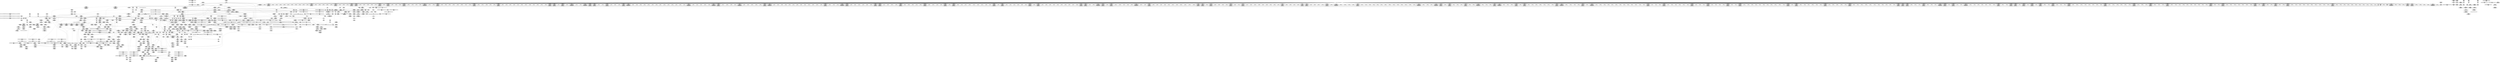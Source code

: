 digraph {
	CE0x457fc70 [shape=record,shape=Mrecord,label="{CE0x457fc70|i8*_getelementptr_inbounds_(_45_x_i8_,_45_x_i8_*_.str12,_i32_0,_i32_0)|*Constant*|*SummSink*}"]
	CE0x45d3c80 [shape=record,shape=Mrecord,label="{CE0x45d3c80|12:_i32,_56:_i8*,_:_CRE_141,142_}"]
	CE0x45e9590 [shape=record,shape=Mrecord,label="{CE0x45e9590|12:_i32,_56:_i8*,_:_CRE_488,496_|*MultipleSource*|Function::inode_has_perm&Arg::inode::|*LoadInst*|security/selinux/hooks.c,1627|security/selinux/hooks.c,1611}"]
	CE0x45dd8e0 [shape=record,shape=Mrecord,label="{CE0x45dd8e0|12:_i32,_56:_i8*,_:_CRE_174,175_}"]
	CE0x4629280 [shape=record,shape=Mrecord,label="{CE0x4629280|i64*_getelementptr_inbounds_(_5_x_i64_,_5_x_i64_*___llvm_gcov_ctr155,_i64_0,_i64_4)|*Constant*|*SummSink*}"]
	CE0x4608600 [shape=record,shape=Mrecord,label="{CE0x4608600|inode_has_perm:_and|security/selinux/hooks.c,1611|*SummSink*}"]
	CE0x45c0440 [shape=record,shape=Mrecord,label="{CE0x45c0440|inode_has_perm:_i_flags|security/selinux/hooks.c,1611}"]
	CE0x4600790 [shape=record,shape=Mrecord,label="{CE0x4600790|inode_has_perm:_i_security|security/selinux/hooks.c,1615|*SummSource*}"]
	CE0x45b5570 [shape=record,shape=Mrecord,label="{CE0x45b5570|GLOBAL:_current_task|Global_var:current_task|*SummSink*}"]
	CE0x4593ec0 [shape=record,shape=Mrecord,label="{CE0x4593ec0|__validate_creds:_lnot|include/linux/cred.h,173|*SummSink*}"]
	CE0x4609f80 [shape=record,shape=Mrecord,label="{CE0x4609f80|inode_has_perm:_conv|security/selinux/hooks.c,1611|*SummSink*}"]
	CE0x45bc470 [shape=record,shape=Mrecord,label="{CE0x45bc470|i64_1|*Constant*}"]
	CE0x4578df0 [shape=record,shape=Mrecord,label="{CE0x4578df0|GLOBAL:_lockdep_rcu_suspicious|*Constant*|*SummSink*}"]
	CE0x45b5bd0 [shape=record,shape=Mrecord,label="{CE0x45b5bd0|_call_void_mcount()_#3|*SummSink*}"]
	CE0x458a2c0 [shape=record,shape=Mrecord,label="{CE0x458a2c0|inode_has_perm:_tmp14|security/selinux/hooks.c,1614|*SummSink*}"]
	CE0x4600110 [shape=record,shape=Mrecord,label="{CE0x4600110|_ret_i32_%tmp6,_!dbg_!27716|security/selinux/hooks.c,197|*SummSink*}"]
	CE0x460d9d0 [shape=record,shape=Mrecord,label="{CE0x460d9d0|i64*_getelementptr_inbounds_(_8_x_i64_,_8_x_i64_*___llvm_gcov_ctr154,_i64_0,_i64_5)|*Constant*|*SummSource*}"]
	CE0x456a9b0 [shape=record,shape=Mrecord,label="{CE0x456a9b0|selinux_inode_getxattr:_tmp10|security/selinux/hooks.c,3041|*SummSink*}"]
	CE0x45bbb80 [shape=record,shape=Mrecord,label="{CE0x45bbb80|GLOBAL:___llvm_gcov_ctr155|Global_var:__llvm_gcov_ctr155|*SummSource*}"]
	CE0x45c1de0 [shape=record,shape=Mrecord,label="{CE0x45c1de0|i64*_getelementptr_inbounds_(_8_x_i64_,_8_x_i64_*___llvm_gcov_ctr154,_i64_0,_i64_0)|*Constant*|*SummSource*}"]
	CE0x45e2ea0 [shape=record,shape=Mrecord,label="{CE0x45e2ea0|12:_i32,_56:_i8*,_:_CRE_275,276_}"]
	CE0x456e850 [shape=record,shape=Mrecord,label="{CE0x456e850|selinux_inode_getxattr:_land.lhs.true2|*SummSink*}"]
	CE0x4596140 [shape=record,shape=Mrecord,label="{CE0x4596140|GLOBAL:_current_task|Global_var:current_task|*SummSource*}"]
	CE0x4562170 [shape=record,shape=Mrecord,label="{CE0x4562170|12:_i32,_56:_i8*,_:_CRE_72,76_|*MultipleSource*|Function::inode_has_perm&Arg::inode::|*LoadInst*|security/selinux/hooks.c,1627|security/selinux/hooks.c,1611}"]
	CE0x462a040 [shape=record,shape=Mrecord,label="{CE0x462a040|__validate_creds:_tmp9|include/linux/cred.h,175}"]
	CE0x45dd700 [shape=record,shape=Mrecord,label="{CE0x45dd700|12:_i32,_56:_i8*,_:_CRE_172,173_}"]
	CE0x45b7910 [shape=record,shape=Mrecord,label="{CE0x45b7910|inode_has_perm:_sclass|security/selinux/hooks.c,1617}"]
	CE0x4590350 [shape=record,shape=Mrecord,label="{CE0x4590350|dentry_has_perm:_tmp|*SummSink*}"]
	CE0x457d330 [shape=record,shape=Mrecord,label="{CE0x457d330|i64_2|*Constant*|*SummSource*}"]
	CE0x45e55d0 [shape=record,shape=Mrecord,label="{CE0x45e55d0|12:_i32,_56:_i8*,_:_CRE_308,309_}"]
	CE0x45f9720 [shape=record,shape=Mrecord,label="{CE0x45f9720|12:_i32,_56:_i8*,_:_CRE_944,952_|*MultipleSource*|Function::inode_has_perm&Arg::inode::|*LoadInst*|security/selinux/hooks.c,1627|security/selinux/hooks.c,1611}"]
	CE0x4591040 [shape=record,shape=Mrecord,label="{CE0x4591040|inode_has_perm:_tmp4|security/selinux/hooks.c,1609|*SummSource*}"]
	CE0x45c9ed0 [shape=record,shape=Mrecord,label="{CE0x45c9ed0|104:_%struct.inode*,_:_CRE_210,211_}"]
	CE0x45e1220 [shape=record,shape=Mrecord,label="{CE0x45e1220|12:_i32,_56:_i8*,_:_CRE_251,252_}"]
	CE0x45922d0 [shape=record,shape=Mrecord,label="{CE0x45922d0|_call_void___validate_creds(%struct.cred*_%cred,_i8*_getelementptr_inbounds_(_25_x_i8_,_25_x_i8_*_.str3,_i32_0,_i32_0),_i32_1609)_#10,_!dbg_!27719|security/selinux/hooks.c,1609}"]
	CE0x458cea0 [shape=record,shape=Mrecord,label="{CE0x458cea0|i32_78|*Constant*}"]
	CE0x45ec8a0 [shape=record,shape=Mrecord,label="{CE0x45ec8a0|12:_i32,_56:_i8*,_:_CRE_575,576_}"]
	CE0x45fb290 [shape=record,shape=Mrecord,label="{CE0x45fb290|inode_has_perm:_tmp6|*LoadInst*|security/selinux/hooks.c,1611|*SummSource*}"]
	CE0x45666d0 [shape=record,shape=Mrecord,label="{CE0x45666d0|104:_%struct.inode*,_:_CRE_90,91_}"]
	CE0x45e3490 [shape=record,shape=Mrecord,label="{CE0x45e3490|12:_i32,_56:_i8*,_:_CRE_280,281_}"]
	CE0x456ac30 [shape=record,shape=Mrecord,label="{CE0x456ac30|selinux_inode_getxattr:_tmp11|security/selinux/hooks.c,3041}"]
	CE0x456f4c0 [shape=record,shape=Mrecord,label="{CE0x456f4c0|selinux_inode_getxattr:_tmp20|security/selinux/hooks.c,3041|*SummSink*}"]
	CE0x45d4650 [shape=record,shape=Mrecord,label="{CE0x45d4650|cred_sid:_security|security/selinux/hooks.c,196}"]
	CE0x45dccb0 [shape=record,shape=Mrecord,label="{CE0x45dccb0|12:_i32,_56:_i8*,_:_CRE_161,162_}"]
	CE0x45c9480 [shape=record,shape=Mrecord,label="{CE0x45c9480|104:_%struct.inode*,_:_CRE_199,200_}"]
	CE0x4574f60 [shape=record,shape=Mrecord,label="{CE0x4574f60|104:_%struct.inode*,_:_CRE_144,145_}"]
	CE0x45f01a0 [shape=record,shape=Mrecord,label="{CE0x45f01a0|12:_i32,_56:_i8*,_:_CRE_623,624_}"]
	"CONST[source:1(input),value:2(dynamic)][purpose:{object}]"
	CE0x45b0f90 [shape=record,shape=Mrecord,label="{CE0x45b0f90|dentry_has_perm:_u|security/selinux/hooks.c,1631}"]
	CE0x45c92a0 [shape=record,shape=Mrecord,label="{CE0x45c92a0|104:_%struct.inode*,_:_CRE_197,198_}"]
	CE0x45cbe60 [shape=record,shape=Mrecord,label="{CE0x45cbe60|__validate_creds:_conv|include/linux/cred.h,173}"]
	CE0x455d060 [shape=record,shape=Mrecord,label="{CE0x455d060|i64_4|*Constant*|*SummSink*}"]
	CE0x457e8c0 [shape=record,shape=Mrecord,label="{CE0x457e8c0|GLOBAL:___invalid_creds|*Constant*}"]
	CE0x458c160 [shape=record,shape=Mrecord,label="{CE0x458c160|12:_i32,_56:_i8*,_:_CRE_112,120_|*MultipleSource*|Function::inode_has_perm&Arg::inode::|*LoadInst*|security/selinux/hooks.c,1627|security/selinux/hooks.c,1611}"]
	CE0x45f88e0 [shape=record,shape=Mrecord,label="{CE0x45f88e0|12:_i32,_56:_i8*,_:_CRE_925,926_}"]
	CE0x458ae00 [shape=record,shape=Mrecord,label="{CE0x458ae00|inode_has_perm:_call|security/selinux/hooks.c,1614|*SummSink*}"]
	CE0x45e4fe0 [shape=record,shape=Mrecord,label="{CE0x45e4fe0|12:_i32,_56:_i8*,_:_CRE_303,304_}"]
	CE0x4565750 [shape=record,shape=Mrecord,label="{CE0x4565750|_ret_i32_%call,_!dbg_!27723|security/selinux/hooks.c,1632|*SummSource*}"]
	CE0x45b5ac0 [shape=record,shape=Mrecord,label="{CE0x45b5ac0|_call_void_mcount()_#3|*SummSource*}"]
	CE0x45c4590 [shape=record,shape=Mrecord,label="{CE0x45c4590|i32_1609|*Constant*}"]
	CE0x45f6ff0 [shape=record,shape=Mrecord,label="{CE0x45f6ff0|12:_i32,_56:_i8*,_:_CRE_904,905_}"]
	CE0x45cd550 [shape=record,shape=Mrecord,label="{CE0x45cd550|cred_sid:_tmp1}"]
	CE0x45dc620 [shape=record,shape=Mrecord,label="{CE0x45dc620|12:_i32,_56:_i8*,_:_CRE_154,155_}"]
	CE0x45e0b30 [shape=record,shape=Mrecord,label="{CE0x45e0b30|12:_i32,_56:_i8*,_:_CRE_245,246_}"]
	CE0x45832c0 [shape=record,shape=Mrecord,label="{CE0x45832c0|selinux_inode_getxattr:_tmp13|security/selinux/hooks.c,3041|*SummSink*}"]
	CE0x458b990 [shape=record,shape=Mrecord,label="{CE0x458b990|GLOBAL:_get_current|*Constant*}"]
	CE0x456a020 [shape=record,shape=Mrecord,label="{CE0x456a020|i32_0|*Constant*|*SummSink*}"]
	CE0x45b2320 [shape=record,shape=Mrecord,label="{CE0x45b2320|inode_has_perm:_if.then|*SummSource*}"]
	CE0x45ed940 [shape=record,shape=Mrecord,label="{CE0x45ed940|12:_i32,_56:_i8*,_:_CRE_589,590_}"]
	CE0x4593cb0 [shape=record,shape=Mrecord,label="{CE0x4593cb0|__validate_creds:_lnot|include/linux/cred.h,173}"]
	CE0x45dec90 [shape=record,shape=Mrecord,label="{CE0x45dec90|12:_i32,_56:_i8*,_:_CRE_195,196_}"]
	CE0x45d37e0 [shape=record,shape=Mrecord,label="{CE0x45d37e0|12:_i32,_56:_i8*,_:_CRE_137,138_}"]
	CE0x45ee190 [shape=record,shape=Mrecord,label="{CE0x45ee190|12:_i32,_56:_i8*,_:_CRE_596,597_}"]
	CE0x45eec40 [shape=record,shape=Mrecord,label="{CE0x45eec40|12:_i32,_56:_i8*,_:_CRE_605,606_}"]
	CE0x456deb0 [shape=record,shape=Mrecord,label="{CE0x456deb0|selinux_inode_getxattr:_call|security/selinux/hooks.c,3041}"]
	CE0x457dfe0 [shape=record,shape=Mrecord,label="{CE0x457dfe0|i64_2|*Constant*}"]
	CE0x45ee9e0 [shape=record,shape=Mrecord,label="{CE0x45ee9e0|12:_i32,_56:_i8*,_:_CRE_603,604_}"]
	CE0x45f5bc0 [shape=record,shape=Mrecord,label="{CE0x45f5bc0|12:_i32,_56:_i8*,_:_CRE_887,888_}"]
	CE0x45cc450 [shape=record,shape=Mrecord,label="{CE0x45cc450|__validate_creds:_line|Function::__validate_creds&Arg::line::|*SummSource*}"]
	CE0x4563ef0 [shape=record,shape=Mrecord,label="{CE0x4563ef0|dentry_has_perm:_cred|Function::dentry_has_perm&Arg::cred::}"]
	CE0x4576ed0 [shape=record,shape=Mrecord,label="{CE0x4576ed0|104:_%struct.inode*,_:_CRE_16,24_|*MultipleSource*|Function::selinux_inode_getxattr&Arg::dentry::|Function::dentry_has_perm&Arg::dentry::|security/selinux/hooks.c,1627}"]
	CE0x45af320 [shape=record,shape=Mrecord,label="{CE0x45af320|0:_i8,_8:_%struct.dentry*,_24:_%struct.selinux_audit_data*,_:_SCMRE_0,1_|*MultipleSource*|security/selinux/hooks.c, 1628|security/selinux/hooks.c,1630}"]
	CE0x45b43b0 [shape=record,shape=Mrecord,label="{CE0x45b43b0|dentry_has_perm:_ad|security/selinux/hooks.c, 1628|*SummSource*}"]
	CE0x45f9130 [shape=record,shape=Mrecord,label="{CE0x45f9130|12:_i32,_56:_i8*,_:_CRE_932,933_}"]
	CE0x4564ea0 [shape=record,shape=Mrecord,label="{CE0x4564ea0|i32_16|*Constant*|*SummSource*}"]
	CE0x45ae260 [shape=record,shape=Mrecord,label="{CE0x45ae260|__validate_creds:_tmp4|include/linux/cred.h,173}"]
	CE0x45d5330 [shape=record,shape=Mrecord,label="{CE0x45d5330|12:_i32,_56:_i8*,_:_CRE_56,64_|*MultipleSource*|Function::inode_has_perm&Arg::inode::|*LoadInst*|security/selinux/hooks.c,1627|security/selinux/hooks.c,1611}"]
	CE0x4607200 [shape=record,shape=Mrecord,label="{CE0x4607200|avc_has_perm:_requested|Function::avc_has_perm&Arg::requested::}"]
	CE0x45e90d0 [shape=record,shape=Mrecord,label="{CE0x45e90d0|12:_i32,_56:_i8*,_:_CRE_484,485_}"]
	CE0x45809f0 [shape=record,shape=Mrecord,label="{CE0x45809f0|i32_5|*Constant*|*SummSource*}"]
	CE0x45e3e10 [shape=record,shape=Mrecord,label="{CE0x45e3e10|12:_i32,_56:_i8*,_:_CRE_288,289_}"]
	CE0x45c3700 [shape=record,shape=Mrecord,label="{CE0x45c3700|inode_has_perm:_tmp3|*SummSource*}"]
	CE0x45b17d0 [shape=record,shape=Mrecord,label="{CE0x45b17d0|dentry_has_perm:_call|security/selinux/hooks.c,1632|*SummSource*}"]
	CE0x45ea6c0 [shape=record,shape=Mrecord,label="{CE0x45ea6c0|12:_i32,_56:_i8*,_:_CRE_540,544_|*MultipleSource*|Function::inode_has_perm&Arg::inode::|*LoadInst*|security/selinux/hooks.c,1627|security/selinux/hooks.c,1611}"]
	CE0x4594510 [shape=record,shape=Mrecord,label="{CE0x4594510|i64*_getelementptr_inbounds_(_2_x_i64_,_2_x_i64_*___llvm_gcov_ctr131,_i64_0,_i64_1)|*Constant*}"]
	CE0x455e3e0 [shape=record,shape=Mrecord,label="{CE0x455e3e0|selinux_inode_getxattr:_if.end}"]
	CE0x45c1470 [shape=record,shape=Mrecord,label="{CE0x45c1470|12:_i32,_56:_i8*,_:_CRE_0,2_|*MultipleSource*|Function::inode_has_perm&Arg::inode::|*LoadInst*|security/selinux/hooks.c,1627|security/selinux/hooks.c,1611}"]
	CE0x460e540 [shape=record,shape=Mrecord,label="{CE0x460e540|inode_has_perm:_tmp12|security/selinux/hooks.c,1612}"]
	CE0x4578c50 [shape=record,shape=Mrecord,label="{CE0x4578c50|GLOBAL:_lockdep_rcu_suspicious|*Constant*}"]
	CE0x458d550 [shape=record,shape=Mrecord,label="{CE0x458d550|selinux_inode_getxattr:_cred4|security/selinux/hooks.c,3041|*SummSink*}"]
	CE0x4604310 [shape=record,shape=Mrecord,label="{CE0x4604310|i64*_getelementptr_inbounds_(_8_x_i64_,_8_x_i64_*___llvm_gcov_ctr154,_i64_0,_i64_7)|*Constant*}"]
	CE0x45755d0 [shape=record,shape=Mrecord,label="{CE0x45755d0|104:_%struct.inode*,_:_CRE_151,152_}"]
	CE0x45d3ba0 [shape=record,shape=Mrecord,label="{CE0x45d3ba0|12:_i32,_56:_i8*,_:_CRE_139,140_}"]
	CE0x45dc030 [shape=record,shape=Mrecord,label="{CE0x45dc030|12:_i32,_56:_i8*,_:_CRE_148,149_}"]
	CE0x45ee8b0 [shape=record,shape=Mrecord,label="{CE0x45ee8b0|12:_i32,_56:_i8*,_:_CRE_602,603_}"]
	CE0x45da910 [shape=record,shape=Mrecord,label="{CE0x45da910|cred_sid:_security|security/selinux/hooks.c,196|*SummSink*}"]
	CE0x45c5ac0 [shape=record,shape=Mrecord,label="{CE0x45c5ac0|104:_%struct.inode*,_:_CRE_280,288_|*MultipleSource*|Function::selinux_inode_getxattr&Arg::dentry::|Function::dentry_has_perm&Arg::dentry::|security/selinux/hooks.c,1627}"]
	CE0x457e300 [shape=record,shape=Mrecord,label="{CE0x457e300|__validate_creds:_tmp6|include/linux/cred.h,174}"]
	CE0x4567be0 [shape=record,shape=Mrecord,label="{CE0x4567be0|_ret_void,_!dbg_!27722|include/linux/cred.h,175|*SummSource*}"]
	CE0x45ee780 [shape=record,shape=Mrecord,label="{CE0x45ee780|12:_i32,_56:_i8*,_:_CRE_601,602_}"]
	CE0x456d8d0 [shape=record,shape=Mrecord,label="{CE0x456d8d0|selinux_inode_getxattr:_tmp4|security/selinux/hooks.c,3041|*SummSink*}"]
	CE0x45962f0 [shape=record,shape=Mrecord,label="{CE0x45962f0|dentry_has_perm:_bb|*SummSink*}"]
	CE0x45f4c50 [shape=record,shape=Mrecord,label="{CE0x45f4c50|12:_i32,_56:_i8*,_:_CRE_874,875_}"]
	CE0x45dfb70 [shape=record,shape=Mrecord,label="{CE0x45dfb70|12:_i32,_56:_i8*,_:_CRE_212,216_|*MultipleSource*|Function::inode_has_perm&Arg::inode::|*LoadInst*|security/selinux/hooks.c,1627|security/selinux/hooks.c,1611}"]
	CE0x455d420 [shape=record,shape=Mrecord,label="{CE0x455d420|selinux_inode_getxattr:_entry|*SummSink*}"]
	CE0x45df320 [shape=record,shape=Mrecord,label="{CE0x45df320|12:_i32,_56:_i8*,_:_CRE_202,203_}"]
	CE0x45de7e0 [shape=record,shape=Mrecord,label="{CE0x45de7e0|12:_i32,_56:_i8*,_:_CRE_190,191_}"]
	CE0x4629c50 [shape=record,shape=Mrecord,label="{CE0x4629c50|__validate_creds:_tmp8|include/linux/cred.h,175|*SummSink*}"]
	CE0x45e4eb0 [shape=record,shape=Mrecord,label="{CE0x45e4eb0|12:_i32,_56:_i8*,_:_CRE_302,303_}"]
	CE0x45b7e70 [shape=record,shape=Mrecord,label="{CE0x45b7e70|avc_has_perm:_entry|*SummSource*}"]
	CE0x4609520 [shape=record,shape=Mrecord,label="{CE0x4609520|inode_has_perm:_lnot1|security/selinux/hooks.c,1611|*SummSource*}"]
	CE0x4589f40 [shape=record,shape=Mrecord,label="{CE0x4589f40|inode_has_perm:_tmp13|security/selinux/hooks.c,1614|*SummSource*}"]
	CE0x457c6f0 [shape=record,shape=Mrecord,label="{CE0x457c6f0|selinux_inode_getxattr:_if.then|*SummSource*}"]
	CE0x45e4d80 [shape=record,shape=Mrecord,label="{CE0x45e4d80|12:_i32,_56:_i8*,_:_CRE_301,302_}"]
	CE0x45b6b30 [shape=record,shape=Mrecord,label="{CE0x45b6b30|avc_has_perm:_requested|Function::avc_has_perm&Arg::requested::|*SummSink*}"]
	CE0x45e1350 [shape=record,shape=Mrecord,label="{CE0x45e1350|12:_i32,_56:_i8*,_:_CRE_252,253_}"]
	CE0x45b6e20 [shape=record,shape=Mrecord,label="{CE0x45b6e20|avc_has_perm:_ssid|Function::avc_has_perm&Arg::ssid::|*SummSource*}"]
	CE0x45e8ae0 [shape=record,shape=Mrecord,label="{CE0x45e8ae0|12:_i32,_56:_i8*,_:_CRE_479,480_}"]
	CE0x45ceb50 [shape=record,shape=Mrecord,label="{CE0x45ceb50|inode_has_perm:_if.end|*SummSink*}"]
	CE0x455fde0 [shape=record,shape=Mrecord,label="{CE0x455fde0|_ret_i32_%retval.0,_!dbg_!27739|security/selinux/hooks.c,1618}"]
	CE0x45f6540 [shape=record,shape=Mrecord,label="{CE0x45f6540|12:_i32,_56:_i8*,_:_CRE_895,896_}"]
	CE0x45ed480 [shape=record,shape=Mrecord,label="{CE0x45ed480|12:_i32,_56:_i8*,_:_CRE_585,586_}"]
	CE0x45e80d0 [shape=record,shape=Mrecord,label="{CE0x45e80d0|12:_i32,_56:_i8*,_:_CRE_472,473_}"]
	CE0x45c02a0 [shape=record,shape=Mrecord,label="{CE0x45c02a0|__validate_creds:_tmp1|*SummSink*}"]
	CE0x45e3230 [shape=record,shape=Mrecord,label="{CE0x45e3230|12:_i32,_56:_i8*,_:_CRE_278,279_}"]
	CE0x457cee0 [shape=record,shape=Mrecord,label="{CE0x457cee0|GLOBAL:_selinux_inode_getxattr.__warned|Global_var:selinux_inode_getxattr.__warned|*SummSink*}"]
	CE0x45f9850 [shape=record,shape=Mrecord,label="{CE0x45f9850|12:_i32,_56:_i8*,_:_CRE_952,960_|*MultipleSource*|Function::inode_has_perm&Arg::inode::|*LoadInst*|security/selinux/hooks.c,1627|security/selinux/hooks.c,1611}"]
	"CONST[source:0(mediator),value:2(dynamic)][purpose:{object}]"
	CE0x45c1a90 [shape=record,shape=Mrecord,label="{CE0x45c1a90|_call_void_mcount()_#3}"]
	CE0x4585160 [shape=record,shape=Mrecord,label="{CE0x4585160|selinux_inode_getxattr:_tmp5|security/selinux/hooks.c,3041}"]
	CE0x45dd160 [shape=record,shape=Mrecord,label="{CE0x45dd160|12:_i32,_56:_i8*,_:_CRE_166,167_}"]
	CE0x45ee3f0 [shape=record,shape=Mrecord,label="{CE0x45ee3f0|12:_i32,_56:_i8*,_:_CRE_598,599_}"]
	CE0x4570b10 [shape=record,shape=Mrecord,label="{CE0x4570b10|i64_0|*Constant*|*SummSource*}"]
	CE0x45f6a00 [shape=record,shape=Mrecord,label="{CE0x45f6a00|12:_i32,_56:_i8*,_:_CRE_899,900_}"]
	CE0x45f62e0 [shape=record,shape=Mrecord,label="{CE0x45f62e0|12:_i32,_56:_i8*,_:_CRE_893,894_}"]
	CE0x45fb040 [shape=record,shape=Mrecord,label="{CE0x45fb040|inode_has_perm:_tmp6|*LoadInst*|security/selinux/hooks.c,1611}"]
	CE0x45c6fa0 [shape=record,shape=Mrecord,label="{CE0x45c6fa0|104:_%struct.inode*,_:_CRE_318,319_}"]
	CE0x4576740 [shape=record,shape=Mrecord,label="{CE0x4576740|dentry_has_perm:_tmp3|*SummSource*}"]
	CE0x458d4e0 [shape=record,shape=Mrecord,label="{CE0x458d4e0|selinux_inode_getxattr:_cred4|security/selinux/hooks.c,3041|*SummSource*}"]
	CE0x45f1f00 [shape=record,shape=Mrecord,label="{CE0x45f1f00|12:_i32,_56:_i8*,_:_CRE_736,740_|*MultipleSource*|Function::inode_has_perm&Arg::inode::|*LoadInst*|security/selinux/hooks.c,1627|security/selinux/hooks.c,1611}"]
	CE0x45e16e0 [shape=record,shape=Mrecord,label="{CE0x45e16e0|12:_i32,_56:_i8*,_:_CRE_255,256_}"]
	CE0x45b59f0 [shape=record,shape=Mrecord,label="{CE0x45b59f0|_call_void_mcount()_#3}"]
	CE0x4590fd0 [shape=record,shape=Mrecord,label="{CE0x4590fd0|inode_has_perm:_tmp4|security/selinux/hooks.c,1609}"]
	CE0x457c4a0 [shape=record,shape=Mrecord,label="{CE0x457c4a0|selinux_inode_getxattr:_tobool1|security/selinux/hooks.c,3041|*SummSink*}"]
	CE0x45b2000 [shape=record,shape=Mrecord,label="{CE0x45b2000|GLOBAL:_inode_has_perm|*Constant*|*SummSource*}"]
	CE0x45c1610 [shape=record,shape=Mrecord,label="{CE0x45c1610|inode_has_perm:_i_flags|security/selinux/hooks.c,1611|*SummSource*}"]
	CE0x45723f0 [shape=record,shape=Mrecord,label="{CE0x45723f0|selinux_inode_getxattr:_tmp12|security/selinux/hooks.c,3041}"]
	CE0x45f54a0 [shape=record,shape=Mrecord,label="{CE0x45f54a0|12:_i32,_56:_i8*,_:_CRE_881,882_}"]
	CE0x45e0760 [shape=record,shape=Mrecord,label="{CE0x45e0760|12:_i32,_56:_i8*,_:_CRE_242,243_}"]
	CE0x45e6bc0 [shape=record,shape=Mrecord,label="{CE0x45e6bc0|12:_i32,_56:_i8*,_:_CRE_392,400_|*MultipleSource*|Function::inode_has_perm&Arg::inode::|*LoadInst*|security/selinux/hooks.c,1627|security/selinux/hooks.c,1611}"]
	CE0x456ecb0 [shape=record,shape=Mrecord,label="{CE0x456ecb0|selinux_inode_getxattr:_tmp19|security/selinux/hooks.c,3041|*SummSink*}"]
	CE0x4600240 [shape=record,shape=Mrecord,label="{CE0x4600240|i32_10|*Constant*}"]
	CE0x45f0960 [shape=record,shape=Mrecord,label="{CE0x45f0960|12:_i32,_56:_i8*,_:_CRE_656,664_|*MultipleSource*|Function::inode_has_perm&Arg::inode::|*LoadInst*|security/selinux/hooks.c,1627|security/selinux/hooks.c,1611}"]
	CE0x45ae390 [shape=record,shape=Mrecord,label="{CE0x45ae390|__validate_creds:_tmp4|include/linux/cred.h,173|*SummSource*}"]
	CE0x45c4fe0 [shape=record,shape=Mrecord,label="{CE0x45c4fe0|dentry_has_perm:_type|security/selinux/hooks.c,1630|*SummSink*}"]
	CE0x45e48c0 [shape=record,shape=Mrecord,label="{CE0x45e48c0|12:_i32,_56:_i8*,_:_CRE_297,298_}"]
	CE0x45d3c10 [shape=record,shape=Mrecord,label="{CE0x45d3c10|12:_i32,_56:_i8*,_:_CRE_140,141_}"]
	CE0x45ef360 [shape=record,shape=Mrecord,label="{CE0x45ef360|12:_i32,_56:_i8*,_:_CRE_611,612_}"]
	CE0x45ae9a0 [shape=record,shape=Mrecord,label="{CE0x45ae9a0|__validate_creds:_tmp5|include/linux/cred.h,173|*SummSink*}"]
	CE0x4603c50 [shape=record,shape=Mrecord,label="{CE0x4603c50|i64*_getelementptr_inbounds_(_8_x_i64_,_8_x_i64_*___llvm_gcov_ctr154,_i64_0,_i64_7)|*Constant*|*SummSink*}"]
	CE0x45e2fd0 [shape=record,shape=Mrecord,label="{CE0x45e2fd0|12:_i32,_56:_i8*,_:_CRE_276,277_}"]
	CE0x457a3c0 [shape=record,shape=Mrecord,label="{CE0x457a3c0|selinux_inode_getxattr:_tmp17|security/selinux/hooks.c,3041}"]
	CE0x457cbf0 [shape=record,shape=Mrecord,label="{CE0x457cbf0|GLOBAL:_selinux_inode_getxattr.__warned|Global_var:selinux_inode_getxattr.__warned}"]
	CE0x45e4790 [shape=record,shape=Mrecord,label="{CE0x45e4790|12:_i32,_56:_i8*,_:_CRE_296,297_}"]
	CE0x45ae6b0 [shape=record,shape=Mrecord,label="{CE0x45ae6b0|__validate_creds:_tmp5|include/linux/cred.h,173}"]
	CE0x45622a0 [shape=record,shape=Mrecord,label="{CE0x45622a0|12:_i32,_56:_i8*,_:_CRE_76,80_|*MultipleSource*|Function::inode_has_perm&Arg::inode::|*LoadInst*|security/selinux/hooks.c,1627|security/selinux/hooks.c,1611}"]
	CE0x45b62e0 [shape=record,shape=Mrecord,label="{CE0x45b62e0|inode_has_perm:_tmp5|security/selinux/hooks.c,1609}"]
	CE0x45ef230 [shape=record,shape=Mrecord,label="{CE0x45ef230|12:_i32,_56:_i8*,_:_CRE_610,611_}"]
	CE0x4578d80 [shape=record,shape=Mrecord,label="{CE0x4578d80|GLOBAL:_lockdep_rcu_suspicious|*Constant*|*SummSource*}"]
	CE0x45c4110 [shape=record,shape=Mrecord,label="{CE0x45c4110|__validate_creds:_lnot|include/linux/cred.h,173|*SummSource*}"]
	CE0x45f31f0 [shape=record,shape=Mrecord,label="{CE0x45f31f0|12:_i32,_56:_i8*,_:_CRE_816,824_|*MultipleSource*|Function::inode_has_perm&Arg::inode::|*LoadInst*|security/selinux/hooks.c,1627|security/selinux/hooks.c,1611}"]
	CE0x45f67a0 [shape=record,shape=Mrecord,label="{CE0x45f67a0|12:_i32,_56:_i8*,_:_CRE_897,898_}"]
	CE0x45b2530 [shape=record,shape=Mrecord,label="{CE0x45b2530|inode_has_perm:_cred|Function::inode_has_perm&Arg::cred::|*SummSource*}"]
	CE0x4585c40 [shape=record,shape=Mrecord,label="{CE0x4585c40|selinux_inode_getxattr:_tmp10|security/selinux/hooks.c,3041}"]
	CE0x45f8680 [shape=record,shape=Mrecord,label="{CE0x45f8680|12:_i32,_56:_i8*,_:_CRE_923,924_}"]
	CE0x4606d70 [shape=record,shape=Mrecord,label="{CE0x4606d70|avc_has_perm:_tclass|Function::avc_has_perm&Arg::tclass::|*SummSource*}"]
	CE0x45e54a0 [shape=record,shape=Mrecord,label="{CE0x45e54a0|12:_i32,_56:_i8*,_:_CRE_307,308_}"]
	CE0x457f140 [shape=record,shape=Mrecord,label="{CE0x457f140|dentry_has_perm:_type|security/selinux/hooks.c,1630|*SummSource*}"]
	CE0x45945b0 [shape=record,shape=Mrecord,label="{CE0x45945b0|i64*_getelementptr_inbounds_(_2_x_i64_,_2_x_i64_*___llvm_gcov_ctr131,_i64_0,_i64_1)|*Constant*|*SummSource*}"]
	CE0x45f0400 [shape=record,shape=Mrecord,label="{CE0x45f0400|12:_i32,_56:_i8*,_:_CRE_632,640_|*MultipleSource*|Function::inode_has_perm&Arg::inode::|*LoadInst*|security/selinux/hooks.c,1627|security/selinux/hooks.c,1611}"]
	CE0x45b8980 [shape=record,shape=Mrecord,label="{CE0x45b8980|__validate_creds:_lnot.ext|include/linux/cred.h,173|*SummSource*}"]
	CE0x45c8df0 [shape=record,shape=Mrecord,label="{CE0x45c8df0|104:_%struct.inode*,_:_CRE_192,193_}"]
	CE0x4605af0 [shape=record,shape=Mrecord,label="{CE0x4605af0|i64_2|*Constant*}"]
	CE0x45e9460 [shape=record,shape=Mrecord,label="{CE0x45e9460|12:_i32,_56:_i8*,_:_CRE_487,488_}"]
	CE0x45c2d60 [shape=record,shape=Mrecord,label="{CE0x45c2d60|GLOBAL:___validate_creds|*Constant*|*SummSource*}"]
	CE0x45dc170 [shape=record,shape=Mrecord,label="{CE0x45dc170|12:_i32,_56:_i8*,_:_CRE_149,150_}"]
	CE0x4629ec0 [shape=record,shape=Mrecord,label="{CE0x4629ec0|cred_sid:_bb}"]
	CE0x45dd250 [shape=record,shape=Mrecord,label="{CE0x45dd250|12:_i32,_56:_i8*,_:_CRE_167,168_}"]
	CE0x455fad0 [shape=record,shape=Mrecord,label="{CE0x455fad0|i32_4|*Constant*}"]
	"CONST[source:2(external),value:2(dynamic)][purpose:{subject}]"
	CE0x4563b80 [shape=record,shape=Mrecord,label="{CE0x4563b80|dentry_has_perm:_entry|*SummSink*}"]
	CE0x45c58d0 [shape=record,shape=Mrecord,label="{CE0x45c58d0|104:_%struct.inode*,_:_CRE_272,280_|*MultipleSource*|Function::selinux_inode_getxattr&Arg::dentry::|Function::dentry_has_perm&Arg::dentry::|security/selinux/hooks.c,1627}"]
	CE0x46033c0 [shape=record,shape=Mrecord,label="{CE0x46033c0|inode_has_perm:_retval.0}"]
	CE0x4590650 [shape=record,shape=Mrecord,label="{CE0x4590650|_call_void_mcount()_#3}"]
	CE0x4595100 [shape=record,shape=Mrecord,label="{CE0x4595100|__validate_creds:_cred|Function::__validate_creds&Arg::cred::}"]
	CE0x460c260 [shape=record,shape=Mrecord,label="{CE0x460c260|inode_has_perm:_tmp8|security/selinux/hooks.c,1611|*SummSink*}"]
	CE0x45754e0 [shape=record,shape=Mrecord,label="{CE0x45754e0|104:_%struct.inode*,_:_CRE_150,151_}"]
	CE0x45b7300 [shape=record,shape=Mrecord,label="{CE0x45b7300|avc_has_perm:_entry}"]
	CE0x4568ad0 [shape=record,shape=Mrecord,label="{CE0x4568ad0|i64*_getelementptr_inbounds_(_8_x_i64_,_8_x_i64_*___llvm_gcov_ctr154,_i64_0,_i64_0)|*Constant*|*SummSink*}"]
	CE0x457a780 [shape=record,shape=Mrecord,label="{CE0x457a780|selinux_inode_getxattr:_tmp17|security/selinux/hooks.c,3041|*SummSource*}"]
	CE0x45f5830 [shape=record,shape=Mrecord,label="{CE0x45f5830|12:_i32,_56:_i8*,_:_CRE_884,885_}"]
	CE0x45e7eb0 [shape=record,shape=Mrecord,label="{CE0x45e7eb0|12:_i32,_56:_i8*,_:_CRE_464,472_|*MultipleSource*|Function::inode_has_perm&Arg::inode::|*LoadInst*|security/selinux/hooks.c,1627|security/selinux/hooks.c,1611}"]
	CE0x45eeb10 [shape=record,shape=Mrecord,label="{CE0x45eeb10|12:_i32,_56:_i8*,_:_CRE_604,605_}"]
	CE0x4570910 [shape=record,shape=Mrecord,label="{CE0x4570910|i64_1|*Constant*|*SummSink*}"]
	CE0x4592730 [shape=record,shape=Mrecord,label="{CE0x4592730|cred_sid:_tmp2}"]
	CE0x460aa20 [shape=record,shape=Mrecord,label="{CE0x460aa20|inode_has_perm:_expval|security/selinux/hooks.c,1611|*SummSink*}"]
	CE0x45c0c80 [shape=record,shape=Mrecord,label="{CE0x45c0c80|inode_has_perm:_tmp}"]
	CE0x45eb270 [shape=record,shape=Mrecord,label="{CE0x45eb270|12:_i32,_56:_i8*,_:_CRE_556,557_}"]
	CE0x4569a70 [shape=record,shape=Mrecord,label="{CE0x4569a70|i64*_getelementptr_inbounds_(_2_x_i64_,_2_x_i64_*___llvm_gcov_ctr153,_i64_0,_i64_1)|*Constant*}"]
	CE0x455fb40 [shape=record,shape=Mrecord,label="{CE0x455fb40|i32_1609|*Constant*|*SummSource*}"]
	CE0x45cdeb0 [shape=record,shape=Mrecord,label="{CE0x45cdeb0|GLOBAL:_creds_are_invalid|*Constant*}"]
	CE0x45683c0 [shape=record,shape=Mrecord,label="{CE0x45683c0|get_current:_bb|*SummSource*}"]
	CE0x45b8710 [shape=record,shape=Mrecord,label="{CE0x45b8710|i32_(i32,_i32,_i16,_i32,_%struct.common_audit_data*)*_bitcast_(i32_(i32,_i32,_i16,_i32,_%struct.common_audit_data.495*)*_avc_has_perm_to_i32_(i32,_i32,_i16,_i32,_%struct.common_audit_data*)*)|*Constant*|*SummSource*}"]
	CE0x45b4340 [shape=record,shape=Mrecord,label="{CE0x45b4340|dentry_has_perm:_ad|security/selinux/hooks.c, 1628}"]
	CE0x45f8090 [shape=record,shape=Mrecord,label="{CE0x45f8090|12:_i32,_56:_i8*,_:_CRE_918,919_}"]
	CE0x45938a0 [shape=record,shape=Mrecord,label="{CE0x45938a0|_call_void___validate_creds(%struct.cred*_%cred,_i8*_getelementptr_inbounds_(_25_x_i8_,_25_x_i8_*_.str3,_i32_0,_i32_0),_i32_1609)_#10,_!dbg_!27719|security/selinux/hooks.c,1609|*SummSink*}"]
	CE0x460bca0 [shape=record,shape=Mrecord,label="{CE0x460bca0|GLOBAL:___llvm_gcov_ctr154|Global_var:__llvm_gcov_ctr154|*SummSource*}"]
	CE0x45ca470 [shape=record,shape=Mrecord,label="{CE0x45ca470|104:_%struct.inode*,_:_CRE_216,217_}"]
	CE0x45f4660 [shape=record,shape=Mrecord,label="{CE0x45f4660|12:_i32,_56:_i8*,_:_CRE_869,870_}"]
	CE0x45b3480 [shape=record,shape=Mrecord,label="{CE0x45b3480|inode_has_perm:_adp|Function::inode_has_perm&Arg::adp::|*SummSource*}"]
	CE0x457b9d0 [shape=record,shape=Mrecord,label="{CE0x457b9d0|selinux_inode_getxattr:_if.end|*SummSource*}"]
	CE0x45ca650 [shape=record,shape=Mrecord,label="{CE0x45ca650|104:_%struct.inode*,_:_CRE_218,219_}"]
	CE0x45927a0 [shape=record,shape=Mrecord,label="{CE0x45927a0|cred_sid:_tmp2|*SummSource*}"]
	CE0x45e1940 [shape=record,shape=Mrecord,label="{CE0x45e1940|12:_i32,_56:_i8*,_:_CRE_257,258_}"]
	CE0x45c6090 [shape=record,shape=Mrecord,label="{CE0x45c6090|104:_%struct.inode*,_:_CRE_304,305_}"]
	CE0x45f3850 [shape=record,shape=Mrecord,label="{CE0x45f3850|12:_i32,_56:_i8*,_:_CRE_840,848_|*MultipleSource*|Function::inode_has_perm&Arg::inode::|*LoadInst*|security/selinux/hooks.c,1627|security/selinux/hooks.c,1611}"]
	CE0x45f5960 [shape=record,shape=Mrecord,label="{CE0x45f5960|12:_i32,_56:_i8*,_:_CRE_885,886_}"]
	CE0x456df80 [shape=record,shape=Mrecord,label="{CE0x456df80|selinux_inode_getxattr:_tmp3}"]
	CE0x458e710 [shape=record,shape=Mrecord,label="{CE0x458e710|104:_%struct.inode*,_:_CRE_165,166_}"]
	CE0x4584870 [shape=record,shape=Mrecord,label="{CE0x4584870|selinux_inode_getxattr:_tmp8|security/selinux/hooks.c,3041}"]
	CE0x45fa580 [shape=record,shape=Mrecord,label="{CE0x45fa580|12:_i32,_56:_i8*,_:_CRE_980,981_}"]
	CE0x45d31b0 [shape=record,shape=Mrecord,label="{CE0x45d31b0|get_current:_tmp1}"]
	CE0x45efe10 [shape=record,shape=Mrecord,label="{CE0x45efe10|12:_i32,_56:_i8*,_:_CRE_620,621_}"]
	CE0x45f94c0 [shape=record,shape=Mrecord,label="{CE0x45f94c0|12:_i32,_56:_i8*,_:_CRE_935,936_}"]
	CE0x45f0530 [shape=record,shape=Mrecord,label="{CE0x45f0530|12:_i32,_56:_i8*,_:_CRE_640,648_|*MultipleSource*|Function::inode_has_perm&Arg::inode::|*LoadInst*|security/selinux/hooks.c,1627|security/selinux/hooks.c,1611}"]
	CE0x45f9ea0 [shape=record,shape=Mrecord,label="{CE0x45f9ea0|12:_i32,_56:_i8*,_:_CRE_976,977_}"]
	CE0x4588fc0 [shape=record,shape=Mrecord,label="{CE0x4588fc0|selinux_inode_getxattr:_tmp19|security/selinux/hooks.c,3041}"]
	CE0x45ee650 [shape=record,shape=Mrecord,label="{CE0x45ee650|12:_i32,_56:_i8*,_:_CRE_600,601_}"]
	CE0x45de150 [shape=record,shape=Mrecord,label="{CE0x45de150|12:_i32,_56:_i8*,_:_CRE_183,184_}"]
	CE0x457e370 [shape=record,shape=Mrecord,label="{CE0x457e370|__validate_creds:_tmp6|include/linux/cred.h,174|*SummSource*}"]
	CE0x45def60 [shape=record,shape=Mrecord,label="{CE0x45def60|12:_i32,_56:_i8*,_:_CRE_198,199_}"]
	CE0x45b2a50 [shape=record,shape=Mrecord,label="{CE0x45b2a50|inode_has_perm:_inode|Function::inode_has_perm&Arg::inode::|*SummSource*}"]
	CE0x45e1e00 [shape=record,shape=Mrecord,label="{CE0x45e1e00|12:_i32,_56:_i8*,_:_CRE_261,262_}"]
	CE0x45d45e0 [shape=record,shape=Mrecord,label="{CE0x45d45e0|i32_0|*Constant*}"]
	CE0x4605440 [shape=record,shape=Mrecord,label="{CE0x4605440|__validate_creds:_if.end|*SummSource*}"]
	CE0x458d360 [shape=record,shape=Mrecord,label="{CE0x458d360|dentry_has_perm:_entry|*SummSource*}"]
	CE0x45f7380 [shape=record,shape=Mrecord,label="{CE0x45f7380|12:_i32,_56:_i8*,_:_CRE_907,908_}"]
	CE0x4567340 [shape=record,shape=Mrecord,label="{CE0x4567340|dentry_has_perm:_tmp2|*SummSink*}"]
	CE0x4574ca0 [shape=record,shape=Mrecord,label="{CE0x4574ca0|104:_%struct.inode*,_:_CRE_187,188_}"]
	CE0x45ead80 [shape=record,shape=Mrecord,label="{CE0x45ead80|12:_i32,_56:_i8*,_:_CRE_553,554_}"]
	CE0x45c07e0 [shape=record,shape=Mrecord,label="{CE0x45c07e0|_call_void_mcount()_#3|*SummSink*}"]
	CE0x45dd070 [shape=record,shape=Mrecord,label="{CE0x45dd070|12:_i32,_56:_i8*,_:_CRE_165,166_}"]
	CE0x456eea0 [shape=record,shape=Mrecord,label="{CE0x456eea0|selinux_inode_getxattr:_tmp20|security/selinux/hooks.c,3041}"]
	CE0x45f6b30 [shape=record,shape=Mrecord,label="{CE0x45f6b30|12:_i32,_56:_i8*,_:_CRE_900,901_}"]
	CE0x45c9b10 [shape=record,shape=Mrecord,label="{CE0x45c9b10|104:_%struct.inode*,_:_CRE_206,207_}"]
	CE0x460ceb0 [shape=record,shape=Mrecord,label="{CE0x460ceb0|inode_has_perm:_tmp9|security/selinux/hooks.c,1611|*SummSource*}"]
	CE0x45b2240 [shape=record,shape=Mrecord,label="{CE0x45b2240|inode_has_perm:_entry|*SummSink*}"]
	CE0x460d390 [shape=record,shape=Mrecord,label="{CE0x460d390|inode_has_perm:_tmp10|security/selinux/hooks.c,1611|*SummSource*}"]
	CE0x45cd070 [shape=record,shape=Mrecord,label="{CE0x45cd070|GLOBAL:_creds_are_invalid|*Constant*|*SummSink*}"]
	CE0x455e340 [shape=record,shape=Mrecord,label="{CE0x455e340|selinux_inode_getxattr:_do.end|*SummSink*}"]
	CE0x4563950 [shape=record,shape=Mrecord,label="{CE0x4563950|GLOBAL:_dentry_has_perm|*Constant*|*SummSource*}"]
	CE0x45df580 [shape=record,shape=Mrecord,label="{CE0x45df580|12:_i32,_56:_i8*,_:_CRE_204,205_}"]
	CE0x460df60 [shape=record,shape=Mrecord,label="{CE0x460df60|inode_has_perm:_tmp11|security/selinux/hooks.c,1612|*SummSink*}"]
	CE0x4564b90 [shape=record,shape=Mrecord,label="{CE0x4564b90|dentry_has_perm:_av|Function::dentry_has_perm&Arg::av::}"]
	CE0x45f3a40 [shape=record,shape=Mrecord,label="{CE0x45f3a40|12:_i32,_56:_i8*,_:_CRE_848,856_|*MultipleSource*|Function::inode_has_perm&Arg::inode::|*LoadInst*|security/selinux/hooks.c,1627|security/selinux/hooks.c,1611}"]
	CE0x45db3a0 [shape=record,shape=Mrecord,label="{CE0x45db3a0|cred_sid:_tmp5|security/selinux/hooks.c,196|*SummSource*}"]
	CE0x4564ff0 [shape=record,shape=Mrecord,label="{CE0x4564ff0|i32_16|*Constant*|*SummSink*}"]
	CE0x4580ed0 [shape=record,shape=Mrecord,label="{CE0x4580ed0|dentry_has_perm:_d_inode|security/selinux/hooks.c,1627|*SummSink*}"]
	CE0x45fae20 [shape=record,shape=Mrecord,label="{CE0x45fae20|12:_i32,_56:_i8*,_:_CRE_1000,1008_|*MultipleSource*|Function::inode_has_perm&Arg::inode::|*LoadInst*|security/selinux/hooks.c,1627|security/selinux/hooks.c,1611}"]
	CE0x45b6010 [shape=record,shape=Mrecord,label="{CE0x45b6010|get_current:_tmp}"]
	CE0x45ddd90 [shape=record,shape=Mrecord,label="{CE0x45ddd90|12:_i32,_56:_i8*,_:_CRE_179,180_}"]
	CE0x45f9a60 [shape=record,shape=Mrecord,label="{CE0x45f9a60|12:_i32,_56:_i8*,_:_CRE_960,968_|*MultipleSource*|Function::inode_has_perm&Arg::inode::|*LoadInst*|security/selinux/hooks.c,1627|security/selinux/hooks.c,1611}"]
	CE0x4600380 [shape=record,shape=Mrecord,label="{CE0x4600380|i32_10|*Constant*|*SummSource*}"]
	CE0x45758a0 [shape=record,shape=Mrecord,label="{CE0x45758a0|104:_%struct.inode*,_:_CRE_154,155_}"]
	CE0x45b7090 [shape=record,shape=Mrecord,label="{CE0x45b7090|avc_has_perm:_tsid|Function::avc_has_perm&Arg::tsid::}"]
	CE0x45910b0 [shape=record,shape=Mrecord,label="{CE0x45910b0|inode_has_perm:_tmp4|security/selinux/hooks.c,1609|*SummSink*}"]
	CE0x45c51c0 [shape=record,shape=Mrecord,label="{CE0x45c51c0|104:_%struct.inode*,_:_CRE_224,232_|*MultipleSource*|Function::selinux_inode_getxattr&Arg::dentry::|Function::dentry_has_perm&Arg::dentry::|security/selinux/hooks.c,1627}"]
	CE0x4575090 [shape=record,shape=Mrecord,label="{CE0x4575090|104:_%struct.inode*,_:_CRE_145,146_}"]
	CE0x45f81c0 [shape=record,shape=Mrecord,label="{CE0x45f81c0|12:_i32,_56:_i8*,_:_CRE_919,920_}"]
	CE0x460b4c0 [shape=record,shape=Mrecord,label="{CE0x460b4c0|inode_has_perm:_tmp7|security/selinux/hooks.c,1611}"]
	CE0x4629a60 [shape=record,shape=Mrecord,label="{CE0x4629a60|__validate_creds:_tmp8|include/linux/cred.h,175|*SummSource*}"]
	CE0x45660b0 [shape=record,shape=Mrecord,label="{CE0x45660b0|104:_%struct.inode*,_:_CRE_72,80_|*MultipleSource*|Function::selinux_inode_getxattr&Arg::dentry::|Function::dentry_has_perm&Arg::dentry::|security/selinux/hooks.c,1627}"]
	CE0x45e69a0 [shape=record,shape=Mrecord,label="{CE0x45e69a0|12:_i32,_56:_i8*,_:_CRE_384,388_|*MultipleSource*|Function::inode_has_perm&Arg::inode::|*LoadInst*|security/selinux/hooks.c,1627|security/selinux/hooks.c,1611}"]
	CE0x45b3120 [shape=record,shape=Mrecord,label="{CE0x45b3120|inode_has_perm:_perms|Function::inode_has_perm&Arg::perms::|*SummSink*}"]
	CE0x45f2db0 [shape=record,shape=Mrecord,label="{CE0x45f2db0|12:_i32,_56:_i8*,_:_CRE_800,804_|*MultipleSource*|Function::inode_has_perm&Arg::inode::|*LoadInst*|security/selinux/hooks.c,1627|security/selinux/hooks.c,1611}"]
	CE0x45efce0 [shape=record,shape=Mrecord,label="{CE0x45efce0|12:_i32,_56:_i8*,_:_CRE_619,620_}"]
	CE0x45c6910 [shape=record,shape=Mrecord,label="{CE0x45c6910|104:_%struct.inode*,_:_CRE_311,312_}"]
	CE0x458ac90 [shape=record,shape=Mrecord,label="{CE0x458ac90|inode_has_perm:_call|security/selinux/hooks.c,1614|*SummSource*}"]
	CE0x45f2780 [shape=record,shape=Mrecord,label="{CE0x45f2780|12:_i32,_56:_i8*,_:_CRE_768,776_|*MultipleSource*|Function::inode_has_perm&Arg::inode::|*LoadInst*|security/selinux/hooks.c,1627|security/selinux/hooks.c,1611}"]
	CE0x45e8730 [shape=record,shape=Mrecord,label="{CE0x45e8730|12:_i32,_56:_i8*,_:_CRE_475,476_}"]
	CE0x45d39c0 [shape=record,shape=Mrecord,label="{CE0x45d39c0|12:_i32,_56:_i8*,_:_CRE_138,139_}"]
	CE0x4609950 [shape=record,shape=Mrecord,label="{CE0x4609950|inode_has_perm:_conv|security/selinux/hooks.c,1611}"]
	CE0x45c8fd0 [shape=record,shape=Mrecord,label="{CE0x45c8fd0|104:_%struct.inode*,_:_CRE_194,195_}"]
	CE0x457d020 [shape=record,shape=Mrecord,label="{CE0x457d020|i64*_getelementptr_inbounds_(_11_x_i64_,_11_x_i64_*___llvm_gcov_ctr239,_i64_0,_i64_0)|*Constant*}"]
	CE0x45cafa0 [shape=record,shape=Mrecord,label="{CE0x45cafa0|get_current:_tmp3|*SummSink*}"]
	CE0x45e5bc0 [shape=record,shape=Mrecord,label="{CE0x45e5bc0|12:_i32,_56:_i8*,_:_CRE_320,328_|*MultipleSource*|Function::inode_has_perm&Arg::inode::|*LoadInst*|security/selinux/hooks.c,1627|security/selinux/hooks.c,1611}"]
	CE0x45919a0 [shape=record,shape=Mrecord,label="{CE0x45919a0|i64*_getelementptr_inbounds_(_8_x_i64_,_8_x_i64_*___llvm_gcov_ctr154,_i64_0,_i64_2)|*Constant*|*SummSource*}"]
	CE0x4565e50 [shape=record,shape=Mrecord,label="{CE0x4565e50|104:_%struct.inode*,_:_CRE_56,64_|*MultipleSource*|Function::selinux_inode_getxattr&Arg::dentry::|Function::dentry_has_perm&Arg::dentry::|security/selinux/hooks.c,1627}"]
	CE0x45ef820 [shape=record,shape=Mrecord,label="{CE0x45ef820|12:_i32,_56:_i8*,_:_CRE_615,616_}"]
	CE0x45e23f0 [shape=record,shape=Mrecord,label="{CE0x45e23f0|12:_i32,_56:_i8*,_:_CRE_266,267_}"]
	CE0x45eb6d0 [shape=record,shape=Mrecord,label="{CE0x45eb6d0|12:_i32,_56:_i8*,_:_CRE_560,561_}"]
	CE0x45605f0 [shape=record,shape=Mrecord,label="{CE0x45605f0|inode_has_perm:_if.then}"]
	CE0x462a620 [shape=record,shape=Mrecord,label="{CE0x462a620|cred_sid:_bb|*SummSink*}"]
	CE0x45b2e30 [shape=record,shape=Mrecord,label="{CE0x45b2e30|inode_has_perm:_perms|Function::inode_has_perm&Arg::perms::}"]
	CE0x4560b10 [shape=record,shape=Mrecord,label="{CE0x4560b10|__validate_creds:_bb|*SummSink*}"]
	CE0x45ebdf0 [shape=record,shape=Mrecord,label="{CE0x45ebdf0|12:_i32,_56:_i8*,_:_CRE_566,567_}"]
	CE0x4575a80 [shape=record,shape=Mrecord,label="{CE0x4575a80|104:_%struct.inode*,_:_CRE_156,157_}"]
	CE0x460d020 [shape=record,shape=Mrecord,label="{CE0x460d020|inode_has_perm:_tmp9|security/selinux/hooks.c,1611|*SummSink*}"]
	CE0x4628f30 [shape=record,shape=Mrecord,label="{CE0x4628f30|i64*_getelementptr_inbounds_(_5_x_i64_,_5_x_i64_*___llvm_gcov_ctr155,_i64_0,_i64_4)|*Constant*}"]
	CE0x45dc350 [shape=record,shape=Mrecord,label="{CE0x45dc350|12:_i32,_56:_i8*,_:_CRE_151,152_}"]
	CE0x45d9980 [shape=record,shape=Mrecord,label="{CE0x45d9980|cred_sid:_tmp6|security/selinux/hooks.c,197}"]
	CE0x45f6d90 [shape=record,shape=Mrecord,label="{CE0x45f6d90|12:_i32,_56:_i8*,_:_CRE_902,903_}"]
	CE0x45ef490 [shape=record,shape=Mrecord,label="{CE0x45ef490|12:_i32,_56:_i8*,_:_CRE_612,613_}"]
	CE0x45c6660 [shape=record,shape=Mrecord,label="{CE0x45c6660|104:_%struct.inode*,_:_CRE_307,308_}"]
	CE0x455ff20 [shape=record,shape=Mrecord,label="{CE0x455ff20|_ret_i32_%retval.0,_!dbg_!27739|security/selinux/hooks.c,1618|*SummSource*}"]
	CE0x45b8c70 [shape=record,shape=Mrecord,label="{CE0x45b8c70|__validate_creds:_conv|include/linux/cred.h,173|*SummSink*}"]
	CE0x457ea40 [shape=record,shape=Mrecord,label="{CE0x457ea40|__validate_creds:_tmp7|include/linux/cred.h,174}"]
	CE0x45f7bd0 [shape=record,shape=Mrecord,label="{CE0x45f7bd0|12:_i32,_56:_i8*,_:_CRE_914,915_}"]
	CE0x4566310 [shape=record,shape=Mrecord,label="{CE0x4566310|104:_%struct.inode*,_:_CRE_88,89_}"]
	CE0x4622970 [shape=record,shape=Mrecord,label="{CE0x4622970|inode_has_perm:_tmp16|security/selinux/hooks.c,1615|*SummSource*}"]
	CE0x45ffb70 [shape=record,shape=Mrecord,label="{CE0x45ffb70|cred_sid:_cred|Function::cred_sid&Arg::cred::}"]
	CE0x45f7840 [shape=record,shape=Mrecord,label="{CE0x45f7840|12:_i32,_56:_i8*,_:_CRE_911,912_}"]
	CE0x4566880 [shape=record,shape=Mrecord,label="{CE0x4566880|104:_%struct.inode*,_:_CRE_91,92_}"]
	CE0x45db6e0 [shape=record,shape=Mrecord,label="{CE0x45db6e0|cred_sid:_tmp5|security/selinux/hooks.c,196|*SummSink*}"]
	CE0x45ec180 [shape=record,shape=Mrecord,label="{CE0x45ec180|12:_i32,_56:_i8*,_:_CRE_569,570_}"]
	CE0x4576d70 [shape=record,shape=Mrecord,label="{CE0x4576d70|104:_%struct.inode*,_:_CRE_8,12_|*MultipleSource*|Function::selinux_inode_getxattr&Arg::dentry::|Function::dentry_has_perm&Arg::dentry::|security/selinux/hooks.c,1627}"]
	CE0x45eff40 [shape=record,shape=Mrecord,label="{CE0x45eff40|12:_i32,_56:_i8*,_:_CRE_621,622_}"]
	CE0x45cbc60 [shape=record,shape=Mrecord,label="{CE0x45cbc60|i64*_getelementptr_inbounds_(_8_x_i64_,_8_x_i64_*___llvm_gcov_ctr154,_i64_0,_i64_2)|*Constant*}"]
	CE0x45e1480 [shape=record,shape=Mrecord,label="{CE0x45e1480|12:_i32,_56:_i8*,_:_CRE_253,254_}"]
	CE0x4578f80 [shape=record,shape=Mrecord,label="{CE0x4578f80|i32_3041|*Constant*}"]
	CE0x45e4660 [shape=record,shape=Mrecord,label="{CE0x45e4660|12:_i32,_56:_i8*,_:_CRE_295,296_}"]
	CE0x458f8e0 [shape=record,shape=Mrecord,label="{CE0x458f8e0|104:_%struct.inode*,_:_CRE_184,185_}"]
	CE0x45f9390 [shape=record,shape=Mrecord,label="{CE0x45f9390|12:_i32,_56:_i8*,_:_CRE_934,935_}"]
	CE0x4568260 [shape=record,shape=Mrecord,label="{CE0x4568260|get_current:_bb}"]
	CE0x4574d90 [shape=record,shape=Mrecord,label="{CE0x4574d90|104:_%struct.inode*,_:_CRE_112,144_|*MultipleSource*|Function::selinux_inode_getxattr&Arg::dentry::|Function::dentry_has_perm&Arg::dentry::|security/selinux/hooks.c,1627}"]
	CE0x456dff0 [shape=record,shape=Mrecord,label="{CE0x456dff0|selinux_inode_getxattr:_do.end}"]
	CE0x45c1cf0 [shape=record,shape=Mrecord,label="{CE0x45c1cf0|i64*_getelementptr_inbounds_(_8_x_i64_,_8_x_i64_*___llvm_gcov_ctr154,_i64_0,_i64_0)|*Constant*}"]
	CE0x45f02d0 [shape=record,shape=Mrecord,label="{CE0x45f02d0|12:_i32,_56:_i8*,_:_CRE_624,628_|*MultipleSource*|Function::inode_has_perm&Arg::inode::|*LoadInst*|security/selinux/hooks.c,1627|security/selinux/hooks.c,1611}"]
	CE0x46299f0 [shape=record,shape=Mrecord,label="{CE0x46299f0|__validate_creds:_tmp8|include/linux/cred.h,175}"]
	CE0x45752c0 [shape=record,shape=Mrecord,label="{CE0x45752c0|104:_%struct.inode*,_:_CRE_147,148_}"]
	CE0x45ca0b0 [shape=record,shape=Mrecord,label="{CE0x45ca0b0|104:_%struct.inode*,_:_CRE_212,213_}"]
	CE0x4572c60 [shape=record,shape=Mrecord,label="{CE0x4572c60|dentry_has_perm:_bb|*SummSource*}"]
	CE0x458bbc0 [shape=record,shape=Mrecord,label="{CE0x458bbc0|inode_has_perm:_tobool|security/selinux/hooks.c,1611|*SummSink*}"]
	CE0x45f8550 [shape=record,shape=Mrecord,label="{CE0x45f8550|12:_i32,_56:_i8*,_:_CRE_922,923_}"]
	CE0x45749e0 [shape=record,shape=Mrecord,label="{CE0x45749e0|i32_0|*Constant*}"]
	CE0x45f4070 [shape=record,shape=Mrecord,label="{CE0x45f4070|12:_i32,_56:_i8*,_:_CRE_865,866_}"]
	CE0x4580da0 [shape=record,shape=Mrecord,label="{CE0x4580da0|104:_%struct.inode*,_:_CRE_0,4_|*MultipleSource*|Function::selinux_inode_getxattr&Arg::dentry::|Function::dentry_has_perm&Arg::dentry::|security/selinux/hooks.c,1627}"]
	CE0x45ddca0 [shape=record,shape=Mrecord,label="{CE0x45ddca0|12:_i32,_56:_i8*,_:_CRE_178,179_}"]
	CE0x45f7d00 [shape=record,shape=Mrecord,label="{CE0x45f7d00|12:_i32,_56:_i8*,_:_CRE_915,916_}"]
	"CONST[source:1(input),value:2(dynamic)][purpose:{subject}]"
	CE0x45c8d00 [shape=record,shape=Mrecord,label="{CE0x45c8d00|104:_%struct.inode*,_:_CRE_191,192_}"]
	CE0x45668f0 [shape=record,shape=Mrecord,label="{CE0x45668f0|104:_%struct.inode*,_:_CRE_92,93_}"]
	CE0x45c66d0 [shape=record,shape=Mrecord,label="{CE0x45c66d0|104:_%struct.inode*,_:_CRE_308,309_}"]
	CE0x458a610 [shape=record,shape=Mrecord,label="{CE0x458a610|inode_has_perm:_tmp14|security/selinux/hooks.c,1614}"]
	CE0x460b390 [shape=record,shape=Mrecord,label="{CE0x460b390|i64_3|*Constant*}"]
	CE0x458bdd0 [shape=record,shape=Mrecord,label="{CE0x458bdd0|12:_i32,_56:_i8*,_:_CRE_96,104_|*MultipleSource*|Function::inode_has_perm&Arg::inode::|*LoadInst*|security/selinux/hooks.c,1627|security/selinux/hooks.c,1611}"]
	CE0x45640c0 [shape=record,shape=Mrecord,label="{CE0x45640c0|dentry_has_perm:_cred|Function::dentry_has_perm&Arg::cred::|*SummSink*}"]
	CE0x45c5540 [shape=record,shape=Mrecord,label="{CE0x45c5540|104:_%struct.inode*,_:_CRE_248,256_|*MultipleSource*|Function::selinux_inode_getxattr&Arg::dentry::|Function::dentry_has_perm&Arg::dentry::|security/selinux/hooks.c,1627}"]
	CE0x45e0d60 [shape=record,shape=Mrecord,label="{CE0x45e0d60|12:_i32,_56:_i8*,_:_CRE_247,248_}"]
	CE0x45f0070 [shape=record,shape=Mrecord,label="{CE0x45f0070|12:_i32,_56:_i8*,_:_CRE_622,623_}"]
	CE0x45b4980 [shape=record,shape=Mrecord,label="{CE0x45b4980|dentry_has_perm:_tmp}"]
	CE0x45fa4d0 [shape=record,shape=Mrecord,label="{CE0x45fa4d0|12:_i32,_56:_i8*,_:_CRE_979,980_}"]
	CE0x45f61b0 [shape=record,shape=Mrecord,label="{CE0x45f61b0|12:_i32,_56:_i8*,_:_CRE_892,893_}"]
	CE0x4584a30 [shape=record,shape=Mrecord,label="{CE0x4584a30|i64*_getelementptr_inbounds_(_11_x_i64_,_11_x_i64_*___llvm_gcov_ctr239,_i64_0,_i64_6)|*Constant*|*SummSink*}"]
	CE0x45f8c70 [shape=record,shape=Mrecord,label="{CE0x45f8c70|12:_i32,_56:_i8*,_:_CRE_928,929_}"]
	CE0x4593fa0 [shape=record,shape=Mrecord,label="{CE0x4593fa0|__validate_creds:_lnot1|include/linux/cred.h,173}"]
	CE0x4604f30 [shape=record,shape=Mrecord,label="{CE0x4604f30|inode_has_perm:_tmp20|security/selinux/hooks.c,1618|*SummSource*}"]
	CE0x45e5700 [shape=record,shape=Mrecord,label="{CE0x45e5700|12:_i32,_56:_i8*,_:_CRE_309,310_}"]
	CE0x456bfc0 [shape=record,shape=Mrecord,label="{CE0x456bfc0|selinux_inode_getxattr:_if.then}"]
	CE0x45f3e50 [shape=record,shape=Mrecord,label="{CE0x45f3e50|12:_i32,_56:_i8*,_:_CRE_864,865_}"]
	CE0x4588840 [shape=record,shape=Mrecord,label="{CE0x4588840|selinux_inode_getxattr:_tmp19|security/selinux/hooks.c,3041|*SummSource*}"]
	CE0x45b6d80 [shape=record,shape=Mrecord,label="{CE0x45b6d80|avc_has_perm:_ssid|Function::avc_has_perm&Arg::ssid::}"]
	CE0x45b1760 [shape=record,shape=Mrecord,label="{CE0x45b1760|GLOBAL:_inode_has_perm|*Constant*}"]
	CE0x45735a0 [shape=record,shape=Mrecord,label="{CE0x45735a0|_call_void_mcount()_#3}"]
	CE0x45e8d40 [shape=record,shape=Mrecord,label="{CE0x45e8d40|12:_i32,_56:_i8*,_:_CRE_481,482_}"]
	CE0x45c1b90 [shape=record,shape=Mrecord,label="{CE0x45c1b90|inode_has_perm:_do.end|*SummSink*}"]
	CE0x4608da0 [shape=record,shape=Mrecord,label="{CE0x4608da0|inode_has_perm:_lnot|security/selinux/hooks.c,1611}"]
	CE0x4592970 [shape=record,shape=Mrecord,label="{CE0x4592970|i32_22|*Constant*}"]
	CE0x45e2520 [shape=record,shape=Mrecord,label="{CE0x45e2520|12:_i32,_56:_i8*,_:_CRE_267,268_}"]
	CE0x45812c0 [shape=record,shape=Mrecord,label="{CE0x45812c0|i8_1|*Constant*|*SummSource*}"]
	CE0x45646b0 [shape=record,shape=Mrecord,label="{CE0x45646b0|selinux_inode_getxattr:_dentry|Function::selinux_inode_getxattr&Arg::dentry::|*SummSink*}"]
	CE0x45757b0 [shape=record,shape=Mrecord,label="{CE0x45757b0|104:_%struct.inode*,_:_CRE_153,154_}"]
	CE0x45dcf80 [shape=record,shape=Mrecord,label="{CE0x45dcf80|12:_i32,_56:_i8*,_:_CRE_164,165_}"]
	CE0x4585440 [shape=record,shape=Mrecord,label="{CE0x4585440|selinux_inode_getxattr:_tmp5|security/selinux/hooks.c,3041|*SummSink*}"]
	CE0x457b4d0 [shape=record,shape=Mrecord,label="{CE0x457b4d0|selinux_inode_getxattr:_call|security/selinux/hooks.c,3041|*SummSink*}"]
	CE0x4629e50 [shape=record,shape=Mrecord,label="{CE0x4629e50|__validate_creds:_tmp9|include/linux/cred.h,175|*SummSink*}"]
	CE0x45c91b0 [shape=record,shape=Mrecord,label="{CE0x45c91b0|104:_%struct.inode*,_:_CRE_196,197_}"]
	CE0x45af2b0 [shape=record,shape=Mrecord,label="{CE0x45af2b0|dentry_has_perm:_u|security/selinux/hooks.c,1631|*SummSink*}"]
	CE0x45ef5c0 [shape=record,shape=Mrecord,label="{CE0x45ef5c0|12:_i32,_56:_i8*,_:_CRE_613,614_}"]
	CE0x4585820 [shape=record,shape=Mrecord,label="{CE0x4585820|selinux_inode_getxattr:_tmp9|security/selinux/hooks.c,3041|*SummSource*}"]
	CE0x457ee30 [shape=record,shape=Mrecord,label="{CE0x457ee30|_call_void___invalid_creds(%struct.cred*_%cred,_i8*_%file,_i32_%line)_#10,_!dbg_!27721|include/linux/cred.h,174|*SummSource*}"]
	CE0x460a470 [shape=record,shape=Mrecord,label="{CE0x460a470|GLOBAL:_llvm.expect.i64|*Constant*}"]
	CE0x460a0f0 [shape=record,shape=Mrecord,label="{CE0x460a0f0|inode_has_perm:_expval|security/selinux/hooks.c,1611}"]
	CE0x45cc2b0 [shape=record,shape=Mrecord,label="{CE0x45cc2b0|__validate_creds:_line|Function::__validate_creds&Arg::line::|*SummSink*}"]
	CE0x4585930 [shape=record,shape=Mrecord,label="{CE0x4585930|selinux_inode_getxattr:_tmp9|security/selinux/hooks.c,3041|*SummSink*}"]
	CE0x45e7a70 [shape=record,shape=Mrecord,label="{CE0x45e7a70|12:_i32,_56:_i8*,_:_CRE_448,456_|*MultipleSource*|Function::inode_has_perm&Arg::inode::|*LoadInst*|security/selinux/hooks.c,1627|security/selinux/hooks.c,1611}"]
	CE0x458f7f0 [shape=record,shape=Mrecord,label="{CE0x458f7f0|104:_%struct.inode*,_:_CRE_183,184_}"]
	CE0x4609a80 [shape=record,shape=Mrecord,label="{CE0x4609a80|inode_has_perm:_lnot.ext|security/selinux/hooks.c,1611}"]
	CE0x460ae20 [shape=record,shape=Mrecord,label="{CE0x460ae20|inode_has_perm:_tobool2|security/selinux/hooks.c,1611}"]
	CE0x45f7120 [shape=record,shape=Mrecord,label="{CE0x45f7120|12:_i32,_56:_i8*,_:_CRE_905,906_}"]
	CE0x45ee060 [shape=record,shape=Mrecord,label="{CE0x45ee060|12:_i32,_56:_i8*,_:_CRE_595,596_}"]
	CE0x457af40 [shape=record,shape=Mrecord,label="{CE0x457af40|dentry_has_perm:_tmp1|*SummSink*}"]
	CE0x4593f30 [shape=record,shape=Mrecord,label="{CE0x4593f30|i64_0|*Constant*}"]
	CE0x45c5ea0 [shape=record,shape=Mrecord,label="{CE0x45c5ea0|104:_%struct.inode*,_:_CRE_296,304_|*MultipleSource*|Function::selinux_inode_getxattr&Arg::dentry::|Function::dentry_has_perm&Arg::dentry::|security/selinux/hooks.c,1627}"]
	CE0x45e6340 [shape=record,shape=Mrecord,label="{CE0x45e6340|12:_i32,_56:_i8*,_:_CRE_352,360_|*MultipleSource*|Function::inode_has_perm&Arg::inode::|*LoadInst*|security/selinux/hooks.c,1627|security/selinux/hooks.c,1611}"]
	CE0x45c8500 [shape=record,shape=Mrecord,label="{CE0x45c8500|get_current:_tmp|*SummSink*}"]
	CE0x4579380 [shape=record,shape=Mrecord,label="{CE0x4579380|i32_3041|*Constant*|*SummSource*}"]
	CE0x45e49f0 [shape=record,shape=Mrecord,label="{CE0x45e49f0|12:_i32,_56:_i8*,_:_CRE_298,299_}"]
	CE0x45cf260 [shape=record,shape=Mrecord,label="{CE0x45cf260|GLOBAL:___validate_creds|*Constant*|*SummSink*}"]
	CE0x45de6f0 [shape=record,shape=Mrecord,label="{CE0x45de6f0|12:_i32,_56:_i8*,_:_CRE_189,190_}"]
	CE0x4580a90 [shape=record,shape=Mrecord,label="{CE0x4580a90|i32_5|*Constant*|*SummSink*}"]
	CE0x585bda0 [shape=record,shape=Mrecord,label="{CE0x585bda0|i64*_getelementptr_inbounds_(_11_x_i64_,_11_x_i64_*___llvm_gcov_ctr239,_i64_0,_i64_1)|*Constant*}"]
	CE0x458dbe0 [shape=record,shape=Mrecord,label="{CE0x458dbe0|selinux_inode_getxattr:_tmp21|security/selinux/hooks.c,3041|*SummSource*}"]
	CE0x45cdf20 [shape=record,shape=Mrecord,label="{CE0x45cdf20|__validate_creds:_tmp1}"]
	CE0x4604410 [shape=record,shape=Mrecord,label="{CE0x4604410|i64*_getelementptr_inbounds_(_8_x_i64_,_8_x_i64_*___llvm_gcov_ctr154,_i64_0,_i64_7)|*Constant*|*SummSource*}"]
	CE0x458e9e0 [shape=record,shape=Mrecord,label="{CE0x458e9e0|104:_%struct.inode*,_:_CRE_168,169_}"]
	CE0x45e22c0 [shape=record,shape=Mrecord,label="{CE0x45e22c0|12:_i32,_56:_i8*,_:_CRE_265,266_}"]
	CE0x45efbb0 [shape=record,shape=Mrecord,label="{CE0x45efbb0|12:_i32,_56:_i8*,_:_CRE_618,619_}"]
	CE0x4594350 [shape=record,shape=Mrecord,label="{CE0x4594350|_call_void_mcount()_#3|*SummSink*}"]
	CE0x45c7b30 [shape=record,shape=Mrecord,label="{CE0x45c7b30|__validate_creds:_tmp2|include/linux/cred.h,173|*SummSink*}"]
	CE0x45ca830 [shape=record,shape=Mrecord,label="{CE0x45ca830|104:_%struct.inode*,_:_CRE_220,221_}"]
	CE0x45f29a0 [shape=record,shape=Mrecord,label="{CE0x45f29a0|12:_i32,_56:_i8*,_:_CRE_776,792_|*MultipleSource*|Function::inode_has_perm&Arg::inode::|*LoadInst*|security/selinux/hooks.c,1627|security/selinux/hooks.c,1611}"]
	CE0x460d260 [shape=record,shape=Mrecord,label="{CE0x460d260|inode_has_perm:_tmp10|security/selinux/hooks.c,1611}"]
	CE0x45e9e70 [shape=record,shape=Mrecord,label="{CE0x45e9e70|12:_i32,_56:_i8*,_:_CRE_512,520_|*MultipleSource*|Function::inode_has_perm&Arg::inode::|*LoadInst*|security/selinux/hooks.c,1627|security/selinux/hooks.c,1611}"]
	CE0x457d110 [shape=record,shape=Mrecord,label="{CE0x457d110|i64*_getelementptr_inbounds_(_11_x_i64_,_11_x_i64_*___llvm_gcov_ctr239,_i64_0,_i64_0)|*Constant*|*SummSource*}"]
	CE0x45e5110 [shape=record,shape=Mrecord,label="{CE0x45e5110|12:_i32,_56:_i8*,_:_CRE_304,305_}"]
	CE0x456dcd0 [shape=record,shape=Mrecord,label="{CE0x456dcd0|i64*_getelementptr_inbounds_(_2_x_i64_,_2_x_i64_*___llvm_gcov_ctr98,_i64_0,_i64_0)|*Constant*|*SummSource*}"]
	CE0x46055b0 [shape=record,shape=Mrecord,label="{CE0x46055b0|__validate_creds:_if.end|*SummSink*}"]
	CE0x45dd9d0 [shape=record,shape=Mrecord,label="{CE0x45dd9d0|12:_i32,_56:_i8*,_:_CRE_175,176_}"]
	CE0x456eb90 [shape=record,shape=Mrecord,label="{CE0x456eb90|i64*_getelementptr_inbounds_(_11_x_i64_,_11_x_i64_*___llvm_gcov_ctr239,_i64_0,_i64_10)|*Constant*|*SummSource*}"]
	CE0x45672d0 [shape=record,shape=Mrecord,label="{CE0x45672d0|dentry_has_perm:_tmp2|*SummSource*}"]
	CE0x45ca740 [shape=record,shape=Mrecord,label="{CE0x45ca740|104:_%struct.inode*,_:_CRE_219,220_}"]
	CE0x458f9d0 [shape=record,shape=Mrecord,label="{CE0x458f9d0|104:_%struct.inode*,_:_CRE_185,186_}"]
	CE0x45d59f0 [shape=record,shape=Mrecord,label="{CE0x45d59f0|12:_i32,_56:_i8*,_:_CRE_88,96_|*MultipleSource*|Function::inode_has_perm&Arg::inode::|*LoadInst*|security/selinux/hooks.c,1627|security/selinux/hooks.c,1611}"]
	CE0x45de060 [shape=record,shape=Mrecord,label="{CE0x45de060|12:_i32,_56:_i8*,_:_CRE_182,183_}"]
	CE0x4566aa0 [shape=record,shape=Mrecord,label="{CE0x4566aa0|104:_%struct.inode*,_:_CRE_94,95_}"]
	CE0x45814a0 [shape=record,shape=Mrecord,label="{CE0x45814a0|_call_void_lockdep_rcu_suspicious(i8*_getelementptr_inbounds_(_25_x_i8_,_25_x_i8_*_.str3,_i32_0,_i32_0),_i32_3041,_i8*_getelementptr_inbounds_(_45_x_i8_,_45_x_i8_*_.str12,_i32_0,_i32_0))_#10,_!dbg_!27729|security/selinux/hooks.c,3041|*SummSink*}"]
	CE0x45fa2b0 [shape=record,shape=Mrecord,label="{CE0x45fa2b0|12:_i32,_56:_i8*,_:_CRE_978,979_}"]
	CE0x45c8690 [shape=record,shape=Mrecord,label="{CE0x45c8690|get_current:_tmp4|./arch/x86/include/asm/current.h,14|*SummSource*}"]
	CE0x45ee520 [shape=record,shape=Mrecord,label="{CE0x45ee520|12:_i32,_56:_i8*,_:_CRE_599,600_}"]
	CE0x45c6be0 [shape=record,shape=Mrecord,label="{CE0x45c6be0|104:_%struct.inode*,_:_CRE_314,315_}"]
	CE0x45e6750 [shape=record,shape=Mrecord,label="{CE0x45e6750|12:_i32,_56:_i8*,_:_CRE_376,384_|*MultipleSource*|Function::inode_has_perm&Arg::inode::|*LoadInst*|security/selinux/hooks.c,1627|security/selinux/hooks.c,1611}"]
	CE0x45c82a0 [shape=record,shape=Mrecord,label="{CE0x45c82a0|get_current:_tmp1|*SummSource*}"]
	CE0x4564c00 [shape=record,shape=Mrecord,label="{CE0x4564c00|dentry_has_perm:_dentry|Function::dentry_has_perm&Arg::dentry::|*SummSink*}"]
	CE0x460a9b0 [shape=record,shape=Mrecord,label="{CE0x460a9b0|inode_has_perm:_expval|security/selinux/hooks.c,1611|*SummSource*}"]
	CE0x45c2110 [shape=record,shape=Mrecord,label="{CE0x45c2110|_call_void_mcount()_#3|*SummSource*}"]
	CE0x45c0060 [shape=record,shape=Mrecord,label="{CE0x45c0060|__validate_creds:_tmp1|*SummSource*}"]
	CE0x45ce410 [shape=record,shape=Mrecord,label="{CE0x45ce410|inode_has_perm:_tmp1|*SummSink*}"]
	CE0x45eeea0 [shape=record,shape=Mrecord,label="{CE0x45eeea0|12:_i32,_56:_i8*,_:_CRE_607,608_}"]
	CE0x460b630 [shape=record,shape=Mrecord,label="{CE0x460b630|i64*_getelementptr_inbounds_(_8_x_i64_,_8_x_i64_*___llvm_gcov_ctr154,_i64_0,_i64_5)|*Constant*|*SummSink*}"]
	CE0x458f700 [shape=record,shape=Mrecord,label="{CE0x458f700|104:_%struct.inode*,_:_CRE_182,183_}"]
	CE0x45e9330 [shape=record,shape=Mrecord,label="{CE0x45e9330|12:_i32,_56:_i8*,_:_CRE_486,487_}"]
	CE0x45ebf20 [shape=record,shape=Mrecord,label="{CE0x45ebf20|12:_i32,_56:_i8*,_:_CRE_567,568_}"]
	CE0x457e850 [shape=record,shape=Mrecord,label="{CE0x457e850|__validate_creds:_tmp7|include/linux/cred.h,174|*SummSink*}"]
	CE0x45fffe0 [shape=record,shape=Mrecord,label="{CE0x45fffe0|_ret_i32_%tmp6,_!dbg_!27716|security/selinux/hooks.c,197|*SummSource*}"]
	CE0x45dfca0 [shape=record,shape=Mrecord,label="{CE0x45dfca0|12:_i32,_56:_i8*,_:_CRE_216,224_|*MultipleSource*|Function::inode_has_perm&Arg::inode::|*LoadInst*|security/selinux/hooks.c,1627|security/selinux/hooks.c,1611}"]
	CE0x45664f0 [shape=record,shape=Mrecord,label="{CE0x45664f0|104:_%struct.inode*,_:_CRE_89,90_}"]
	CE0x4606ee0 [shape=record,shape=Mrecord,label="{CE0x4606ee0|avc_has_perm:_tclass|Function::avc_has_perm&Arg::tclass::|*SummSink*}"]
	CE0x456af20 [shape=record,shape=Mrecord,label="{CE0x456af20|selinux_inode_getxattr:_tmp11|security/selinux/hooks.c,3041|*SummSink*}"]
	CE0x45ea4d0 [shape=record,shape=Mrecord,label="{CE0x45ea4d0|12:_i32,_56:_i8*,_:_CRE_536,540_|*MultipleSource*|Function::inode_has_perm&Arg::inode::|*LoadInst*|security/selinux/hooks.c,1627|security/selinux/hooks.c,1611}"]
	CE0x4591bb0 [shape=record,shape=Mrecord,label="{CE0x4591bb0|i64*_getelementptr_inbounds_(_8_x_i64_,_8_x_i64_*___llvm_gcov_ctr154,_i64_0,_i64_2)|*Constant*|*SummSink*}"]
	CE0x45deab0 [shape=record,shape=Mrecord,label="{CE0x45deab0|12:_i32,_56:_i8*,_:_CRE_193,194_}"]
	CE0x45e0980 [shape=record,shape=Mrecord,label="{CE0x45e0980|12:_i32,_56:_i8*,_:_CRE_243,244_}"]
	CE0x45c15a0 [shape=record,shape=Mrecord,label="{CE0x45c15a0|inode_has_perm:_i_flags|security/selinux/hooks.c,1611|*SummSink*}"]
	CE0x4628aa0 [shape=record,shape=Mrecord,label="{CE0x4628aa0|GLOBAL:___invalid_creds|*Constant*|*SummSource*}"]
	CE0x45e88e0 [shape=record,shape=Mrecord,label="{CE0x45e88e0|12:_i32,_56:_i8*,_:_CRE_477,478_}"]
	CE0x4563ab0 [shape=record,shape=Mrecord,label="{CE0x4563ab0|dentry_has_perm:_entry}"]
	CE0x456c7b0 [shape=record,shape=Mrecord,label="{CE0x456c7b0|i8*_getelementptr_inbounds_(_45_x_i8_,_45_x_i8_*_.str12,_i32_0,_i32_0)|*Constant*}"]
	CE0x45c3690 [shape=record,shape=Mrecord,label="{CE0x45c3690|inode_has_perm:_tmp3}"]
	CE0x45c6a00 [shape=record,shape=Mrecord,label="{CE0x45c6a00|104:_%struct.inode*,_:_CRE_312,313_}"]
	CE0x45b7d00 [shape=record,shape=Mrecord,label="{CE0x45b7d00|inode_has_perm:_tmp18|security/selinux/hooks.c,1617|*SummSink*}"]
	CE0x457c260 [shape=record,shape=Mrecord,label="{CE0x457c260|selinux_inode_getxattr:_tobool1|security/selinux/hooks.c,3041}"]
	CE0x456ff60 [shape=record,shape=Mrecord,label="{CE0x456ff60|selinux_inode_getxattr:_tmp6|security/selinux/hooks.c,3041}"]
	CE0x45c1370 [shape=record,shape=Mrecord,label="{CE0x45c1370|i32_0|*Constant*}"]
	CE0x45c9390 [shape=record,shape=Mrecord,label="{CE0x45c9390|104:_%struct.inode*,_:_CRE_198,199_}"]
	CE0x46047c0 [shape=record,shape=Mrecord,label="{CE0x46047c0|inode_has_perm:_tmp19|security/selinux/hooks.c,1618}"]
	CE0x45dc530 [shape=record,shape=Mrecord,label="{CE0x45dc530|12:_i32,_56:_i8*,_:_CRE_153,154_}"]
	CE0x45cfc90 [shape=record,shape=Mrecord,label="{CE0x45cfc90|inode_has_perm:_do.end|*SummSource*}"]
	CE0x45c7090 [shape=record,shape=Mrecord,label="{CE0x45c7090|104:_%struct.inode*,_:_CRE_319,320_}"]
	CE0x4588a10 [shape=record,shape=Mrecord,label="{CE0x4588a10|selinux_inode_getxattr:_tmp18|security/selinux/hooks.c,3041}"]
	CE0x45f55d0 [shape=record,shape=Mrecord,label="{CE0x45f55d0|12:_i32,_56:_i8*,_:_CRE_882,883_}"]
	CE0x45c4010 [shape=record,shape=Mrecord,label="{CE0x45c4010|i8*_getelementptr_inbounds_(_25_x_i8_,_25_x_i8_*_.str3,_i32_0,_i32_0)|*Constant*}"]
	CE0x45de510 [shape=record,shape=Mrecord,label="{CE0x45de510|12:_i32,_56:_i8*,_:_CRE_187,188_}"]
	CE0x45d4ba0 [shape=record,shape=Mrecord,label="{CE0x45d4ba0|12:_i32,_56:_i8*,_:_CRE_4,8_|*MultipleSource*|Function::inode_has_perm&Arg::inode::|*LoadInst*|security/selinux/hooks.c,1627|security/selinux/hooks.c,1611}"]
	CE0x45ef950 [shape=record,shape=Mrecord,label="{CE0x45ef950|12:_i32,_56:_i8*,_:_CRE_616,617_}"]
	CE0x45b8380 [shape=record,shape=Mrecord,label="{CE0x45b8380|inode_has_perm:_call4|security/selinux/hooks.c,1617|*SummSink*}"]
	CE0x45b2140 [shape=record,shape=Mrecord,label="{CE0x45b2140|GLOBAL:_inode_has_perm|*Constant*|*SummSink*}"]
	CE0x458bf80 [shape=record,shape=Mrecord,label="{CE0x458bf80|12:_i32,_56:_i8*,_:_CRE_104,112_|*MultipleSource*|Function::inode_has_perm&Arg::inode::|*LoadInst*|security/selinux/hooks.c,1627|security/selinux/hooks.c,1611}"]
	CE0x45dee70 [shape=record,shape=Mrecord,label="{CE0x45dee70|12:_i32,_56:_i8*,_:_CRE_197,198_}"]
	CE0x45c7990 [shape=record,shape=Mrecord,label="{CE0x45c7990|__validate_creds:_tmp2|include/linux/cred.h,173}"]
	CE0x45e5960 [shape=record,shape=Mrecord,label="{CE0x45e5960|12:_i32,_56:_i8*,_:_CRE_311,312_}"]
	CE0x45e4400 [shape=record,shape=Mrecord,label="{CE0x45e4400|12:_i32,_56:_i8*,_:_CRE_293,294_}"]
	CE0x45eb930 [shape=record,shape=Mrecord,label="{CE0x45eb930|12:_i32,_56:_i8*,_:_CRE_562,563_}"]
	CE0x45efa80 [shape=record,shape=Mrecord,label="{CE0x45efa80|12:_i32,_56:_i8*,_:_CRE_617,618_}"]
	CE0x45b21d0 [shape=record,shape=Mrecord,label="{CE0x45b21d0|inode_has_perm:_cred|Function::inode_has_perm&Arg::cred::}"]
	CE0x4606710 [shape=record,shape=Mrecord,label="{CE0x4606710|__validate_creds:_if.then}"]
	CE0x45f7250 [shape=record,shape=Mrecord,label="{CE0x45f7250|12:_i32,_56:_i8*,_:_CRE_906,907_}"]
	CE0x45f2340 [shape=record,shape=Mrecord,label="{CE0x45f2340|12:_i32,_56:_i8*,_:_CRE_752,756_|*MultipleSource*|Function::inode_has_perm&Arg::inode::|*LoadInst*|security/selinux/hooks.c,1627|security/selinux/hooks.c,1611}"]
	CE0x45ce5b0 [shape=record,shape=Mrecord,label="{CE0x45ce5b0|i32_22|*Constant*|*SummSource*}"]
	CE0x45d2c80 [shape=record,shape=Mrecord,label="{CE0x45d2c80|dentry_has_perm:_type|security/selinux/hooks.c,1630}"]
	CE0x45df6b0 [shape=record,shape=Mrecord,label="{CE0x45df6b0|12:_i32,_56:_i8*,_:_CRE_205,206_}"]
	CE0x45ffcb0 [shape=record,shape=Mrecord,label="{CE0x45ffcb0|cred_sid:_cred|Function::cred_sid&Arg::cred::|*SummSink*}"]
	CE0x45dfe80 [shape=record,shape=Mrecord,label="{CE0x45dfe80|12:_i32,_56:_i8*,_:_CRE_224,232_|*MultipleSource*|Function::inode_has_perm&Arg::inode::|*LoadInst*|security/selinux/hooks.c,1627|security/selinux/hooks.c,1611}"]
	CE0x45e3360 [shape=record,shape=Mrecord,label="{CE0x45e3360|12:_i32,_56:_i8*,_:_CRE_279,280_}"]
	CE0x45f5e20 [shape=record,shape=Mrecord,label="{CE0x45f5e20|12:_i32,_56:_i8*,_:_CRE_889,890_}"]
	CE0x4602e30 [shape=record,shape=Mrecord,label="{CE0x4602e30|inode_has_perm:_tmp17|security/selinux/hooks.c,1617}"]
	CE0x460adb0 [shape=record,shape=Mrecord,label="{CE0x460adb0|inode_has_perm:_tmp7|security/selinux/hooks.c,1611|*SummSource*}"]
	CE0x460a8b0 [shape=record,shape=Mrecord,label="{CE0x460a8b0|i64_4|*Constant*}"]
	CE0x45b3330 [shape=record,shape=Mrecord,label="{CE0x45b3330|inode_has_perm:_adp|Function::inode_has_perm&Arg::adp::}"]
	CE0x45f44b0 [shape=record,shape=Mrecord,label="{CE0x45f44b0|12:_i32,_56:_i8*,_:_CRE_867,868_}"]
	CE0x45cce80 [shape=record,shape=Mrecord,label="{CE0x45cce80|COLLAPSED:_CMRE:_elem_0:default:}"]
	CE0x4585720 [shape=record,shape=Mrecord,label="{CE0x4585720|selinux_inode_getxattr:_tmp9|security/selinux/hooks.c,3041}"]
	CE0x45de8d0 [shape=record,shape=Mrecord,label="{CE0x45de8d0|12:_i32,_56:_i8*,_:_CRE_191,192_}"]
	CE0x45817f0 [shape=record,shape=Mrecord,label="{CE0x45817f0|i8*_getelementptr_inbounds_(_25_x_i8_,_25_x_i8_*_.str3,_i32_0,_i32_0)|*Constant*|*SummSink*}"]
	CE0x46052a0 [shape=record,shape=Mrecord,label="{CE0x46052a0|i64*_getelementptr_inbounds_(_5_x_i64_,_5_x_i64_*___llvm_gcov_ctr155,_i64_0,_i64_0)|*Constant*|*SummSink*}"]
	CE0x4581fd0 [shape=record,shape=Mrecord,label="{CE0x4581fd0|selinux_inode_getxattr:_entry}"]
	CE0x4563fb0 [shape=record,shape=Mrecord,label="{CE0x4563fb0|dentry_has_perm:_cred|Function::dentry_has_perm&Arg::cred::|*SummSource*}"]
	CE0x460e1f0 [shape=record,shape=Mrecord,label="{CE0x460e1f0|inode_has_perm:_tmp12|security/selinux/hooks.c,1612|*SummSink*}"]
	CE0x4608b50 [shape=record,shape=Mrecord,label="{CE0x4608b50|inode_has_perm:_tobool|security/selinux/hooks.c,1611|*SummSource*}"]
	CE0x45dcbc0 [shape=record,shape=Mrecord,label="{CE0x45dcbc0|12:_i32,_56:_i8*,_:_CRE_160,161_}"]
	CE0x45e41a0 [shape=record,shape=Mrecord,label="{CE0x45e41a0|12:_i32,_56:_i8*,_:_CRE_291,292_}"]
	CE0x45e0fc0 [shape=record,shape=Mrecord,label="{CE0x45e0fc0|12:_i32,_56:_i8*,_:_CRE_249,250_}"]
	CE0x45f4eb0 [shape=record,shape=Mrecord,label="{CE0x45f4eb0|12:_i32,_56:_i8*,_:_CRE_876,877_}"]
	CE0x45c17f0 [shape=record,shape=Mrecord,label="{CE0x45c17f0|cred_sid:_tmp3|*SummSink*}"]
	CE0x45f7970 [shape=record,shape=Mrecord,label="{CE0x45f7970|12:_i32,_56:_i8*,_:_CRE_912,913_}"]
	CE0x45d6f40 [shape=record,shape=Mrecord,label="{CE0x45d6f40|0:_i32,_4:_i32,_8:_i32,_12:_i32,_:_CMRE_4,8_|*MultipleSource*|security/selinux/hooks.c,196|security/selinux/hooks.c,197|*LoadInst*|security/selinux/hooks.c,196}"]
	CE0x45ede00 [shape=record,shape=Mrecord,label="{CE0x45ede00|12:_i32,_56:_i8*,_:_CRE_593,594_}"]
	CE0x45e7220 [shape=record,shape=Mrecord,label="{CE0x45e7220|12:_i32,_56:_i8*,_:_CRE_416,424_|*MultipleSource*|Function::inode_has_perm&Arg::inode::|*LoadInst*|security/selinux/hooks.c,1627|security/selinux/hooks.c,1611}"]
	CE0x45fb4b0 [shape=record,shape=Mrecord,label="{CE0x45fb4b0|inode_has_perm:_tmp6|*LoadInst*|security/selinux/hooks.c,1611|*SummSink*}"]
	CE0x456d240 [shape=record,shape=Mrecord,label="{CE0x456d240|selinux_inode_getxattr:_do.body|*SummSink*}"]
	CE0x4568cc0 [shape=record,shape=Mrecord,label="{CE0x4568cc0|inode_has_perm:_return}"]
	CE0x45ea910 [shape=record,shape=Mrecord,label="{CE0x45ea910|12:_i32,_56:_i8*,_:_CRE_544,552_|*MultipleSource*|Function::inode_has_perm&Arg::inode::|*LoadInst*|security/selinux/hooks.c,1627|security/selinux/hooks.c,1611}"]
	CE0x45e3100 [shape=record,shape=Mrecord,label="{CE0x45e3100|12:_i32,_56:_i8*,_:_CRE_277,278_}"]
	CE0x4609e40 [shape=record,shape=Mrecord,label="{CE0x4609e40|inode_has_perm:_conv|security/selinux/hooks.c,1611|*SummSource*}"]
	CE0x45f68d0 [shape=record,shape=Mrecord,label="{CE0x45f68d0|12:_i32,_56:_i8*,_:_CRE_898,899_}"]
	CE0x45bbcb0 [shape=record,shape=Mrecord,label="{CE0x45bbcb0|GLOBAL:___llvm_gcov_ctr155|Global_var:__llvm_gcov_ctr155|*SummSink*}"]
	CE0x45c52b0 [shape=record,shape=Mrecord,label="{CE0x45c52b0|104:_%struct.inode*,_:_CRE_232,240_|*MultipleSource*|Function::selinux_inode_getxattr&Arg::dentry::|Function::dentry_has_perm&Arg::dentry::|security/selinux/hooks.c,1627}"]
	CE0x45f1cb0 [shape=record,shape=Mrecord,label="{CE0x45f1cb0|12:_i32,_56:_i8*,_:_CRE_728,736_|*MultipleSource*|Function::inode_has_perm&Arg::inode::|*LoadInst*|security/selinux/hooks.c,1627|security/selinux/hooks.c,1611}"]
	CE0x45cc920 [shape=record,shape=Mrecord,label="{CE0x45cc920|inode_has_perm:_tmp|*SummSink*}"]
	CE0x45fa780 [shape=record,shape=Mrecord,label="{CE0x45fa780|12:_i32,_56:_i8*,_:_CRE_982,983_}"]
	CE0x45ea090 [shape=record,shape=Mrecord,label="{CE0x45ea090|12:_i32,_56:_i8*,_:_CRE_520,528_|*MultipleSource*|Function::inode_has_perm&Arg::inode::|*LoadInst*|security/selinux/hooks.c,1627|security/selinux/hooks.c,1611}"]
	CE0x45ffbe0 [shape=record,shape=Mrecord,label="{CE0x45ffbe0|cred_sid:_cred|Function::cred_sid&Arg::cred::|*SummSource*}"]
	CE0x4575330 [shape=record,shape=Mrecord,label="{CE0x4575330|104:_%struct.inode*,_:_CRE_148,149_}"]
	CE0x458d190 [shape=record,shape=Mrecord,label="{CE0x458d190|i32_78|*Constant*|*SummSource*}"]
	CE0x45d2920 [shape=record,shape=Mrecord,label="{CE0x45d2920|__validate_creds:_tobool|include/linux/cred.h,173}"]
	CE0x458e3f0 [shape=record,shape=Mrecord,label="{CE0x458e3f0|104:_%struct.inode*,_:_CRE_162,163_}"]
	CE0x4580f40 [shape=record,shape=Mrecord,label="{CE0x4580f40|dentry_has_perm:_d_inode|security/selinux/hooks.c,1627|*SummSource*}"]
	CE0x45cc000 [shape=record,shape=Mrecord,label="{CE0x45cc000|__validate_creds:_conv|include/linux/cred.h,173|*SummSource*}"]
	CE0x45803d0 [shape=record,shape=Mrecord,label="{CE0x45803d0|selinux_inode_getxattr:_tmp16|security/selinux/hooks.c,3041}"]
	CE0x45b0c30 [shape=record,shape=Mrecord,label="{CE0x45b0c30|i8_10|*Constant*|*SummSource*}"]
	CE0x4608590 [shape=record,shape=Mrecord,label="{CE0x4608590|inode_has_perm:_and|security/selinux/hooks.c,1611|*SummSource*}"]
	CE0x4588380 [shape=record,shape=Mrecord,label="{CE0x4588380|selinux_inode_getxattr:_tmp7|security/selinux/hooks.c,3041|*SummSource*}"]
	CE0x45c7880 [shape=record,shape=Mrecord,label="{CE0x45c7880|GLOBAL:___llvm_gcov_ctr155|Global_var:__llvm_gcov_ctr155}"]
	CE0x4590470 [shape=record,shape=Mrecord,label="{CE0x4590470|selinux_inode_getxattr:_tmp3|*SummSink*}"]
	CE0x457dd70 [shape=record,shape=Mrecord,label="{CE0x457dd70|selinux_inode_getxattr:_tmp13|security/selinux/hooks.c,3041|*SummSource*}"]
	CE0x4568650 [shape=record,shape=Mrecord,label="{CE0x4568650|dentry_has_perm:_tmp2}"]
	CE0x45dc710 [shape=record,shape=Mrecord,label="{CE0x45dc710|12:_i32,_56:_i8*,_:_CRE_155,156_}"]
	CE0x457d660 [shape=record,shape=Mrecord,label="{CE0x457d660|i64*_getelementptr_inbounds_(_11_x_i64_,_11_x_i64_*___llvm_gcov_ctr239,_i64_0,_i64_6)|*Constant*|*SummSource*}"]
	CE0x4600e20 [shape=record,shape=Mrecord,label="{CE0x4600e20|inode_has_perm:_tmp15|*LoadInst*|security/selinux/hooks.c,1615|*SummSink*}"]
	CE0x45dc260 [shape=record,shape=Mrecord,label="{CE0x45dc260|12:_i32,_56:_i8*,_:_CRE_150,151_}"]
	CE0x45e3bb0 [shape=record,shape=Mrecord,label="{CE0x45e3bb0|12:_i32,_56:_i8*,_:_CRE_286,287_}"]
	CE0x45c5cb0 [shape=record,shape=Mrecord,label="{CE0x45c5cb0|104:_%struct.inode*,_:_CRE_288,296_|*MultipleSource*|Function::selinux_inode_getxattr&Arg::dentry::|Function::dentry_has_perm&Arg::dentry::|security/selinux/hooks.c,1627}"]
	CE0x456d6c0 [shape=record,shape=Mrecord,label="{CE0x456d6c0|selinux_inode_getxattr:_tmp4|security/selinux/hooks.c,3041}"]
	CE0x4594e00 [shape=record,shape=Mrecord,label="{CE0x4594e00|__validate_creds:_tmp}"]
	CE0x4564360 [shape=record,shape=Mrecord,label="{CE0x4564360|selinux_inode_getxattr:_dentry|Function::selinux_inode_getxattr&Arg::dentry::}"]
	CE0x45651a0 [shape=record,shape=Mrecord,label="{CE0x45651a0|i64*_getelementptr_inbounds_(_2_x_i64_,_2_x_i64_*___llvm_gcov_ctr98,_i64_0,_i64_0)|*Constant*|*SummSink*}"]
	CE0x45c8080 [shape=record,shape=Mrecord,label="{CE0x45c8080|i64*_getelementptr_inbounds_(_2_x_i64_,_2_x_i64_*___llvm_gcov_ctr98,_i64_0,_i64_1)|*Constant*|*SummSource*}"]
	CE0x45c8940 [shape=record,shape=Mrecord,label="{CE0x45c8940|104:_%struct.inode*,_:_CRE_222,223_}"]
	CE0x4572a60 [shape=record,shape=Mrecord,label="{CE0x4572a60|i64*_getelementptr_inbounds_(_11_x_i64_,_11_x_i64_*___llvm_gcov_ctr239,_i64_0,_i64_6)|*Constant*}"]
	CE0x456d620 [shape=record,shape=Mrecord,label="{CE0x456d620|i64_3|*Constant*|*SummSink*}"]
	CE0x45ddac0 [shape=record,shape=Mrecord,label="{CE0x45ddac0|12:_i32,_56:_i8*,_:_CRE_176,177_}"]
	CE0x4607700 [shape=record,shape=Mrecord,label="{CE0x4607700|inode_has_perm:_sid3|security/selinux/hooks.c,1617|*SummSource*}"]
	CE0x45b7b60 [shape=record,shape=Mrecord,label="{CE0x45b7b60|inode_has_perm:_call4|security/selinux/hooks.c,1617}"]
	CE0x45d4a20 [shape=record,shape=Mrecord,label="{CE0x45d4a20|12:_i32,_56:_i8*,_:_CRE_2,4_|*MultipleSource*|Function::inode_has_perm&Arg::inode::|*LoadInst*|security/selinux/hooks.c,1627|security/selinux/hooks.c,1611}"]
	CE0x45deba0 [shape=record,shape=Mrecord,label="{CE0x45deba0|12:_i32,_56:_i8*,_:_CRE_194,195_}"]
	CE0x45766d0 [shape=record,shape=Mrecord,label="{CE0x45766d0|dentry_has_perm:_tmp3}"]
	CE0x45e82f0 [shape=record,shape=Mrecord,label="{CE0x45e82f0|12:_i32,_56:_i8*,_:_CRE_473,474_}"]
	CE0x45e0c30 [shape=record,shape=Mrecord,label="{CE0x45e0c30|12:_i32,_56:_i8*,_:_CRE_246,247_}"]
	CE0x45d3de0 [shape=record,shape=Mrecord,label="{CE0x45d3de0|12:_i32,_56:_i8*,_:_CRE_143,144_}"]
	CE0x4589ed0 [shape=record,shape=Mrecord,label="{CE0x4589ed0|inode_has_perm:_tmp13|security/selinux/hooks.c,1614}"]
	CE0x458def0 [shape=record,shape=Mrecord,label="{CE0x458def0|selinux_inode_getxattr:_call5|security/selinux/hooks.c,3043}"]
	CE0x4590730 [shape=record,shape=Mrecord,label="{CE0x4590730|_call_void_mcount()_#3|*SummSource*}"]
	CE0x458da20 [shape=record,shape=Mrecord,label="{CE0x458da20|selinux_inode_getxattr:_tmp21|security/selinux/hooks.c,3041}"]
	CE0x45850a0 [shape=record,shape=Mrecord,label="{CE0x45850a0|GLOBAL:___llvm_gcov_ctr239|Global_var:__llvm_gcov_ctr239|*SummSink*}"]
	CE0x45d66e0 [shape=record,shape=Mrecord,label="{CE0x45d66e0|cred_sid:_tmp}"]
	CE0x45eda70 [shape=record,shape=Mrecord,label="{CE0x45eda70|12:_i32,_56:_i8*,_:_CRE_590,591_}"]
	CE0x4609690 [shape=record,shape=Mrecord,label="{CE0x4609690|inode_has_perm:_lnot1|security/selinux/hooks.c,1611|*SummSink*}"]
	CE0x45d9dc0 [shape=record,shape=Mrecord,label="{CE0x45d9dc0|cred_sid:_tmp6|security/selinux/hooks.c,197|*SummSource*}"]
	CE0x4572720 [shape=record,shape=Mrecord,label="{CE0x4572720|selinux_inode_getxattr:_tmp12|security/selinux/hooks.c,3041|*SummSink*}"]
	CE0x45cf790 [shape=record,shape=Mrecord,label="{CE0x45cf790|__validate_creds:_lnot.ext|include/linux/cred.h,173}"]
	CE0x45c8ee0 [shape=record,shape=Mrecord,label="{CE0x45c8ee0|104:_%struct.inode*,_:_CRE_193,194_}"]
	CE0x45eb800 [shape=record,shape=Mrecord,label="{CE0x45eb800|12:_i32,_56:_i8*,_:_CRE_561,562_}"]
	CE0x45cfba0 [shape=record,shape=Mrecord,label="{CE0x45cfba0|inode_has_perm:_do.end}"]
	CE0x45b6ee0 [shape=record,shape=Mrecord,label="{CE0x45b6ee0|avc_has_perm:_ssid|Function::avc_has_perm&Arg::ssid::|*SummSink*}"]
	CE0x460bb70 [shape=record,shape=Mrecord,label="{CE0x460bb70|GLOBAL:___llvm_gcov_ctr154|Global_var:__llvm_gcov_ctr154}"]
	CE0x456d400 [shape=record,shape=Mrecord,label="{CE0x456d400|get_current:_tmp4|./arch/x86/include/asm/current.h,14}"]
	CE0x4574b40 [shape=record,shape=Mrecord,label="{CE0x4574b40|i32_0|*Constant*|*SummSource*}"]
	CE0x456ec40 [shape=record,shape=Mrecord,label="{CE0x456ec40|i64*_getelementptr_inbounds_(_11_x_i64_,_11_x_i64_*___llvm_gcov_ctr239,_i64_0,_i64_10)|*Constant*|*SummSink*}"]
	CE0x45c6cd0 [shape=record,shape=Mrecord,label="{CE0x45c6cd0|104:_%struct.inode*,_:_CRE_315,316_}"]
	CE0x4589480 [shape=record,shape=Mrecord,label="{CE0x4589480|inode_has_perm:_tmp12|security/selinux/hooks.c,1612|*SummSource*}"]
	CE0x458f610 [shape=record,shape=Mrecord,label="{CE0x458f610|104:_%struct.inode*,_:_CRE_181,182_}"]
	CE0x4588580 [shape=record,shape=Mrecord,label="{CE0x4588580|selinux_inode_getxattr:_tmp7|security/selinux/hooks.c,3041|*SummSink*}"]
	CE0x45c9570 [shape=record,shape=Mrecord,label="{CE0x45c9570|104:_%struct.inode*,_:_CRE_200,201_}"]
	CE0x45b8880 [shape=record,shape=Mrecord,label="{CE0x45b8880|i32_(i32,_i32,_i16,_i32,_%struct.common_audit_data*)*_bitcast_(i32_(i32,_i32,_i16,_i32,_%struct.common_audit_data.495*)*_avc_has_perm_to_i32_(i32,_i32,_i16,_i32,_%struct.common_audit_data*)*)|*Constant*|*SummSink*}"]
	CE0x45c9a20 [shape=record,shape=Mrecord,label="{CE0x45c9a20|104:_%struct.inode*,_:_CRE_205,206_}"]
	CE0x45836f0 [shape=record,shape=Mrecord,label="{CE0x45836f0|selinux_inode_getxattr:_tmp14|security/selinux/hooks.c,3041}"]
	CE0x460b110 [shape=record,shape=Mrecord,label="{CE0x460b110|inode_has_perm:_tobool2|security/selinux/hooks.c,1611|*SummSink*}"]
	CE0x4609dd0 [shape=record,shape=Mrecord,label="{CE0x4609dd0|i64_0|*Constant*}"]
	CE0x458cac0 [shape=record,shape=Mrecord,label="{CE0x458cac0|_ret_%struct.task_struct*_%tmp4,_!dbg_!27714|./arch/x86/include/asm/current.h,14|*SummSource*}"]
	CE0x45e5f00 [shape=record,shape=Mrecord,label="{CE0x45e5f00|12:_i32,_56:_i8*,_:_CRE_336,344_|*MultipleSource*|Function::inode_has_perm&Arg::inode::|*LoadInst*|security/selinux/hooks.c,1627|security/selinux/hooks.c,1611}"]
	CE0x45e7440 [shape=record,shape=Mrecord,label="{CE0x45e7440|12:_i32,_56:_i8*,_:_CRE_424,432_|*MultipleSource*|Function::inode_has_perm&Arg::inode::|*LoadInst*|security/selinux/hooks.c,1627|security/selinux/hooks.c,1611}"]
	CE0x45ed0f0 [shape=record,shape=Mrecord,label="{CE0x45ed0f0|12:_i32,_56:_i8*,_:_CRE_582,583_}"]
	CE0x45b2640 [shape=record,shape=Mrecord,label="{CE0x45b2640|inode_has_perm:_cred|Function::inode_has_perm&Arg::cred::|*SummSink*}"]
	CE0x45e7630 [shape=record,shape=Mrecord,label="{CE0x45e7630|12:_i32,_56:_i8*,_:_CRE_432,440_|*MultipleSource*|Function::inode_has_perm&Arg::inode::|*LoadInst*|security/selinux/hooks.c,1627|security/selinux/hooks.c,1611}"]
	CE0x462a790 [shape=record,shape=Mrecord,label="{CE0x462a790|i64*_getelementptr_inbounds_(_2_x_i64_,_2_x_i64_*___llvm_gcov_ctr131,_i64_0,_i64_0)|*Constant*|*SummSink*}"]
	CE0x45ed350 [shape=record,shape=Mrecord,label="{CE0x45ed350|12:_i32,_56:_i8*,_:_CRE_584,585_}"]
	CE0x45f8ed0 [shape=record,shape=Mrecord,label="{CE0x45f8ed0|12:_i32,_56:_i8*,_:_CRE_930,931_}"]
	CE0x45c8820 [shape=record,shape=Mrecord,label="{CE0x45c8820|GLOBAL:_current_task|Global_var:current_task}"]
	CE0x45dcda0 [shape=record,shape=Mrecord,label="{CE0x45dcda0|12:_i32,_56:_i8*,_:_CRE_162,163_}"]
	CE0x45b1e90 [shape=record,shape=Mrecord,label="{CE0x45b1e90|inode_has_perm:_entry}"]
	CE0x45da2a0 [shape=record,shape=Mrecord,label="{CE0x45da2a0|cred_sid:_tmp6|security/selinux/hooks.c,197|*SummSink*}"]
	CE0x45b4f50 [shape=record,shape=Mrecord,label="{CE0x45b4f50|i64*_getelementptr_inbounds_(_2_x_i64_,_2_x_i64_*___llvm_gcov_ctr153,_i64_0,_i64_1)|*Constant*|*SummSink*}"]
	CE0x4594a40 [shape=record,shape=Mrecord,label="{CE0x4594a40|12:_i32,_56:_i8*,_:_CRE_12,16_|*MultipleSource*|Function::inode_has_perm&Arg::inode::|*LoadInst*|security/selinux/hooks.c,1627|security/selinux/hooks.c,1611}"]
	CE0x4609bf0 [shape=record,shape=Mrecord,label="{CE0x4609bf0|inode_has_perm:_lnot.ext|security/selinux/hooks.c,1611|*SummSource*}"]
	CE0x4580d00 [shape=record,shape=Mrecord,label="{CE0x4580d00|i32_0|*Constant*}"]
	CE0x455b610 [shape=record,shape=Mrecord,label="{CE0x455b610|selinux_inode_getxattr:_tmp1|*SummSource*}"]
	CE0x4603030 [shape=record,shape=Mrecord,label="{CE0x4603030|inode_has_perm:_tmp17|security/selinux/hooks.c,1617|*SummSource*}"]
	CE0x4587dd0 [shape=record,shape=Mrecord,label="{CE0x4587dd0|i64_0|*Constant*}"]
	CE0x460c0f0 [shape=record,shape=Mrecord,label="{CE0x460c0f0|inode_has_perm:_tmp8|security/selinux/hooks.c,1611|*SummSource*}"]
	CE0x4603aa0 [shape=record,shape=Mrecord,label="{CE0x4603aa0|_ret_i32_%retval.0,_!dbg_!27728|security/selinux/avc.c,775|*SummSink*}"]
	CE0x45f4d80 [shape=record,shape=Mrecord,label="{CE0x45f4d80|12:_i32,_56:_i8*,_:_CRE_875,876_}"]
	CE0x4591290 [shape=record,shape=Mrecord,label="{CE0x4591290|i64*_getelementptr_inbounds_(_2_x_i64_,_2_x_i64_*___llvm_gcov_ctr153,_i64_0,_i64_0)|*Constant*|*SummSource*}"]
	CE0x4607120 [shape=record,shape=Mrecord,label="{CE0x4607120|_ret_i32_%retval.0,_!dbg_!27728|security/selinux/avc.c,775}"]
	CE0x4600cb0 [shape=record,shape=Mrecord,label="{CE0x4600cb0|inode_has_perm:_tmp15|*LoadInst*|security/selinux/hooks.c,1615|*SummSource*}"]
	CE0x458d8f0 [shape=record,shape=Mrecord,label="{CE0x458d8f0|COLLAPSED:_GCMRE_current_task_external_global_%struct.task_struct*:_elem_0::|security/selinux/hooks.c,3041}"]
	CE0x45e6530 [shape=record,shape=Mrecord,label="{CE0x45e6530|12:_i32,_56:_i8*,_:_CRE_360,376_|*MultipleSource*|Function::inode_has_perm&Arg::inode::|*LoadInst*|security/selinux/hooks.c,1627|security/selinux/hooks.c,1611}"]
	CE0x61c3220 [shape=record,shape=Mrecord,label="{CE0x61c3220|selinux_inode_getxattr:_land.lhs.true}"]
	CE0x4574890 [shape=record,shape=Mrecord,label="{CE0x4574890|selinux_inode_getxattr:_tobool|security/selinux/hooks.c,3041|*SummSink*}"]
	CE0x45dc800 [shape=record,shape=Mrecord,label="{CE0x45dc800|12:_i32,_56:_i8*,_:_CRE_156,157_}"]
	CE0x45e1810 [shape=record,shape=Mrecord,label="{CE0x45e1810|12:_i32,_56:_i8*,_:_CRE_256,257_}"]
	CE0x4580440 [shape=record,shape=Mrecord,label="{CE0x4580440|selinux_inode_getxattr:_tmp16|security/selinux/hooks.c,3041|*SummSource*}"]
	CE0x45d3270 [shape=record,shape=Mrecord,label="{CE0x45d3270|12:_i32,_56:_i8*,_:_CRE_120,128_|*MultipleSource*|Function::inode_has_perm&Arg::inode::|*LoadInst*|security/selinux/hooks.c,1627|security/selinux/hooks.c,1611}"]
	CE0x458b2e0 [shape=record,shape=Mrecord,label="{CE0x458b2e0|GLOBAL:_cred_sid|*Constant*|*SummSource*}"]
	CE0x45b28e0 [shape=record,shape=Mrecord,label="{CE0x45b28e0|inode_has_perm:_inode|Function::inode_has_perm&Arg::inode::}"]
	CE0x45ec770 [shape=record,shape=Mrecord,label="{CE0x45ec770|12:_i32,_56:_i8*,_:_CRE_574,575_}"]
	CE0x45e1f30 [shape=record,shape=Mrecord,label="{CE0x45e1f30|12:_i32,_56:_i8*,_:_CRE_262,263_}"]
	CE0x4583960 [shape=record,shape=Mrecord,label="{CE0x4583960|selinux_inode_getxattr:_tmp14|security/selinux/hooks.c,3041|*SummSink*}"]
	CE0x45ca920 [shape=record,shape=Mrecord,label="{CE0x45ca920|104:_%struct.inode*,_:_CRE_221,222_}"]
	CE0x45e8fa0 [shape=record,shape=Mrecord,label="{CE0x45e8fa0|12:_i32,_56:_i8*,_:_CRE_483,484_}"]
	CE0x45673b0 [shape=record,shape=Mrecord,label="{CE0x45673b0|i32_5|*Constant*}"]
	CE0x45dd340 [shape=record,shape=Mrecord,label="{CE0x45dd340|12:_i32,_56:_i8*,_:_CRE_168,169_}"]
	CE0x4600680 [shape=record,shape=Mrecord,label="{CE0x4600680|inode_has_perm:_i_security|security/selinux/hooks.c,1615}"]
	CE0x456d580 [shape=record,shape=Mrecord,label="{CE0x456d580|i64_3|*Constant*|*SummSource*}"]
	CE0x45ed6e0 [shape=record,shape=Mrecord,label="{CE0x45ed6e0|12:_i32,_56:_i8*,_:_CRE_587,588_}"]
	CE0x45f4290 [shape=record,shape=Mrecord,label="{CE0x45f4290|12:_i32,_56:_i8*,_:_CRE_866,867_}"]
	CE0x45edf30 [shape=record,shape=Mrecord,label="{CE0x45edf30|12:_i32,_56:_i8*,_:_CRE_594,595_}"]
	CE0x45e3ce0 [shape=record,shape=Mrecord,label="{CE0x45e3ce0|12:_i32,_56:_i8*,_:_CRE_287,288_}"]
	CE0x45c27c0 [shape=record,shape=Mrecord,label="{CE0x45c27c0|inode_has_perm:_bb}"]
	CE0x45e7000 [shape=record,shape=Mrecord,label="{CE0x45e7000|12:_i32,_56:_i8*,_:_CRE_408,416_|*MultipleSource*|Function::inode_has_perm&Arg::inode::|*LoadInst*|security/selinux/hooks.c,1627|security/selinux/hooks.c,1611}"]
	CE0x45de420 [shape=record,shape=Mrecord,label="{CE0x45de420|12:_i32,_56:_i8*,_:_CRE_186,187_}"]
	CE0x4606130 [shape=record,shape=Mrecord,label="{CE0x4606130|i64*_getelementptr_inbounds_(_5_x_i64_,_5_x_i64_*___llvm_gcov_ctr155,_i64_0,_i64_0)|*Constant*}"]
	CE0x45c8760 [shape=record,shape=Mrecord,label="{CE0x45c8760|get_current:_tmp4|./arch/x86/include/asm/current.h,14|*SummSink*}"]
	CE0x460d500 [shape=record,shape=Mrecord,label="{CE0x460d500|inode_has_perm:_tmp10|security/selinux/hooks.c,1611|*SummSink*}"]
	CE0x4594e70 [shape=record,shape=Mrecord,label="{CE0x4594e70|COLLAPSED:_GCMRE___llvm_gcov_ctr155_internal_global_5_x_i64_zeroinitializer:_elem_0:default:}"]
	CE0x45dce90 [shape=record,shape=Mrecord,label="{CE0x45dce90|12:_i32,_56:_i8*,_:_CRE_163,164_}"]
	CE0x460e710 [shape=record,shape=Mrecord,label="{CE0x460e710|i32_512|*Constant*}"]
	CE0x456c280 [shape=record,shape=Mrecord,label="{CE0x456c280|selinux_inode_getxattr:_tmp2}"]
	CE0x4574500 [shape=record,shape=Mrecord,label="{CE0x4574500|selinux_inode_getxattr:_tmp15|security/selinux/hooks.c,3041|*SummSink*}"]
	CE0x46227f0 [shape=record,shape=Mrecord,label="{CE0x46227f0|inode_has_perm:_tmp16|security/selinux/hooks.c,1615}"]
	CE0x45e2780 [shape=record,shape=Mrecord,label="{CE0x45e2780|12:_i32,_56:_i8*,_:_CRE_269,270_}"]
	CE0x458d120 [shape=record,shape=Mrecord,label="{CE0x458d120|i32_78|*Constant*|*SummSink*}"]
	CE0x45df910 [shape=record,shape=Mrecord,label="{CE0x45df910|12:_i32,_56:_i8*,_:_CRE_207,208_}"]
	CE0x45b0b60 [shape=record,shape=Mrecord,label="{CE0x45b0b60|i64*_getelementptr_inbounds_(_2_x_i64_,_2_x_i64_*___llvm_gcov_ctr98,_i64_0,_i64_0)|*Constant*}"]
	CE0x45d5150 [shape=record,shape=Mrecord,label="{CE0x45d5150|12:_i32,_56:_i8*,_:_CRE_48,56_|*MultipleSource*|Function::inode_has_perm&Arg::inode::|*LoadInst*|security/selinux/hooks.c,1627|security/selinux/hooks.c,1611}"]
	CE0x457a1c0 [shape=record,shape=Mrecord,label="{CE0x457a1c0|i64*_getelementptr_inbounds_(_11_x_i64_,_11_x_i64_*___llvm_gcov_ctr239,_i64_0,_i64_9)|*Constant*|*SummSource*}"]
	CE0x45f9c80 [shape=record,shape=Mrecord,label="{CE0x45f9c80|12:_i32,_56:_i8*,_:_CRE_968,976_|*MultipleSource*|Function::inode_has_perm&Arg::inode::|*LoadInst*|security/selinux/hooks.c,1627|security/selinux/hooks.c,1611}"]
	CE0x45e4c50 [shape=record,shape=Mrecord,label="{CE0x45e4c50|12:_i32,_56:_i8*,_:_CRE_300,301_}"]
	CE0x45dd520 [shape=record,shape=Mrecord,label="{CE0x45dd520|12:_i32,_56:_i8*,_:_CRE_170,171_}"]
	CE0x45e2b10 [shape=record,shape=Mrecord,label="{CE0x45e2b10|12:_i32,_56:_i8*,_:_CRE_272,273_}"]
	CE0x4605950 [shape=record,shape=Mrecord,label="{CE0x4605950|__validate_creds:_expval|include/linux/cred.h,173}"]
	CE0x45c90c0 [shape=record,shape=Mrecord,label="{CE0x45c90c0|104:_%struct.inode*,_:_CRE_195,196_}"]
	CE0x45fac10 [shape=record,shape=Mrecord,label="{CE0x45fac10|12:_i32,_56:_i8*,_:_CRE_992,1000_|*MultipleSource*|Function::inode_has_perm&Arg::inode::|*LoadInst*|security/selinux/hooks.c,1627|security/selinux/hooks.c,1611}"]
	CE0x45753f0 [shape=record,shape=Mrecord,label="{CE0x45753f0|104:_%struct.inode*,_:_CRE_149,150_}"]
	CE0x4607370 [shape=record,shape=Mrecord,label="{CE0x4607370|avc_has_perm:_requested|Function::avc_has_perm&Arg::requested::|*SummSource*}"]
	CE0x4565f80 [shape=record,shape=Mrecord,label="{CE0x4565f80|104:_%struct.inode*,_:_CRE_64,72_|*MultipleSource*|Function::selinux_inode_getxattr&Arg::dentry::|Function::dentry_has_perm&Arg::dentry::|security/selinux/hooks.c,1627}"]
	CE0x45c9fc0 [shape=record,shape=Mrecord,label="{CE0x45c9fc0|104:_%struct.inode*,_:_CRE_211,212_}"]
	CE0x45d4280 [shape=record,shape=Mrecord,label="{CE0x45d4280|i64*_getelementptr_inbounds_(_2_x_i64_,_2_x_i64_*___llvm_gcov_ctr153,_i64_0,_i64_0)|*Constant*|*SummSink*}"]
	CE0x456e460 [shape=record,shape=Mrecord,label="{CE0x456e460|selinux_inode_getxattr:_bb}"]
	CE0x45b4a60 [shape=record,shape=Mrecord,label="{CE0x45b4a60|dentry_has_perm:_tmp|*SummSource*}"]
	CE0x458c490 [shape=record,shape=Mrecord,label="{CE0x458c490|GLOBAL:_get_current|*Constant*|*SummSink*}"]
	CE0x4563bf0 [shape=record,shape=Mrecord,label="{CE0x4563bf0|i32_16|*Constant*}"]
	CE0x4595ab0 [shape=record,shape=Mrecord,label="{CE0x4595ab0|i8_1|*Constant*|*SummSink*}"]
	CE0x460de80 [shape=record,shape=Mrecord,label="{CE0x460de80|inode_has_perm:_tmp11|security/selinux/hooks.c,1612}"]
	CE0x45b77e0 [shape=record,shape=Mrecord,label="{CE0x45b77e0|inode_has_perm:_tmp18|security/selinux/hooks.c,1617}"]
	CE0x45ccef0 [shape=record,shape=Mrecord,label="{CE0x45ccef0|GLOBAL:_creds_are_invalid|*Constant*|*SummSource*}"]
	CE0x45ca290 [shape=record,shape=Mrecord,label="{CE0x45ca290|104:_%struct.inode*,_:_CRE_214,215_}"]
	CE0x45d6900 [shape=record,shape=Mrecord,label="{CE0x45d6900|cred_sid:_sid|security/selinux/hooks.c,197|*SummSink*}"]
	CE0x45eb470 [shape=record,shape=Mrecord,label="{CE0x45eb470|12:_i32,_56:_i8*,_:_CRE_558,559_}"]
	CE0x456dac0 [shape=record,shape=Mrecord,label="{CE0x456dac0|selinux_inode_getxattr:_if.end|*SummSink*}"]
	CE0x458ef80 [shape=record,shape=Mrecord,label="{CE0x458ef80|104:_%struct.inode*,_:_CRE_174,175_}"]
	CE0x456f800 [shape=record,shape=Mrecord,label="{CE0x456f800|selinux_inode_getxattr:_call3|security/selinux/hooks.c,3041}"]
	CE0x45b85e0 [shape=record,shape=Mrecord,label="{CE0x45b85e0|i32_(i32,_i32,_i16,_i32,_%struct.common_audit_data*)*_bitcast_(i32_(i32,_i32,_i16,_i32,_%struct.common_audit_data.495*)*_avc_has_perm_to_i32_(i32,_i32,_i16,_i32,_%struct.common_audit_data*)*)|*Constant*}"]
	CE0x4594ba0 [shape=record,shape=Mrecord,label="{CE0x4594ba0|12:_i32,_56:_i8*,_:_CRE_24,32_|*MultipleSource*|Function::inode_has_perm&Arg::inode::|*LoadInst*|security/selinux/hooks.c,1627|security/selinux/hooks.c,1611}"]
	CE0x460afa0 [shape=record,shape=Mrecord,label="{CE0x460afa0|inode_has_perm:_tobool2|security/selinux/hooks.c,1611|*SummSource*}"]
	CE0x4590040 [shape=record,shape=Mrecord,label="{CE0x4590040|dentry_has_perm:_tmp1|*SummSource*}"]
	CE0x45852a0 [shape=record,shape=Mrecord,label="{CE0x45852a0|selinux_inode_getxattr:_tmp5|security/selinux/hooks.c,3041|*SummSource*}"]
	CE0x458ee90 [shape=record,shape=Mrecord,label="{CE0x458ee90|104:_%struct.inode*,_:_CRE_173,174_}"]
	CE0x45e4070 [shape=record,shape=Mrecord,label="{CE0x45e4070|12:_i32,_56:_i8*,_:_CRE_290,291_}"]
	CE0x46093f0 [shape=record,shape=Mrecord,label="{CE0x46093f0|inode_has_perm:_lnot1|security/selinux/hooks.c,1611}"]
	CE0x458b640 [shape=record,shape=Mrecord,label="{CE0x458b640|selinux_inode_getxattr:_call3|security/selinux/hooks.c,3041|*SummSink*}"]
	CE0x45de600 [shape=record,shape=Mrecord,label="{CE0x45de600|12:_i32,_56:_i8*,_:_CRE_188,189_}"]
	CE0x4568d30 [shape=record,shape=Mrecord,label="{CE0x4568d30|inode_has_perm:_return|*SummSource*}"]
	CE0x45cca70 [shape=record,shape=Mrecord,label="{CE0x45cca70|inode_has_perm:_tmp1}"]
	CE0x45eb1c0 [shape=record,shape=Mrecord,label="{CE0x45eb1c0|12:_i32,_56:_i8*,_:_CRE_555,556_}"]
	CE0x45f6670 [shape=record,shape=Mrecord,label="{CE0x45f6670|12:_i32,_56:_i8*,_:_CRE_896,897_}"]
	CE0x45ece90 [shape=record,shape=Mrecord,label="{CE0x45ece90|12:_i32,_56:_i8*,_:_CRE_580,581_}"]
	CE0x45bbb10 [shape=record,shape=Mrecord,label="{CE0x45bbb10|i64*_getelementptr_inbounds_(_5_x_i64_,_5_x_i64_*___llvm_gcov_ctr155,_i64_0,_i64_3)|*Constant*}"]
	CE0x45cfa70 [shape=record,shape=Mrecord,label="{CE0x45cfa70|inode_has_perm:_do.body|*SummSink*}"]
	CE0x458f250 [shape=record,shape=Mrecord,label="{CE0x458f250|104:_%struct.inode*,_:_CRE_177,178_}"]
	CE0x460be10 [shape=record,shape=Mrecord,label="{CE0x460be10|GLOBAL:___llvm_gcov_ctr154|Global_var:__llvm_gcov_ctr154|*SummSink*}"]
	CE0x4608ed0 [shape=record,shape=Mrecord,label="{CE0x4608ed0|inode_has_perm:_lnot|security/selinux/hooks.c,1611|*SummSource*}"]
	CE0x45669b0 [shape=record,shape=Mrecord,label="{CE0x45669b0|104:_%struct.inode*,_:_CRE_93,94_}"]
	CE0x4573ac0 [shape=record,shape=Mrecord,label="{CE0x4573ac0|i1_true|*Constant*|*SummSource*}"]
	CE0x45c6850 [shape=record,shape=Mrecord,label="{CE0x45c6850|104:_%struct.inode*,_:_CRE_310,311_}"]
	CE0x4583760 [shape=record,shape=Mrecord,label="{CE0x4583760|selinux_inode_getxattr:_tmp14|security/selinux/hooks.c,3041|*SummSource*}"]
	CE0x45c0330 [shape=record,shape=Mrecord,label="{CE0x45c0330|i32_4|*Constant*|*SummSink*}"]
	CE0x45dc9e0 [shape=record,shape=Mrecord,label="{CE0x45dc9e0|12:_i32,_56:_i8*,_:_CRE_158,159_}"]
	CE0x458b1b0 [shape=record,shape=Mrecord,label="{CE0x458b1b0|GLOBAL:_cred_sid|*Constant*}"]
	CE0x4581cd0 [shape=record,shape=Mrecord,label="{CE0x4581cd0|i8*_getelementptr_inbounds_(_25_x_i8_,_25_x_i8_*_.str3,_i32_0,_i32_0)|*Constant*|*SummSource*}"]
	CE0x45ff690 [shape=record,shape=Mrecord,label="{CE0x45ff690|GLOBAL:_cred_sid|*Constant*|*SummSink*}"]
	CE0x455d2a0 [shape=record,shape=Mrecord,label="{CE0x455d2a0|i64_5|*Constant*|*SummSource*}"]
	CE0x45ecfc0 [shape=record,shape=Mrecord,label="{CE0x45ecfc0|12:_i32,_56:_i8*,_:_CRE_581,582_}"]
	CE0x458e530 [shape=record,shape=Mrecord,label="{CE0x458e530|104:_%struct.inode*,_:_CRE_163,164_}"]
	CE0x45c6eb0 [shape=record,shape=Mrecord,label="{CE0x45c6eb0|104:_%struct.inode*,_:_CRE_317,318_}"]
	CE0x4587f60 [shape=record,shape=Mrecord,label="{CE0x4587f60|GLOBAL:___llvm_gcov_ctr239|Global_var:__llvm_gcov_ctr239}"]
	CE0x45600c0 [shape=record,shape=Mrecord,label="{CE0x45600c0|_ret_i32_%retval.0,_!dbg_!27739|security/selinux/hooks.c,1618|*SummSink*}"]
	CE0x457b430 [shape=record,shape=Mrecord,label="{CE0x457b430|selinux_inode_getxattr:_call|security/selinux/hooks.c,3041|*SummSource*}"]
	CE0x4606050 [shape=record,shape=Mrecord,label="{CE0x4606050|__validate_creds:_if.then|*SummSink*}"]
	CE0x45e9200 [shape=record,shape=Mrecord,label="{CE0x45e9200|12:_i32,_56:_i8*,_:_CRE_485,486_}"]
	CE0x45b35f0 [shape=record,shape=Mrecord,label="{CE0x45b35f0|inode_has_perm:_adp|Function::inode_has_perm&Arg::adp::|*SummSink*}"]
	CE0x45c53a0 [shape=record,shape=Mrecord,label="{CE0x45c53a0|104:_%struct.inode*,_:_CRE_240,248_|*MultipleSource*|Function::selinux_inode_getxattr&Arg::dentry::|Function::dentry_has_perm&Arg::dentry::|security/selinux/hooks.c,1627}"]
	CE0x4568dc0 [shape=record,shape=Mrecord,label="{CE0x4568dc0|inode_has_perm:_return|*SummSink*}"]
	CE0x45813c0 [shape=record,shape=Mrecord,label="{CE0x45813c0|_call_void_lockdep_rcu_suspicious(i8*_getelementptr_inbounds_(_25_x_i8_,_25_x_i8_*_.str3,_i32_0,_i32_0),_i32_3041,_i8*_getelementptr_inbounds_(_45_x_i8_,_45_x_i8_*_.str12,_i32_0,_i32_0))_#10,_!dbg_!27729|security/selinux/hooks.c,3041}"]
	CE0x4596ff0 [shape=record,shape=Mrecord,label="{CE0x4596ff0|selinux_inode_getxattr:_tmp|*SummSink*}"]
	CE0x45d3140 [shape=record,shape=Mrecord,label="{CE0x45d3140|i64_1|*Constant*}"]
	CE0x458f160 [shape=record,shape=Mrecord,label="{CE0x458f160|104:_%struct.inode*,_:_CRE_176,177_}"]
	CE0x45f5cf0 [shape=record,shape=Mrecord,label="{CE0x45f5cf0|12:_i32,_56:_i8*,_:_CRE_888,889_}"]
	CE0x45689b0 [shape=record,shape=Mrecord,label="{CE0x45689b0|i32_1|*Constant*|*SummSource*}"]
	CE0x45b7bd0 [shape=record,shape=Mrecord,label="{CE0x45b7bd0|inode_has_perm:_tmp18|security/selinux/hooks.c,1617|*SummSource*}"]
	CE0x45ec3e0 [shape=record,shape=Mrecord,label="{CE0x45ec3e0|12:_i32,_56:_i8*,_:_CRE_571,572_}"]
	CE0x45c57a0 [shape=record,shape=Mrecord,label="{CE0x45c57a0|104:_%struct.inode*,_:_CRE_264,272_|*MultipleSource*|Function::selinux_inode_getxattr&Arg::dentry::|Function::dentry_has_perm&Arg::dentry::|security/selinux/hooks.c,1627}"]
	CE0x45f18d0 [shape=record,shape=Mrecord,label="{CE0x45f18d0|12:_i32,_56:_i8*,_:_CRE_704,712_|*MultipleSource*|Function::inode_has_perm&Arg::inode::|*LoadInst*|security/selinux/hooks.c,1627|security/selinux/hooks.c,1611}"]
	CE0x45ff8f0 [shape=record,shape=Mrecord,label="{CE0x45ff8f0|cred_sid:_entry|*SummSource*}"]
	CE0x45c8b20 [shape=record,shape=Mrecord,label="{CE0x45c8b20|104:_%struct.inode*,_:_CRE_189,190_}"]
	CE0x4562b70 [shape=record,shape=Mrecord,label="{CE0x4562b70|selinux_inode_getxattr:_tmp|*SummSource*}"]
	CE0x45cca00 [shape=record,shape=Mrecord,label="{CE0x45cca00|i64_1|*Constant*}"]
	CE0x4600460 [shape=record,shape=Mrecord,label="{CE0x4600460|i32_10|*Constant*|*SummSink*}"]
	CE0x456ed20 [shape=record,shape=Mrecord,label="{CE0x456ed20|selinux_inode_getxattr:_call3|security/selinux/hooks.c,3041|*SummSource*}"]
	CE0x45736a0 [shape=record,shape=Mrecord,label="{CE0x45736a0|_call_void_mcount()_#3|*SummSource*}"]
	CE0x45bfe50 [shape=record,shape=Mrecord,label="{CE0x45bfe50|12:_i32,_56:_i8*,_:_CRE_16,24_|*MultipleSource*|Function::inode_has_perm&Arg::inode::|*LoadInst*|security/selinux/hooks.c,1627|security/selinux/hooks.c,1611}"]
	CE0x45e8c10 [shape=record,shape=Mrecord,label="{CE0x45e8c10|12:_i32,_56:_i8*,_:_CRE_480,481_}"]
	CE0x4562a90 [shape=record,shape=Mrecord,label="{CE0x4562a90|selinux_inode_getxattr:_tmp}"]
	CE0x45e3f40 [shape=record,shape=Mrecord,label="{CE0x45e3f40|12:_i32,_56:_i8*,_:_CRE_289,290_}"]
	CE0x45c2050 [shape=record,shape=Mrecord,label="{CE0x45c2050|_call_void_mcount()_#3}"]
	CE0x45e89e0 [shape=record,shape=Mrecord,label="{CE0x45e89e0|12:_i32,_56:_i8*,_:_CRE_478,479_}"]
	CE0x45f2bc0 [shape=record,shape=Mrecord,label="{CE0x45f2bc0|12:_i32,_56:_i8*,_:_CRE_792,800_|*MultipleSource*|Function::inode_has_perm&Arg::inode::|*LoadInst*|security/selinux/hooks.c,1627|security/selinux/hooks.c,1611}"]
	CE0x45897f0 [shape=record,shape=Mrecord,label="{CE0x45897f0|i64*_getelementptr_inbounds_(_8_x_i64_,_8_x_i64_*___llvm_gcov_ctr154,_i64_0,_i64_6)|*Constant*|*SummSink*}"]
	CE0x45d9450 [shape=record,shape=Mrecord,label="{CE0x45d9450|0:_i32,_4:_i32,_8:_i32,_12:_i32,_:_CMRE_12,16_|*MultipleSource*|security/selinux/hooks.c,196|security/selinux/hooks.c,197|*LoadInst*|security/selinux/hooks.c,196}"]
	CE0x45cec80 [shape=record,shape=Mrecord,label="{CE0x45cec80|inode_has_perm:_do.body}"]
	CE0x457ebb0 [shape=record,shape=Mrecord,label="{CE0x457ebb0|__validate_creds:_tmp7|include/linux/cred.h,174|*SummSource*}"]
	CE0x4588a80 [shape=record,shape=Mrecord,label="{CE0x4588a80|selinux_inode_getxattr:_tmp18|security/selinux/hooks.c,3041|*SummSource*}"]
	CE0x45e4b20 [shape=record,shape=Mrecord,label="{CE0x45e4b20|12:_i32,_56:_i8*,_:_CRE_299,300_}"]
	CE0x45ebb90 [shape=record,shape=Mrecord,label="{CE0x45ebb90|12:_i32,_56:_i8*,_:_CRE_564,565_}"]
	CE0x45b4420 [shape=record,shape=Mrecord,label="{CE0x45b4420|dentry_has_perm:_ad|security/selinux/hooks.c, 1628|*SummSink*}"]
	CE0x45c5670 [shape=record,shape=Mrecord,label="{CE0x45c5670|104:_%struct.inode*,_:_CRE_256,264_|*MultipleSource*|Function::selinux_inode_getxattr&Arg::dentry::|Function::dentry_has_perm&Arg::dentry::|security/selinux/hooks.c,1627}"]
	CE0x45f5700 [shape=record,shape=Mrecord,label="{CE0x45f5700|12:_i32,_56:_i8*,_:_CRE_883,884_}"]
	CE0x46038c0 [shape=record,shape=Mrecord,label="{CE0x46038c0|_ret_i32_%retval.0,_!dbg_!27728|security/selinux/avc.c,775|*SummSource*}"]
	CE0x45e4530 [shape=record,shape=Mrecord,label="{CE0x45e4530|12:_i32,_56:_i8*,_:_CRE_294,295_}"]
	CE0x45f4560 [shape=record,shape=Mrecord,label="{CE0x45f4560|12:_i32,_56:_i8*,_:_CRE_868,869_}"]
	CE0x45f2fd0 [shape=record,shape=Mrecord,label="{CE0x45f2fd0|12:_i32,_56:_i8*,_:_CRE_808,816_|*MultipleSource*|Function::inode_has_perm&Arg::inode::|*LoadInst*|security/selinux/hooks.c,1627|security/selinux/hooks.c,1611}"]
	CE0x45773b0 [shape=record,shape=Mrecord,label="{CE0x45773b0|104:_%struct.inode*,_:_CRE_40,48_|*MultipleSource*|Function::selinux_inode_getxattr&Arg::dentry::|Function::dentry_has_perm&Arg::dentry::|security/selinux/hooks.c,1627}"]
	CE0x45d3600 [shape=record,shape=Mrecord,label="{CE0x45d3600|12:_i32,_56:_i8*,_:_CRE_136,137_}"]
	CE0x45f5240 [shape=record,shape=Mrecord,label="{CE0x45f5240|12:_i32,_56:_i8*,_:_CRE_879,880_}"]
	CE0x458cb60 [shape=record,shape=Mrecord,label="{CE0x458cb60|_ret_%struct.task_struct*_%tmp4,_!dbg_!27714|./arch/x86/include/asm/current.h,14}"]
	CE0x45ca1a0 [shape=record,shape=Mrecord,label="{CE0x45ca1a0|104:_%struct.inode*,_:_CRE_213,214_}"]
	CE0x46287a0 [shape=record,shape=Mrecord,label="{CE0x46287a0|GLOBAL:___invalid_creds|*Constant*|*SummSink*}"]
	CE0x45f0740 [shape=record,shape=Mrecord,label="{CE0x45f0740|12:_i32,_56:_i8*,_:_CRE_648,656_|*MultipleSource*|Function::inode_has_perm&Arg::inode::|*LoadInst*|security/selinux/hooks.c,1627|security/selinux/hooks.c,1611}"]
	CE0x4576800 [shape=record,shape=Mrecord,label="{CE0x4576800|dentry_has_perm:_tmp3|*SummSink*}"]
	CE0x457cd20 [shape=record,shape=Mrecord,label="{CE0x457cd20|GLOBAL:_selinux_inode_getxattr.__warned|Global_var:selinux_inode_getxattr.__warned|*SummSource*}"]
	CE0x458bac0 [shape=record,shape=Mrecord,label="{CE0x458bac0|GLOBAL:_get_current|*Constant*|*SummSource*}"]
	CE0x45fa880 [shape=record,shape=Mrecord,label="{CE0x45fa880|12:_i32,_56:_i8*,_:_CRE_983,984_}"]
	CE0x45c3d70 [shape=record,shape=Mrecord,label="{CE0x45c3d70|__validate_creds:_entry|*SummSink*}"]
	CE0x45ce750 [shape=record,shape=Mrecord,label="{CE0x45ce750|cred_sid:_security|security/selinux/hooks.c,196|*SummSource*}"]
	CE0x4572b30 [shape=record,shape=Mrecord,label="{CE0x4572b30|dentry_has_perm:_bb}"]
	CE0x4568b40 [shape=record,shape=Mrecord,label="{CE0x4568b40|inode_has_perm:_bb|*SummSource*}"]
	CE0x460a5e0 [shape=record,shape=Mrecord,label="{CE0x460a5e0|GLOBAL:_llvm.expect.i64|*Constant*|*SummSink*}"]
	CE0x4580ba0 [shape=record,shape=Mrecord,label="{CE0x4580ba0|dentry_has_perm:_d_inode|security/selinux/hooks.c,1627}"]
	CE0x45e7850 [shape=record,shape=Mrecord,label="{CE0x45e7850|12:_i32,_56:_i8*,_:_CRE_440,448_|*MultipleSource*|Function::inode_has_perm&Arg::inode::|*LoadInst*|security/selinux/hooks.c,1627|security/selinux/hooks.c,1611}"]
	CE0x456be80 [shape=record,shape=Mrecord,label="{CE0x456be80|selinux_inode_getxattr:_land.lhs.true2}"]
	CE0x46048a0 [shape=record,shape=Mrecord,label="{CE0x46048a0|inode_has_perm:_tmp19|security/selinux/hooks.c,1618|*SummSink*}"]
	CE0x45e2d70 [shape=record,shape=Mrecord,label="{CE0x45e2d70|12:_i32,_56:_i8*,_:_CRE_274,275_}"]
	CE0x45e10f0 [shape=record,shape=Mrecord,label="{CE0x45e10f0|12:_i32,_56:_i8*,_:_CRE_250,251_}"]
	CE0x45c2220 [shape=record,shape=Mrecord,label="{CE0x45c2220|_call_void_mcount()_#3|*SummSink*}"]
	CE0x45c3de0 [shape=record,shape=Mrecord,label="{CE0x45c3de0|__validate_creds:_cred|Function::__validate_creds&Arg::cred::|*SummSink*}"]
	CE0x4585620 [shape=record,shape=Mrecord,label="{CE0x4585620|i64_5|*Constant*|*SummSink*}"]
	CE0x45dac80 [shape=record,shape=Mrecord,label="{CE0x45dac80|cred_sid:_tmp4|*LoadInst*|security/selinux/hooks.c,196}"]
	CE0x45eefd0 [shape=record,shape=Mrecord,label="{CE0x45eefd0|12:_i32,_56:_i8*,_:_CRE_608,609_}"]
	CE0x458fac0 [shape=record,shape=Mrecord,label="{CE0x458fac0|104:_%struct.inode*,_:_CRE_186,187_}"]
	CE0x456e200 [shape=record,shape=Mrecord,label="{CE0x456e200|selinux_inode_getxattr:_bb|*SummSource*}"]
	CE0x45ee2c0 [shape=record,shape=Mrecord,label="{CE0x45ee2c0|12:_i32,_56:_i8*,_:_CRE_597,598_}"]
	CE0x4575e40 [shape=record,shape=Mrecord,label="{CE0x4575e40|104:_%struct.inode*,_:_CRE_160,161_}"]
	CE0x456c2f0 [shape=record,shape=Mrecord,label="{CE0x456c2f0|selinux_inode_getxattr:_tmp2|*SummSource*}"]
	CE0x45ef6f0 [shape=record,shape=Mrecord,label="{CE0x45ef6f0|12:_i32,_56:_i8*,_:_CRE_614,615_}"]
	CE0x4603430 [shape=record,shape=Mrecord,label="{CE0x4603430|avc_has_perm:_auditdata|Function::avc_has_perm&Arg::auditdata::}"]
	CE0x4560e10 [shape=record,shape=Mrecord,label="{CE0x4560e10|inode_has_perm:_tmp5|security/selinux/hooks.c,1609|*SummSink*}"]
	CE0x456db60 [shape=record,shape=Mrecord,label="{CE0x456db60|selinux_inode_getxattr:_do.body}"]
	CE0x4596730 [shape=record,shape=Mrecord,label="{CE0x4596730|12:_i32,_56:_i8*,_:_CRE_80,88_|*MultipleSource*|Function::inode_has_perm&Arg::inode::|*LoadInst*|security/selinux/hooks.c,1627|security/selinux/hooks.c,1611}"]
	CE0x45774e0 [shape=record,shape=Mrecord,label="{CE0x45774e0|104:_%struct.inode*,_:_CRE_48,52_|*MultipleSource*|Function::selinux_inode_getxattr&Arg::dentry::|Function::dentry_has_perm&Arg::dentry::|security/selinux/hooks.c,1627}"]
	CE0x458f520 [shape=record,shape=Mrecord,label="{CE0x458f520|104:_%struct.inode*,_:_CRE_180,181_}"]
	CE0x45cc3b0 [shape=record,shape=Mrecord,label="{CE0x45cc3b0|__validate_creds:_line|Function::__validate_creds&Arg::line::}"]
	CE0x45c2ef0 [shape=record,shape=Mrecord,label="{CE0x45c2ef0|__validate_creds:_entry|*SummSource*}"]
	CE0x458e620 [shape=record,shape=Mrecord,label="{CE0x458e620|104:_%struct.inode*,_:_CRE_164,165_}"]
	CE0x4564540 [shape=record,shape=Mrecord,label="{CE0x4564540|selinux_inode_getxattr:_dentry|Function::selinux_inode_getxattr&Arg::dentry::|*SummSource*}"]
	CE0x4605310 [shape=record,shape=Mrecord,label="{CE0x4605310|__validate_creds:_if.end}"]
	CE0x45ddf70 [shape=record,shape=Mrecord,label="{CE0x45ddf70|12:_i32,_56:_i8*,_:_CRE_181,182_}"]
	CE0x45c7180 [shape=record,shape=Mrecord,label="{CE0x45c7180|dentry_has_perm:_tmp4|*LoadInst*|security/selinux/hooks.c,1627}"]
	CE0x45f5a90 [shape=record,shape=Mrecord,label="{CE0x45f5a90|12:_i32,_56:_i8*,_:_CRE_886,887_}"]
	CE0x45aecb0 [shape=record,shape=Mrecord,label="{CE0x45aecb0|i64*_getelementptr_inbounds_(_5_x_i64_,_5_x_i64_*___llvm_gcov_ctr155,_i64_0,_i64_3)|*Constant*|*SummSource*}"]
	CE0x4628d10 [shape=record,shape=Mrecord,label="{CE0x4628d10|i64*_getelementptr_inbounds_(_5_x_i64_,_5_x_i64_*___llvm_gcov_ctr155,_i64_0,_i64_4)|*Constant*|*SummSource*}"]
	CE0x4563660 [shape=record,shape=Mrecord,label="{CE0x4563660|GLOBAL:_dentry_has_perm|*Constant*}"]
	CE0x45d3420 [shape=record,shape=Mrecord,label="{CE0x45d3420|12:_i32,_56:_i8*,_:_CRE_128,136_|*MultipleSource*|Function::inode_has_perm&Arg::inode::|*LoadInst*|security/selinux/hooks.c,1627|security/selinux/hooks.c,1611}"]
	CE0x45bbe20 [shape=record,shape=Mrecord,label="{CE0x45bbe20|__validate_creds:_tmp3|include/linux/cred.h,173|*SummSink*}"]
	CE0x4573cc0 [shape=record,shape=Mrecord,label="{CE0x4573cc0|i1_true|*Constant*|*SummSink*}"]
	CE0x45b49f0 [shape=record,shape=Mrecord,label="{CE0x45b49f0|COLLAPSED:_GCMRE___llvm_gcov_ctr153_internal_global_2_x_i64_zeroinitializer:_elem_0:default:}"]
	CE0x457a350 [shape=record,shape=Mrecord,label="{CE0x457a350|i64*_getelementptr_inbounds_(_11_x_i64_,_11_x_i64_*___llvm_gcov_ctr239,_i64_0,_i64_9)|*Constant*|*SummSink*}"]
	CE0x4575f30 [shape=record,shape=Mrecord,label="{CE0x4575f30|104:_%struct.inode*,_:_CRE_161,162_}"]
	CE0x4576d00 [shape=record,shape=Mrecord,label="{CE0x4576d00|104:_%struct.inode*,_:_CRE_24,40_|*MultipleSource*|Function::selinux_inode_getxattr&Arg::dentry::|Function::dentry_has_perm&Arg::dentry::|security/selinux/hooks.c,1627}"]
	CE0x45e0e90 [shape=record,shape=Mrecord,label="{CE0x45e0e90|12:_i32,_56:_i8*,_:_CRE_248,249_}"]
	CE0x4601ea0 [shape=record,shape=Mrecord,label="{CE0x4601ea0|28:_i32,_32:_i16,_:_CRE_32,34_|*MultipleSource*|*LoadInst*|security/selinux/hooks.c,1615|security/selinux/hooks.c,1615|security/selinux/hooks.c,1617}"]
	CE0x4603580 [shape=record,shape=Mrecord,label="{CE0x4603580|avc_has_perm:_auditdata|Function::avc_has_perm&Arg::auditdata::|*SummSource*}"]
	CE0x45b79f0 [shape=record,shape=Mrecord,label="{CE0x45b79f0|inode_has_perm:_sclass|security/selinux/hooks.c,1617|*SummSource*}"]
	CE0x4628b10 [shape=record,shape=Mrecord,label="{CE0x4628b10|_call_void___invalid_creds(%struct.cred*_%cred,_i8*_%file,_i32_%line)_#10,_!dbg_!27721|include/linux/cred.h,174|*SummSink*}"]
	CE0x45d54d0 [shape=record,shape=Mrecord,label="{CE0x45d54d0|__validate_creds:_lnot1|include/linux/cred.h,173|*SummSource*}"]
	CE0x45c50d0 [shape=record,shape=Mrecord,label="{CE0x45c50d0|104:_%struct.inode*,_:_CRE_223,224_}"]
	CE0x45ed220 [shape=record,shape=Mrecord,label="{CE0x45ed220|12:_i32,_56:_i8*,_:_CRE_583,584_}"]
	CE0x457dd00 [shape=record,shape=Mrecord,label="{CE0x457dd00|selinux_inode_getxattr:_tmp13|security/selinux/hooks.c,3041}"]
	CE0x4608520 [shape=record,shape=Mrecord,label="{CE0x4608520|inode_has_perm:_and|security/selinux/hooks.c,1611}"]
	CE0x456dde0 [shape=record,shape=Mrecord,label="{CE0x456dde0|selinux_inode_getxattr:_tmp2|*SummSink*}"]
	CE0x45f8da0 [shape=record,shape=Mrecord,label="{CE0x45f8da0|12:_i32,_56:_i8*,_:_CRE_929,930_}"]
	CE0x45cb950 [shape=record,shape=Mrecord,label="{CE0x45cb950|inode_has_perm:_tmp2|*SummSink*}"]
	CE0x4570720 [shape=record,shape=Mrecord,label="{CE0x4570720|i64_1|*Constant*|*SummSource*}"]
	CE0x4609040 [shape=record,shape=Mrecord,label="{CE0x4609040|inode_has_perm:_lnot.ext|security/selinux/hooks.c,1611|*SummSink*}"]
	CE0x45f74b0 [shape=record,shape=Mrecord,label="{CE0x45f74b0|12:_i32,_56:_i8*,_:_CRE_908,909_}"]
	CE0x458e8f0 [shape=record,shape=Mrecord,label="{CE0x458e8f0|104:_%struct.inode*,_:_CRE_167,168_}"]
	CE0x45676d0 [shape=record,shape=Mrecord,label="{CE0x45676d0|%struct.task_struct*_(%struct.task_struct**)*_asm_movq_%gs:$_1:P_,$0_,_r,im,_dirflag_,_fpsr_,_flags_|*SummSink*}"]
	CE0x45dd430 [shape=record,shape=Mrecord,label="{CE0x45dd430|12:_i32,_56:_i8*,_:_CRE_169,170_}"]
	CE0x45ed5b0 [shape=record,shape=Mrecord,label="{CE0x45ed5b0|12:_i32,_56:_i8*,_:_CRE_586,587_}"]
	CE0x4574420 [shape=record,shape=Mrecord,label="{CE0x4574420|selinux_inode_getxattr:_tmp15|security/selinux/hooks.c,3041}"]
	CE0x458dd00 [shape=record,shape=Mrecord,label="{CE0x458dd00|selinux_inode_getxattr:_tmp21|security/selinux/hooks.c,3041|*SummSink*}"]
	CE0x4567520 [shape=record,shape=Mrecord,label="{CE0x4567520|%struct.task_struct*_(%struct.task_struct**)*_asm_movq_%gs:$_1:P_,$0_,_r,im,_dirflag_,_fpsr_,_flags_}"]
	CE0x45eab60 [shape=record,shape=Mrecord,label="{CE0x45eab60|12:_i32,_56:_i8*,_:_CRE_552,553_}"]
	CE0x4604830 [shape=record,shape=Mrecord,label="{CE0x4604830|inode_has_perm:_tmp19|security/selinux/hooks.c,1618|*SummSource*}"]
	CE0x45b4160 [shape=record,shape=Mrecord,label="{CE0x45b4160|i32_1|*Constant*|*SummSink*}"]
	CE0x45f5370 [shape=record,shape=Mrecord,label="{CE0x45f5370|12:_i32,_56:_i8*,_:_CRE_880,881_}"]
	CE0x4590400 [shape=record,shape=Mrecord,label="{CE0x4590400|get_current:_tmp2}"]
	CE0x4600ba0 [shape=record,shape=Mrecord,label="{CE0x4600ba0|inode_has_perm:_tmp15|*LoadInst*|security/selinux/hooks.c,1615}"]
	CE0x458ebc0 [shape=record,shape=Mrecord,label="{CE0x458ebc0|104:_%struct.inode*,_:_CRE_170,171_}"]
	CE0x45c3d00 [shape=record,shape=Mrecord,label="{CE0x45c3d00|__validate_creds:_entry}"]
	CE0x45e2650 [shape=record,shape=Mrecord,label="{CE0x45e2650|12:_i32,_56:_i8*,_:_CRE_268,269_}"]
	CE0x460b830 [shape=record,shape=Mrecord,label="{CE0x460b830|inode_has_perm:_tmp7|security/selinux/hooks.c,1611|*SummSink*}"]
	CE0x45f4fe0 [shape=record,shape=Mrecord,label="{CE0x45f4fe0|12:_i32,_56:_i8*,_:_CRE_877,878_}"]
	CE0x4572520 [shape=record,shape=Mrecord,label="{CE0x4572520|selinux_inode_getxattr:_tmp12|security/selinux/hooks.c,3041|*SummSource*}"]
	CE0x4587fd0 [shape=record,shape=Mrecord,label="{CE0x4587fd0|GLOBAL:___llvm_gcov_ctr239|Global_var:__llvm_gcov_ctr239|*SummSource*}"]
	CE0x4604dc0 [shape=record,shape=Mrecord,label="{CE0x4604dc0|inode_has_perm:_tmp20|security/selinux/hooks.c,1618}"]
	CE0x45f2120 [shape=record,shape=Mrecord,label="{CE0x45f2120|12:_i32,_56:_i8*,_:_CRE_744,752_|*MultipleSource*|Function::inode_has_perm&Arg::inode::|*LoadInst*|security/selinux/hooks.c,1627|security/selinux/hooks.c,1611}"]
	CE0x45e87e0 [shape=record,shape=Mrecord,label="{CE0x45e87e0|12:_i32,_56:_i8*,_:_CRE_476,477_}"]
	CE0x45aefa0 [shape=record,shape=Mrecord,label="{CE0x45aefa0|i64*_getelementptr_inbounds_(_5_x_i64_,_5_x_i64_*___llvm_gcov_ctr155,_i64_0,_i64_3)|*Constant*|*SummSink*}"]
	CE0x45e5370 [shape=record,shape=Mrecord,label="{CE0x45e5370|12:_i32,_56:_i8*,_:_CRE_306,307_}"]
	CE0x45f8420 [shape=record,shape=Mrecord,label="{CE0x45f8420|12:_i32,_56:_i8*,_:_CRE_921,922_}"]
	CE0x45bf550 [shape=record,shape=Mrecord,label="{CE0x45bf550|12:_i32,_56:_i8*,_:_CRE_40,48_|*MultipleSource*|Function::inode_has_perm&Arg::inode::|*LoadInst*|security/selinux/hooks.c,1627|security/selinux/hooks.c,1611}"]
	CE0x4600b30 [shape=record,shape=Mrecord,label="{CE0x4600b30|inode_has_perm:_sid3|security/selinux/hooks.c,1617|*SummSink*}"]
	CE0x45bf700 [shape=record,shape=Mrecord,label="{CE0x45bf700|cred_sid:_tmp|*SummSink*}"]
	CE0x45dd7f0 [shape=record,shape=Mrecord,label="{CE0x45dd7f0|12:_i32,_56:_i8*,_:_CRE_173,174_}"]
	CE0x458a780 [shape=record,shape=Mrecord,label="{CE0x458a780|inode_has_perm:_tmp14|security/selinux/hooks.c,1614|*SummSource*}"]
	CE0x45ed810 [shape=record,shape=Mrecord,label="{CE0x45ed810|12:_i32,_56:_i8*,_:_CRE_588,589_}"]
	CE0x45dde80 [shape=record,shape=Mrecord,label="{CE0x45dde80|12:_i32,_56:_i8*,_:_CRE_180,181_}"]
	CE0x456e270 [shape=record,shape=Mrecord,label="{CE0x456e270|selinux_inode_getxattr:_bb|*SummSink*}"]
	CE0x45edcd0 [shape=record,shape=Mrecord,label="{CE0x45edcd0|12:_i32,_56:_i8*,_:_CRE_592,593_}"]
	CE0x4570090 [shape=record,shape=Mrecord,label="{CE0x4570090|selinux_inode_getxattr:_tmp6|security/selinux/hooks.c,3041|*SummSource*}"]
	CE0x456e160 [shape=record,shape=Mrecord,label="{CE0x456e160|get_current:_tmp2|*SummSink*}"]
	CE0x46089e0 [shape=record,shape=Mrecord,label="{CE0x46089e0|inode_has_perm:_tobool|security/selinux/hooks.c,1611}"]
	CE0x45c9660 [shape=record,shape=Mrecord,label="{CE0x45c9660|104:_%struct.inode*,_:_CRE_201,202_}"]
	CE0x45de240 [shape=record,shape=Mrecord,label="{CE0x45de240|12:_i32,_56:_i8*,_:_CRE_184,185_}"]
	CE0x458ab60 [shape=record,shape=Mrecord,label="{CE0x458ab60|inode_has_perm:_call|security/selinux/hooks.c,1614}"]
	CE0x45f3630 [shape=record,shape=Mrecord,label="{CE0x45f3630|12:_i32,_56:_i8*,_:_CRE_832,840_|*MultipleSource*|Function::inode_has_perm&Arg::inode::|*LoadInst*|security/selinux/hooks.c,1627|security/selinux/hooks.c,1611}"]
	CE0x45c4680 [shape=record,shape=Mrecord,label="{CE0x45c4680|__validate_creds:_file|Function::__validate_creds&Arg::file::}"]
	CE0x45d41a0 [shape=record,shape=Mrecord,label="{CE0x45d41a0|12:_i32,_56:_i8*,_:_CRE_147,148_}"]
	CE0x45df450 [shape=record,shape=Mrecord,label="{CE0x45df450|12:_i32,_56:_i8*,_:_CRE_203,204_}"]
	CE0x45bc1c0 [shape=record,shape=Mrecord,label="{CE0x45bc1c0|__validate_creds:_tmp3|include/linux/cred.h,173|*SummSource*}"]
	CE0x462a1b0 [shape=record,shape=Mrecord,label="{CE0x462a1b0|__validate_creds:_tmp9|include/linux/cred.h,175|*SummSource*}"]
	CE0x45e29e0 [shape=record,shape=Mrecord,label="{CE0x45e29e0|12:_i32,_56:_i8*,_:_CRE_271,272_}"]
	CE0x45e9a00 [shape=record,shape=Mrecord,label="{CE0x45e9a00|12:_i32,_56:_i8*,_:_CRE_504,508_|*MultipleSource*|Function::inode_has_perm&Arg::inode::|*LoadInst*|security/selinux/hooks.c,1627|security/selinux/hooks.c,1611}"]
	CE0x45e35c0 [shape=record,shape=Mrecord,label="{CE0x45e35c0|12:_i32,_56:_i8*,_:_CRE_281,282_}"]
	CE0x45ff820 [shape=record,shape=Mrecord,label="{CE0x45ff820|cred_sid:_entry}"]
	CE0x45b1500 [shape=record,shape=Mrecord,label="{CE0x45b1500|dentry_has_perm:_dentry1|security/selinux/hooks.c,1631}"]
	CE0x4594170 [shape=record,shape=Mrecord,label="{CE0x4594170|_call_void_mcount()_#3}"]
	CE0x45674b0 [shape=record,shape=Mrecord,label="{CE0x45674b0|i64*_getelementptr_inbounds_(_2_x_i64_,_2_x_i64_*___llvm_gcov_ctr153,_i64_0,_i64_1)|*Constant*|*SummSource*}"]
	CE0x45c4520 [shape=record,shape=Mrecord,label="{CE0x45c4520|__validate_creds:_file|Function::__validate_creds&Arg::file::|*SummSink*}"]
	CE0x45c0cf0 [shape=record,shape=Mrecord,label="{CE0x45c0cf0|COLLAPSED:_GCMRE___llvm_gcov_ctr154_internal_global_8_x_i64_zeroinitializer:_elem_0:default:}"]
	CE0x45d2a80 [shape=record,shape=Mrecord,label="{CE0x45d2a80|__validate_creds:_tobool|include/linux/cred.h,173|*SummSource*}"]
	CE0x4622b80 [shape=record,shape=Mrecord,label="{CE0x4622b80|inode_has_perm:_tmp16|security/selinux/hooks.c,1615|*SummSink*}"]
	CE0x45ecb00 [shape=record,shape=Mrecord,label="{CE0x45ecb00|12:_i32,_56:_i8*,_:_CRE_577,578_}"]
	CE0x45f8b40 [shape=record,shape=Mrecord,label="{CE0x45f8b40|12:_i32,_56:_i8*,_:_CRE_927,928_}"]
	CE0x45d23e0 [shape=record,shape=Mrecord,label="{CE0x45d23e0|__validate_creds:_expval|include/linux/cred.h,173|*SummSink*}"]
	CE0x45e36f0 [shape=record,shape=Mrecord,label="{CE0x45e36f0|12:_i32,_56:_i8*,_:_CRE_282,283_}"]
	CE0x4580640 [shape=record,shape=Mrecord,label="{CE0x4580640|selinux_inode_getxattr:_tmp16|security/selinux/hooks.c,3041|*SummSink*}"]
	CE0x456a840 [shape=record,shape=Mrecord,label="{CE0x456a840|selinux_inode_getxattr:_tmp10|security/selinux/hooks.c,3041|*SummSource*}"]
	CE0x45655e0 [shape=record,shape=Mrecord,label="{CE0x45655e0|_ret_i32_%call,_!dbg_!27723|security/selinux/hooks.c,1632}"]
	"CONST[source:0(mediator),value:0(static)][purpose:{operation}]"
	CE0x457a7f0 [shape=record,shape=Mrecord,label="{CE0x457a7f0|selinux_inode_getxattr:_tmp17|security/selinux/hooks.c,3041|*SummSink*}"]
	CE0x45f0fc0 [shape=record,shape=Mrecord,label="{CE0x45f0fc0|12:_i32,_56:_i8*,_:_CRE_680,684_|*MultipleSource*|Function::inode_has_perm&Arg::inode::|*LoadInst*|security/selinux/hooks.c,1627|security/selinux/hooks.c,1611}"]
	CE0x456f040 [shape=record,shape=Mrecord,label="{CE0x456f040|selinux_inode_getxattr:_tmp20|security/selinux/hooks.c,3041|*SummSource*}"]
	CE0x4622e70 [shape=record,shape=Mrecord,label="{CE0x4622e70|i32_3|*Constant*}"]
	CE0x45c1b00 [shape=record,shape=Mrecord,label="{CE0x45c1b00|_call_void_mcount()_#3|*SummSource*}"]
	CE0x45b2bc0 [shape=record,shape=Mrecord,label="{CE0x45b2bc0|inode_has_perm:_inode|Function::inode_has_perm&Arg::inode::|*SummSink*}"]
	CE0x4565b90 [shape=record,shape=Mrecord,label="{CE0x4565b90|_ret_i32_%call5,_!dbg_!27741|security/selinux/hooks.c,3043|*SummSource*}"]
	CE0x45de9c0 [shape=record,shape=Mrecord,label="{CE0x45de9c0|12:_i32,_56:_i8*,_:_CRE_192,193_}"]
	CE0x4601d70 [shape=record,shape=Mrecord,label="{CE0x4601d70|28:_i32,_32:_i16,_:_CRE_28,32_|*MultipleSource*|*LoadInst*|security/selinux/hooks.c,1615|security/selinux/hooks.c,1615|security/selinux/hooks.c,1617}"]
	CE0x45e8510 [shape=record,shape=Mrecord,label="{CE0x45e8510|12:_i32,_56:_i8*,_:_CRE_474,475_}"]
	CE0x45faae0 [shape=record,shape=Mrecord,label="{CE0x45faae0|12:_i32,_56:_i8*,_:_CRE_988,992_|*MultipleSource*|Function::inode_has_perm&Arg::inode::|*LoadInst*|security/selinux/hooks.c,1627|security/selinux/hooks.c,1611}"]
	CE0x45c6790 [shape=record,shape=Mrecord,label="{CE0x45c6790|104:_%struct.inode*,_:_CRE_309,310_}"]
	CE0x455d200 [shape=record,shape=Mrecord,label="{CE0x455d200|i64_5|*Constant*}"]
	CE0x45679d0 [shape=record,shape=Mrecord,label="{CE0x45679d0|_ret_void,_!dbg_!27722|include/linux/cred.h,175}"]
	CE0x457afb0 [shape=record,shape=Mrecord,label="{CE0x457afb0|dentry_has_perm:_tmp1}"]
	CE0x45df230 [shape=record,shape=Mrecord,label="{CE0x45df230|12:_i32,_56:_i8*,_:_CRE_201,202_}"]
	CE0x45dcad0 [shape=record,shape=Mrecord,label="{CE0x45dcad0|12:_i32,_56:_i8*,_:_CRE_159,160_}"]
	CE0x45e3820 [shape=record,shape=Mrecord,label="{CE0x45e3820|12:_i32,_56:_i8*,_:_CRE_283,284_}"]
	CE0x45e02c0 [shape=record,shape=Mrecord,label="{CE0x45e02c0|12:_i32,_56:_i8*,_:_CRE_240,241_}"]
	CE0x455dc70 [shape=record,shape=Mrecord,label="{CE0x455dc70|i64*_getelementptr_inbounds_(_11_x_i64_,_11_x_i64_*___llvm_gcov_ctr239,_i64_0,_i64_0)|*Constant*|*SummSink*}"]
	CE0x45cd140 [shape=record,shape=Mrecord,label="{CE0x45cd140|i64*_getelementptr_inbounds_(_8_x_i64_,_8_x_i64_*___llvm_gcov_ctr154,_i64_0,_i64_1)|*Constant*}"]
	CE0x45fa680 [shape=record,shape=Mrecord,label="{CE0x45fa680|12:_i32,_56:_i8*,_:_CRE_981,982_}"]
	CE0x45e3950 [shape=record,shape=Mrecord,label="{CE0x45e3950|12:_i32,_56:_i8*,_:_CRE_284,285_}"]
	CE0x457c760 [shape=record,shape=Mrecord,label="{CE0x457c760|selinux_inode_getxattr:_if.then|*SummSink*}"]
	CE0x45db860 [shape=record,shape=Mrecord,label="{CE0x45db860|cred_sid:_sid|security/selinux/hooks.c,197}"]
	CE0x456d180 [shape=record,shape=Mrecord,label="{CE0x456d180|selinux_inode_getxattr:_do.body|*SummSource*}"]
	CE0x45c8570 [shape=record,shape=Mrecord,label="{CE0x45c8570|i64*_getelementptr_inbounds_(_2_x_i64_,_2_x_i64_*___llvm_gcov_ctr98,_i64_0,_i64_1)|*Constant*|*SummSink*}"]
	CE0x45f87b0 [shape=record,shape=Mrecord,label="{CE0x45f87b0|12:_i32,_56:_i8*,_:_CRE_924,925_}"]
	CE0x45706b0 [shape=record,shape=Mrecord,label="{CE0x45706b0|i64_1|*Constant*}"]
	CE0x45c6470 [shape=record,shape=Mrecord,label="{CE0x45c6470|104:_%struct.inode*,_:_CRE_306,307_}"]
	CE0x4588250 [shape=record,shape=Mrecord,label="{CE0x4588250|selinux_inode_getxattr:_tmp7|security/selinux/hooks.c,3041}"]
	CE0x456e560 [shape=record,shape=Mrecord,label="{CE0x456e560|i64*_getelementptr_inbounds_(_2_x_i64_,_2_x_i64_*___llvm_gcov_ctr98,_i64_0,_i64_1)|*Constant*}"]
	CE0x45d6d80 [shape=record,shape=Mrecord,label="{CE0x45d6d80|0:_i32,_4:_i32,_8:_i32,_12:_i32,_:_CMRE_0,4_|*MultipleSource*|security/selinux/hooks.c,196|security/selinux/hooks.c,197|*LoadInst*|security/selinux/hooks.c,196}"]
	CE0x4603700 [shape=record,shape=Mrecord,label="{CE0x4603700|avc_has_perm:_auditdata|Function::avc_has_perm&Arg::auditdata::|*SummSink*}"]
	CE0x458f070 [shape=record,shape=Mrecord,label="{CE0x458f070|104:_%struct.inode*,_:_CRE_175,176_}"]
	CE0x45ec510 [shape=record,shape=Mrecord,label="{CE0x45ec510|12:_i32,_56:_i8*,_:_CRE_572,573_}"]
	CE0x45e6120 [shape=record,shape=Mrecord,label="{CE0x45e6120|12:_i32,_56:_i8*,_:_CRE_344,352_|*MultipleSource*|Function::inode_has_perm&Arg::inode::|*LoadInst*|security/selinux/hooks.c,1627|security/selinux/hooks.c,1611}"]
	CE0x4607a50 [shape=record,shape=Mrecord,label="{CE0x4607a50|inode_has_perm:_sclass|security/selinux/hooks.c,1617|*SummSink*}"]
	CE0x45e5830 [shape=record,shape=Mrecord,label="{CE0x45e5830|12:_i32,_56:_i8*,_:_CRE_310,311_}"]
	CE0x4603e50 [shape=record,shape=Mrecord,label="{CE0x4603e50|inode_has_perm:_retval.0|*SummSource*}"]
	CE0x45ce9a0 [shape=record,shape=Mrecord,label="{CE0x45ce9a0|inode_has_perm:_if.end}"]
	CE0x45ae830 [shape=record,shape=Mrecord,label="{CE0x45ae830|__validate_creds:_tmp5|include/linux/cred.h,173|*SummSource*}"]
	CE0x45f2560 [shape=record,shape=Mrecord,label="{CE0x45f2560|12:_i32,_56:_i8*,_:_CRE_760,768_|*MultipleSource*|Function::inode_has_perm&Arg::inode::|*LoadInst*|security/selinux/hooks.c,1627|security/selinux/hooks.c,1611}"]
	CE0x4575b70 [shape=record,shape=Mrecord,label="{CE0x4575b70|104:_%struct.inode*,_:_CRE_157,158_}"]
	CE0x45f8a10 [shape=record,shape=Mrecord,label="{CE0x45f8a10|12:_i32,_56:_i8*,_:_CRE_926,927_}"]
	CE0x45db070 [shape=record,shape=Mrecord,label="{CE0x45db070|cred_sid:_tmp5|security/selinux/hooks.c,196}"]
	CE0x45b1aa0 [shape=record,shape=Mrecord,label="{CE0x45b1aa0|inode_has_perm:_entry|*SummSource*}"]
	CE0x45dd610 [shape=record,shape=Mrecord,label="{CE0x45dd610|12:_i32,_56:_i8*,_:_CRE_171,172_}"]
	CE0x45c2c20 [shape=record,shape=Mrecord,label="{CE0x45c2c20|cred_sid:_tmp3|*SummSource*}"]
	CE0x4575d50 [shape=record,shape=Mrecord,label="{CE0x4575d50|104:_%struct.inode*,_:_CRE_159,160_}"]
	CE0x45e28b0 [shape=record,shape=Mrecord,label="{CE0x45e28b0|12:_i32,_56:_i8*,_:_CRE_270,271_}"]
	CE0x4575990 [shape=record,shape=Mrecord,label="{CE0x4575990|104:_%struct.inode*,_:_CRE_155,156_}"]
	CE0x45f3c30 [shape=record,shape=Mrecord,label="{CE0x45f3c30|12:_i32,_56:_i8*,_:_CRE_856,864_|*MultipleSource*|Function::inode_has_perm&Arg::inode::|*LoadInst*|security/selinux/hooks.c,1627|security/selinux/hooks.c,1611}"]
	CE0x4563790 [shape=record,shape=Mrecord,label="{CE0x4563790|GLOBAL:_dentry_has_perm|*Constant*|*SummSink*}"]
	CE0x458cc70 [shape=record,shape=Mrecord,label="{CE0x458cc70|_ret_%struct.task_struct*_%tmp4,_!dbg_!27714|./arch/x86/include/asm/current.h,14|*SummSink*}"]
	CE0x45e2190 [shape=record,shape=Mrecord,label="{CE0x45e2190|12:_i32,_56:_i8*,_:_CRE_264,265_}"]
	CE0x45d5690 [shape=record,shape=Mrecord,label="{CE0x45d5690|__validate_creds:_lnot1|include/linux/cred.h,173|*SummSink*}"]
	CE0x45df050 [shape=record,shape=Mrecord,label="{CE0x45df050|12:_i32,_56:_i8*,_:_CRE_199,200_}"]
	CE0x458ecb0 [shape=record,shape=Mrecord,label="{CE0x458ecb0|104:_%struct.inode*,_:_CRE_171,172_}"]
	CE0x457cf80 [shape=record,shape=Mrecord,label="{CE0x457cf80|selinux_inode_getxattr:_land.lhs.true|*SummSink*}"]
	CE0x458f340 [shape=record,shape=Mrecord,label="{CE0x458f340|104:_%struct.inode*,_:_CRE_178,179_}"]
	CE0x45e1a70 [shape=record,shape=Mrecord,label="{CE0x45e1a70|12:_i32,_56:_i8*,_:_CRE_258,259_}"]
	CE0x456fa40 [shape=record,shape=Mrecord,label="{CE0x456fa40|_call_void_mcount()_#3|*SummSink*}"]
	CE0x4608d30 [shape=record,shape=Mrecord,label="{CE0x4608d30|inode_has_perm:_lnot|security/selinux/hooks.c,1611|*SummSink*}"]
	CE0x462ab70 [shape=record,shape=Mrecord,label="{CE0x462ab70|i64*_getelementptr_inbounds_(_2_x_i64_,_2_x_i64_*___llvm_gcov_ctr131,_i64_0,_i64_0)|*Constant*|*SummSource*}"]
	CE0x458c750 [shape=record,shape=Mrecord,label="{CE0x458c750|get_current:_entry|*SummSource*}"]
	CE0x4565cc0 [shape=record,shape=Mrecord,label="{CE0x4565cc0|_ret_i32_%call5,_!dbg_!27741|security/selinux/hooks.c,3043|*SummSink*}"]
	CE0x460def0 [shape=record,shape=Mrecord,label="{CE0x460def0|inode_has_perm:_tmp11|security/selinux/hooks.c,1612|*SummSource*}"]
	CE0x45ccd30 [shape=record,shape=Mrecord,label="{CE0x45ccd30|__validate_creds:_call|include/linux/cred.h,173|*SummSink*}"]
	CE0x45f1210 [shape=record,shape=Mrecord,label="{CE0x45f1210|12:_i32,_56:_i8*,_:_CRE_684,688_|*MultipleSource*|Function::inode_has_perm&Arg::inode::|*LoadInst*|security/selinux/hooks.c,1627|security/selinux/hooks.c,1611}"]
	CE0x45cd770 [shape=record,shape=Mrecord,label="{CE0x45cd770|cred_sid:_tmp1|*SummSink*}"]
	CE0x45d3cf0 [shape=record,shape=Mrecord,label="{CE0x45d3cf0|12:_i32,_56:_i8*,_:_CRE_142,143_}"]
	CE0x45b0d90 [shape=record,shape=Mrecord,label="{CE0x45b0d90|i8_10|*Constant*|*SummSink*}"]
	CE0x45ec640 [shape=record,shape=Mrecord,label="{CE0x45ec640|12:_i32,_56:_i8*,_:_CRE_573,574_}"]
	CE0x45caed0 [shape=record,shape=Mrecord,label="{CE0x45caed0|get_current:_tmp3|*SummSource*}"]
	CE0x45b8210 [shape=record,shape=Mrecord,label="{CE0x45b8210|inode_has_perm:_call4|security/selinux/hooks.c,1617|*SummSource*}"]
	CE0x45892f0 [shape=record,shape=Mrecord,label="{CE0x45892f0|i64*_getelementptr_inbounds_(_11_x_i64_,_11_x_i64_*___llvm_gcov_ctr239,_i64_0,_i64_10)|*Constant*}"]
	CE0x45c0d60 [shape=record,shape=Mrecord,label="{CE0x45c0d60|inode_has_perm:_tmp|*SummSource*}"]
	CE0x46061d0 [shape=record,shape=Mrecord,label="{CE0x46061d0|i64*_getelementptr_inbounds_(_5_x_i64_,_5_x_i64_*___llvm_gcov_ctr155,_i64_0,_i64_0)|*Constant*|*SummSource*}"]
	CE0x45c9840 [shape=record,shape=Mrecord,label="{CE0x45c9840|104:_%struct.inode*,_:_CRE_203,204_}"]
	CE0x45c6af0 [shape=record,shape=Mrecord,label="{CE0x45c6af0|104:_%struct.inode*,_:_CRE_313,314_}"]
	CE0x458aaf0 [shape=record,shape=Mrecord,label="{CE0x458aaf0|inode_has_perm:_i_security|security/selinux/hooks.c,1615|*SummSink*}"]
	CE0x4567200 [shape=record,shape=Mrecord,label="{CE0x4567200|get_current:_tmp1|*SummSink*}"]
	CE0x458c5f0 [shape=record,shape=Mrecord,label="{CE0x458c5f0|get_current:_entry}"]
	CE0x45cd1b0 [shape=record,shape=Mrecord,label="{CE0x45cd1b0|i64*_getelementptr_inbounds_(_8_x_i64_,_8_x_i64_*___llvm_gcov_ctr154,_i64_0,_i64_1)|*Constant*|*SummSource*}"]
	CE0x460a760 [shape=record,shape=Mrecord,label="{CE0x460a760|GLOBAL:_llvm.expect.i64|*Constant*|*SummSource*}"]
	CE0x45c8c10 [shape=record,shape=Mrecord,label="{CE0x45c8c10|104:_%struct.inode*,_:_CRE_190,191_}"]
	CE0x45c9750 [shape=record,shape=Mrecord,label="{CE0x45c9750|104:_%struct.inode*,_:_CRE_202,203_}"]
	CE0x4603230 [shape=record,shape=Mrecord,label="{CE0x4603230|inode_has_perm:_tmp17|security/selinux/hooks.c,1617|*SummSink*}"]
	CE0x45f9000 [shape=record,shape=Mrecord,label="{CE0x45f9000|12:_i32,_56:_i8*,_:_CRE_931,932_}"]
	CE0x456e0f0 [shape=record,shape=Mrecord,label="{CE0x456e0f0|get_current:_tmp2|*SummSource*}"]
	CE0x45f6ec0 [shape=record,shape=Mrecord,label="{CE0x45f6ec0|12:_i32,_56:_i8*,_:_CRE_903,904_}"]
	CE0x45f75e0 [shape=record,shape=Mrecord,label="{CE0x45f75e0|12:_i32,_56:_i8*,_:_CRE_909,910_}"]
	CE0x45ddbb0 [shape=record,shape=Mrecord,label="{CE0x45ddbb0|12:_i32,_56:_i8*,_:_CRE_177,178_}"]
	CE0x598d660 [shape=record,shape=Mrecord,label="{CE0x598d660|selinux_inode_getxattr:_do.end|*SummSource*}"]
	CE0x45daee0 [shape=record,shape=Mrecord,label="{CE0x45daee0|cred_sid:_tmp4|*LoadInst*|security/selinux/hooks.c,196|*SummSink*}"]
	CE0x45b1400 [shape=record,shape=Mrecord,label="{CE0x45b1400|dentry_has_perm:_dentry1|security/selinux/hooks.c,1631|*SummSink*}"]
	CE0x45cb8e0 [shape=record,shape=Mrecord,label="{CE0x45cb8e0|inode_has_perm:_tmp2|*SummSource*}"]
	CE0x45dae00 [shape=record,shape=Mrecord,label="{CE0x45dae00|cred_sid:_tmp4|*LoadInst*|security/selinux/hooks.c,196|*SummSource*}"]
	CE0x45df7e0 [shape=record,shape=Mrecord,label="{CE0x45df7e0|12:_i32,_56:_i8*,_:_CRE_206,207_}"]
	CE0x456d080 [shape=record,shape=Mrecord,label="{CE0x456d080|i8*_getelementptr_inbounds_(_45_x_i8_,_45_x_i8_*_.str12,_i32_0,_i32_0)|*Constant*|*SummSource*}"]
	CE0x45c42c0 [shape=record,shape=Mrecord,label="{CE0x45c42c0|i1_true|*Constant*}"]
	CE0x45e9c50 [shape=record,shape=Mrecord,label="{CE0x45e9c50|12:_i32,_56:_i8*,_:_CRE_508,512_|*MultipleSource*|Function::inode_has_perm&Arg::inode::|*LoadInst*|security/selinux/hooks.c,1627|security/selinux/hooks.c,1611}"]
	CE0x45f16b0 [shape=record,shape=Mrecord,label="{CE0x45f16b0|12:_i32,_56:_i8*,_:_CRE_696,704_|*MultipleSource*|Function::inode_has_perm&Arg::inode::|*LoadInst*|security/selinux/hooks.c,1627|security/selinux/hooks.c,1611}"]
	CE0x45cd5c0 [shape=record,shape=Mrecord,label="{CE0x45cd5c0|cred_sid:_tmp1|*SummSource*}"]
	CE0x4568bd0 [shape=record,shape=Mrecord,label="{CE0x4568bd0|inode_has_perm:_bb|*SummSink*}"]
	CE0x45e5a90 [shape=record,shape=Mrecord,label="{CE0x45e5a90|12:_i32,_56:_i8*,_:_CRE_312,320_|*MultipleSource*|Function::inode_has_perm&Arg::inode::|*LoadInst*|security/selinux/hooks.c,1627|security/selinux/hooks.c,1611}"]
	CE0x45eafa0 [shape=record,shape=Mrecord,label="{CE0x45eafa0|12:_i32,_56:_i8*,_:_CRE_554,555_}"]
	CE0x4575c60 [shape=record,shape=Mrecord,label="{CE0x4575c60|104:_%struct.inode*,_:_CRE_158,159_}"]
	CE0x45bf790 [shape=record,shape=Mrecord,label="{CE0x45bf790|i64*_getelementptr_inbounds_(_2_x_i64_,_2_x_i64_*___llvm_gcov_ctr131,_i64_0,_i64_1)|*Constant*|*SummSink*}"]
	CE0x45f7710 [shape=record,shape=Mrecord,label="{CE0x45f7710|12:_i32,_56:_i8*,_:_CRE_910,911_}"]
	CE0x4589990 [shape=record,shape=Mrecord,label="{CE0x4589990|i64*_getelementptr_inbounds_(_8_x_i64_,_8_x_i64_*___llvm_gcov_ctr154,_i64_0,_i64_6)|*Constant*|*SummSource*}"]
	CE0x45beff0 [shape=record,shape=Mrecord,label="{CE0x45beff0|__validate_creds:_call|include/linux/cred.h,173|*SummSource*}"]
	CE0x45f3410 [shape=record,shape=Mrecord,label="{CE0x45f3410|12:_i32,_56:_i8*,_:_CRE_824,832_|*MultipleSource*|Function::inode_has_perm&Arg::inode::|*LoadInst*|security/selinux/hooks.c,1627|security/selinux/hooks.c,1611}"]
	CE0x45b1930 [shape=record,shape=Mrecord,label="{CE0x45b1930|dentry_has_perm:_call|security/selinux/hooks.c,1632|*SummSink*}"]
	CE0x45f6080 [shape=record,shape=Mrecord,label="{CE0x45f6080|12:_i32,_56:_i8*,_:_CRE_891,892_}"]
	CE0x45f49f0 [shape=record,shape=Mrecord,label="{CE0x45f49f0|12:_i32,_56:_i8*,_:_CRE_872,873_}"]
	CE0x45f5110 [shape=record,shape=Mrecord,label="{CE0x45f5110|12:_i32,_56:_i8*,_:_CRE_878,879_}"]
	CE0x45b2f80 [shape=record,shape=Mrecord,label="{CE0x45b2f80|inode_has_perm:_perms|Function::inode_has_perm&Arg::perms::|*SummSource*}"]
	CE0x45ce1d0 [shape=record,shape=Mrecord,label="{CE0x45ce1d0|inode_has_perm:_tmp1|*SummSource*}"]
	CE0x4566c80 [shape=record,shape=Mrecord,label="{CE0x4566c80|104:_%struct.inode*,_:_CRE_96,104_|*MultipleSource*|Function::selinux_inode_getxattr&Arg::dentry::|Function::dentry_has_perm&Arg::dentry::|security/selinux/hooks.c,1627}"]
	CE0x45e5cf0 [shape=record,shape=Mrecord,label="{CE0x45e5cf0|12:_i32,_56:_i8*,_:_CRE_328,336_|*MultipleSource*|Function::inode_has_perm&Arg::inode::|*LoadInst*|security/selinux/hooks.c,1627|security/selinux/hooks.c,1611}"]
	CE0x456d330 [shape=record,shape=Mrecord,label="{CE0x456d330|selinux_inode_getxattr:_land.lhs.true2|*SummSource*}"]
	CE0x45658c0 [shape=record,shape=Mrecord,label="{CE0x45658c0|_ret_i32_%call,_!dbg_!27723|security/selinux/hooks.c,1632|*SummSink*}"]
	CE0x45ded80 [shape=record,shape=Mrecord,label="{CE0x45ded80|12:_i32,_56:_i8*,_:_CRE_196,197_}"]
	CE0x45e6de0 [shape=record,shape=Mrecord,label="{CE0x45e6de0|12:_i32,_56:_i8*,_:_CRE_400,408_|*MultipleSource*|Function::inode_has_perm&Arg::inode::|*LoadInst*|security/selinux/hooks.c,1627|security/selinux/hooks.c,1611}"]
	CE0x585be10 [shape=record,shape=Mrecord,label="{CE0x585be10|i64*_getelementptr_inbounds_(_11_x_i64_,_11_x_i64_*___llvm_gcov_ctr239,_i64_0,_i64_1)|*Constant*|*SummSource*}"]
	CE0x457ff10 [shape=record,shape=Mrecord,label="{CE0x457ff10|i64*_getelementptr_inbounds_(_11_x_i64_,_11_x_i64_*___llvm_gcov_ctr239,_i64_0,_i64_9)|*Constant*}"]
	CE0x45e04e0 [shape=record,shape=Mrecord,label="{CE0x45e04e0|12:_i32,_56:_i8*,_:_CRE_241,242_}"]
	CE0x45cc990 [shape=record,shape=Mrecord,label="{CE0x45cc990|i64*_getelementptr_inbounds_(_8_x_i64_,_8_x_i64_*___llvm_gcov_ctr154,_i64_0,_i64_1)|*Constant*|*SummSink*}"]
	CE0x45d2580 [shape=record,shape=Mrecord,label="{CE0x45d2580|__validate_creds:_expval|include/linux/cred.h,173|*SummSource*}"]
	CE0x45db7f0 [shape=record,shape=Mrecord,label="{CE0x45db7f0|cred_sid:_sid|security/selinux/hooks.c,197|*SummSource*}"]
	CE0x4588c80 [shape=record,shape=Mrecord,label="{CE0x4588c80|selinux_inode_getxattr:_tmp18|security/selinux/hooks.c,3041|*SummSink*}"]
	CE0x45eb370 [shape=record,shape=Mrecord,label="{CE0x45eb370|12:_i32,_56:_i8*,_:_CRE_557,558_}"]
	CE0x45661e0 [shape=record,shape=Mrecord,label="{CE0x45661e0|104:_%struct.inode*,_:_CRE_80,88_|*MultipleSource*|Function::selinux_inode_getxattr&Arg::dentry::|Function::dentry_has_perm&Arg::dentry::|security/selinux/hooks.c,1627}"]
	CE0x45653d0 [shape=record,shape=Mrecord,label="{CE0x45653d0|dentry_has_perm:_av|Function::dentry_has_perm&Arg::av::|*SummSink*}"]
	CE0x45b37a0 [shape=record,shape=Mrecord,label="{CE0x45b37a0|_call_void_mcount()_#3|*SummSink*}"]
	CE0x45c9c00 [shape=record,shape=Mrecord,label="{CE0x45c9c00|104:_%struct.inode*,_:_CRE_207,208_}"]
	CE0x456a1c0 [shape=record,shape=Mrecord,label="{CE0x456a1c0|selinux_inode_getxattr:_tobool|security/selinux/hooks.c,3041}"]
	CE0x4568530 [shape=record,shape=Mrecord,label="{CE0x4568530|get_current:_bb|*SummSink*}"]
	CE0x457d4d0 [shape=record,shape=Mrecord,label="{CE0x457d4d0|i64_2|*Constant*|*SummSink*}"]
	CE0x45f4790 [shape=record,shape=Mrecord,label="{CE0x45f4790|12:_i32,_56:_i8*,_:_CRE_870,871_}"]
	CE0x45c2bb0 [shape=record,shape=Mrecord,label="{CE0x45c2bb0|cred_sid:_tmp3}"]
	CE0x45b6450 [shape=record,shape=Mrecord,label="{CE0x45b6450|inode_has_perm:_tmp5|security/selinux/hooks.c,1609|*SummSource*}"]
	CE0x4597060 [shape=record,shape=Mrecord,label="{CE0x4597060|i64*_getelementptr_inbounds_(_11_x_i64_,_11_x_i64_*___llvm_gcov_ctr239,_i64_0,_i64_1)|*Constant*|*SummSink*}"]
	CE0x45c3810 [shape=record,shape=Mrecord,label="{CE0x45c3810|inode_has_perm:_tmp3|*SummSink*}"]
	CE0x45b71c0 [shape=record,shape=Mrecord,label="{CE0x45b71c0|avc_has_perm:_tsid|Function::avc_has_perm&Arg::tsid::|*SummSource*}"]
	CE0x4592460 [shape=record,shape=Mrecord,label="{CE0x4592460|_call_void___validate_creds(%struct.cred*_%cred,_i8*_getelementptr_inbounds_(_25_x_i8_,_25_x_i8_*_.str3,_i32_0,_i32_0),_i32_1609)_#10,_!dbg_!27719|security/selinux/hooks.c,1609|*SummSource*}"]
	CE0x45ae500 [shape=record,shape=Mrecord,label="{CE0x45ae500|__validate_creds:_tmp4|include/linux/cred.h,173|*SummSink*}"]
	CE0x4592260 [shape=record,shape=Mrecord,label="{CE0x4592260|GLOBAL:___validate_creds|*Constant*}"]
	CE0x45b1670 [shape=record,shape=Mrecord,label="{CE0x45b1670|dentry_has_perm:_dentry1|security/selinux/hooks.c,1631|*SummSource*}"]
	CE0x45f6c60 [shape=record,shape=Mrecord,label="{CE0x45f6c60|12:_i32,_56:_i8*,_:_CRE_901,902_}"]
	CE0x45f7f60 [shape=record,shape=Mrecord,label="{CE0x45f7f60|12:_i32,_56:_i8*,_:_CRE_917,918_}"]
	CE0x4606780 [shape=record,shape=Mrecord,label="{CE0x4606780|__validate_creds:_if.then|*SummSource*}"]
	CE0x45f4b20 [shape=record,shape=Mrecord,label="{CE0x45f4b20|12:_i32,_56:_i8*,_:_CRE_873,874_}"]
	CE0x460d8a0 [shape=record,shape=Mrecord,label="{CE0x460d8a0|i64*_getelementptr_inbounds_(_8_x_i64_,_8_x_i64_*___llvm_gcov_ctr154,_i64_0,_i64_5)|*Constant*}"]
	CE0x456d7c0 [shape=record,shape=Mrecord,label="{CE0x456d7c0|selinux_inode_getxattr:_tmp4|security/selinux/hooks.c,3041|*SummSource*}"]
	CE0x45e42d0 [shape=record,shape=Mrecord,label="{CE0x45e42d0|12:_i32,_56:_i8*,_:_CRE_292,293_}"]
	CE0x45c9cf0 [shape=record,shape=Mrecord,label="{CE0x45c9cf0|104:_%struct.inode*,_:_CRE_208,209_}"]
	CE0x45cf980 [shape=record,shape=Mrecord,label="{CE0x45cf980|inode_has_perm:_do.body|*SummSource*}"]
	CE0x45e97f0 [shape=record,shape=Mrecord,label="{CE0x45e97f0|12:_i32,_56:_i8*,_:_CRE_500,504_|*MultipleSource*|Function::inode_has_perm&Arg::inode::|*LoadInst*|security/selinux/hooks.c,1627|security/selinux/hooks.c,1611}"]
	CE0x45649a0 [shape=record,shape=Mrecord,label="{CE0x45649a0|dentry_has_perm:_dentry|Function::dentry_has_perm&Arg::dentry::|*SummSource*}"]
	CE0x45c8a30 [shape=record,shape=Mrecord,label="{CE0x45c8a30|104:_%struct.inode*,_:_CRE_188,189_}"]
	CE0x45edba0 [shape=record,shape=Mrecord,label="{CE0x45edba0|12:_i32,_56:_i8*,_:_CRE_591,592_}"]
	CE0x45e00a0 [shape=record,shape=Mrecord,label="{CE0x45e00a0|12:_i32,_56:_i8*,_:_CRE_232,236_|*MultipleSource*|Function::inode_has_perm&Arg::inode::|*LoadInst*|security/selinux/hooks.c,1627|security/selinux/hooks.c,1611}"]
	CE0x4604a20 [shape=record,shape=Mrecord,label="{CE0x4604a20|inode_has_perm:_tmp20|security/selinux/hooks.c,1618|*SummSink*}"]
	CE0x45ea2b0 [shape=record,shape=Mrecord,label="{CE0x45ea2b0|12:_i32,_56:_i8*,_:_CRE_528,536_|*MultipleSource*|Function::inode_has_perm&Arg::inode::|*LoadInst*|security/selinux/hooks.c,1627|security/selinux/hooks.c,1611}"]
	CE0x45ec9d0 [shape=record,shape=Mrecord,label="{CE0x45ec9d0|12:_i32,_56:_i8*,_:_CRE_576,577_}"]
	CE0x455cea0 [shape=record,shape=Mrecord,label="{CE0x455cea0|i64_4|*Constant*|*SummSource*}"]
	CE0x45db1d0 [shape=record,shape=Mrecord,label="{CE0x45db1d0|i32_1|*Constant*}"]
	CE0x45e7c90 [shape=record,shape=Mrecord,label="{CE0x45e7c90|12:_i32,_56:_i8*,_:_CRE_456,464_|*MultipleSource*|Function::inode_has_perm&Arg::inode::|*LoadInst*|security/selinux/hooks.c,1627|security/selinux/hooks.c,1611}"]
	CE0x45ecc30 [shape=record,shape=Mrecord,label="{CE0x45ecc30|12:_i32,_56:_i8*,_:_CRE_578,579_}"]
	CE0x45b6ac0 [shape=record,shape=Mrecord,label="{CE0x45b6ac0|avc_has_perm:_entry|*SummSink*}"]
	CE0x45f0da0 [shape=record,shape=Mrecord,label="{CE0x45f0da0|12:_i32,_56:_i8*,_:_CRE_672,680_|*MultipleSource*|Function::inode_has_perm&Arg::inode::|*LoadInst*|security/selinux/hooks.c,1627|security/selinux/hooks.c,1611}"]
	CE0x4565300 [shape=record,shape=Mrecord,label="{CE0x4565300|dentry_has_perm:_av|Function::dentry_has_perm&Arg::av::|*SummSource*}"]
	CE0x45df140 [shape=record,shape=Mrecord,label="{CE0x45df140|12:_i32,_56:_i8*,_:_CRE_200,201_}"]
	CE0x4589fb0 [shape=record,shape=Mrecord,label="{CE0x4589fb0|inode_has_perm:_tmp13|security/selinux/hooks.c,1614|*SummSink*}"]
	CE0x4594ee0 [shape=record,shape=Mrecord,label="{CE0x4594ee0|__validate_creds:_tmp|*SummSource*}"]
	CE0x45f0b80 [shape=record,shape=Mrecord,label="{CE0x45f0b80|12:_i32,_56:_i8*,_:_CRE_664,672_|*MultipleSource*|Function::inode_has_perm&Arg::inode::|*LoadInst*|security/selinux/hooks.c,1627|security/selinux/hooks.c,1611}"]
	CE0x45ca380 [shape=record,shape=Mrecord,label="{CE0x45ca380|104:_%struct.inode*,_:_CRE_215,216_}"]
	CE0x45fa090 [shape=record,shape=Mrecord,label="{CE0x45fa090|12:_i32,_56:_i8*,_:_CRE_977,978_}"]
	CE0x45d49b0 [shape=record,shape=Mrecord,label="{CE0x45d49b0|12:_i32,_56:_i8*,_:_CRE_8,12_|*MultipleSource*|Function::inode_has_perm&Arg::inode::|*LoadInst*|security/selinux/hooks.c,1627|security/selinux/hooks.c,1611}"]
	CE0x45f9260 [shape=record,shape=Mrecord,label="{CE0x45f9260|12:_i32,_56:_i8*,_:_CRE_933,934_}"]
	CE0x45ec050 [shape=record,shape=Mrecord,label="{CE0x45ec050|12:_i32,_56:_i8*,_:_CRE_568,569_}"]
	CE0x45911c0 [shape=record,shape=Mrecord,label="{CE0x45911c0|i64*_getelementptr_inbounds_(_2_x_i64_,_2_x_i64_*___llvm_gcov_ctr153,_i64_0,_i64_0)|*Constant*}"]
	CE0x45f6410 [shape=record,shape=Mrecord,label="{CE0x45f6410|12:_i32,_56:_i8*,_:_CRE_894,895_}"]
	CE0x45b8b00 [shape=record,shape=Mrecord,label="{CE0x45b8b00|__validate_creds:_lnot.ext|include/linux/cred.h,173|*SummSink*}"]
	CE0x45f1430 [shape=record,shape=Mrecord,label="{CE0x45f1430|12:_i32,_56:_i8*,_:_CRE_688,692_|*MultipleSource*|Function::inode_has_perm&Arg::inode::|*LoadInst*|security/selinux/hooks.c,1627|security/selinux/hooks.c,1611}"]
	CE0x45d67c0 [shape=record,shape=Mrecord,label="{CE0x45d67c0|cred_sid:_tmp|*SummSource*}"]
	CE0x4570250 [shape=record,shape=Mrecord,label="{CE0x4570250|selinux_inode_getxattr:_tmp6|security/selinux/hooks.c,3041|*SummSink*}"]
	CE0x45f7aa0 [shape=record,shape=Mrecord,label="{CE0x45f7aa0|12:_i32,_56:_i8*,_:_CRE_913,914_}"]
	CE0x455b5a0 [shape=record,shape=Mrecord,label="{CE0x455b5a0|selinux_inode_getxattr:_tmp1}"]
	CE0x45bc050 [shape=record,shape=Mrecord,label="{CE0x45bc050|__validate_creds:_tmp3|include/linux/cred.h,173}"]
	CE0x45b1470 [shape=record,shape=Mrecord,label="{CE0x45b1470|dentry_has_perm:_call|security/selinux/hooks.c,1632}"]
	CE0x45c9de0 [shape=record,shape=Mrecord,label="{CE0x45c9de0|104:_%struct.inode*,_:_CRE_209,210_}"]
	CE0x45c9930 [shape=record,shape=Mrecord,label="{CE0x45c9930|104:_%struct.inode*,_:_CRE_204,205_}"]
	CE0x45cde20 [shape=record,shape=Mrecord,label="{CE0x45cde20|__validate_creds:_tmp|*SummSink*}"]
	CE0x45ec2b0 [shape=record,shape=Mrecord,label="{CE0x45ec2b0|12:_i32,_56:_i8*,_:_CRE_570,571_}"]
	CE0x45eed70 [shape=record,shape=Mrecord,label="{CE0x45eed70|12:_i32,_56:_i8*,_:_CRE_606,607_}"]
	CE0x4628630 [shape=record,shape=Mrecord,label="{CE0x4628630|_call_void___invalid_creds(%struct.cred*_%cred,_i8*_%file,_i32_%line)_#10,_!dbg_!27721|include/linux/cred.h,174}"]
	CE0x456a2d0 [shape=record,shape=Mrecord,label="{CE0x456a2d0|selinux_inode_getxattr:_tobool|security/selinux/hooks.c,3041|*SummSource*}"]
	CE0x4581430 [shape=record,shape=Mrecord,label="{CE0x4581430|_call_void_lockdep_rcu_suspicious(i8*_getelementptr_inbounds_(_25_x_i8_,_25_x_i8_*_.str3,_i32_0,_i32_0),_i32_3041,_i8*_getelementptr_inbounds_(_45_x_i8_,_45_x_i8_*_.str12,_i32_0,_i32_0))_#10,_!dbg_!27729|security/selinux/hooks.c,3041|*SummSource*}"]
	CE0x45c4eb0 [shape=record,shape=Mrecord,label="{CE0x45c4eb0|COLLAPSED:_GCMRE___llvm_gcov_ctr98_internal_global_2_x_i64_zeroinitializer:_elem_0:default:}"]
	CE0x4592810 [shape=record,shape=Mrecord,label="{CE0x4592810|cred_sid:_tmp2|*SummSink*}"]
	CE0x4584800 [shape=record,shape=Mrecord,label="{CE0x4584800|selinux_inode_getxattr:_tmp8|security/selinux/hooks.c,3041|*SummSource*}"]
	CE0x45dc440 [shape=record,shape=Mrecord,label="{CE0x45dc440|12:_i32,_56:_i8*,_:_CRE_152,153_}"]
	CE0x45675b0 [shape=record,shape=Mrecord,label="{CE0x45675b0|%struct.task_struct*_(%struct.task_struct**)*_asm_movq_%gs:$_1:P_,$0_,_r,im,_dirflag_,_fpsr_,_flags_|*SummSource*}"]
	CE0x4608860 [shape=record,shape=Mrecord,label="{CE0x4608860|i1_true|*Constant*}"]
	CE0x4566b90 [shape=record,shape=Mrecord,label="{CE0x4566b90|104:_%struct.inode*,_:_CRE_95,96_}"]
	CE0x45d40b0 [shape=record,shape=Mrecord,label="{CE0x45d40b0|12:_i32,_56:_i8*,_:_CRE_146,147_}"]
	CE0x45d6fd0 [shape=record,shape=Mrecord,label="{CE0x45d6fd0|0:_i32,_4:_i32,_8:_i32,_12:_i32,_:_CMRE_8,12_|*MultipleSource*|security/selinux/hooks.c,196|security/selinux/hooks.c,197|*LoadInst*|security/selinux/hooks.c,196}"]
	CE0x458c8b0 [shape=record,shape=Mrecord,label="{CE0x458c8b0|get_current:_entry|*SummSink*}"]
	CE0x4623110 [shape=record,shape=Mrecord,label="{CE0x4623110|i32_3|*Constant*|*SummSink*}"]
	CE0x45ce650 [shape=record,shape=Mrecord,label="{CE0x45ce650|i32_22|*Constant*|*SummSink*}"]
	CE0x45cea90 [shape=record,shape=Mrecord,label="{CE0x45cea90|inode_has_perm:_if.end|*SummSource*}"]
	CE0x45cd4b0 [shape=record,shape=Mrecord,label="{CE0x45cd4b0|inode_has_perm:_tmp2}"]
	CE0x45bf3a0 [shape=record,shape=Mrecord,label="{CE0x45bf3a0|12:_i32,_56:_i8*,_:_CRE_32,40_|*MultipleSource*|Function::inode_has_perm&Arg::inode::|*LoadInst*|security/selinux/hooks.c,1627|security/selinux/hooks.c,1611}"]
	CE0x45849c0 [shape=record,shape=Mrecord,label="{CE0x45849c0|selinux_inode_getxattr:_tmp8|security/selinux/hooks.c,3041|*SummSink*}"]
	CE0x45c7270 [shape=record,shape=Mrecord,label="{CE0x45c7270|dentry_has_perm:_tmp4|*LoadInst*|security/selinux/hooks.c,1627|*SummSource*}"]
	CE0x45e2c40 [shape=record,shape=Mrecord,label="{CE0x45e2c40|12:_i32,_56:_i8*,_:_CRE_273,274_}"]
	CE0x4567960 [shape=record,shape=Mrecord,label="{CE0x4567960|i32_4|*Constant*|*SummSource*}"]
	CE0x45796f0 [shape=record,shape=Mrecord,label="{CE0x45796f0|i32_3041|*Constant*|*SummSink*}"]
	CE0x458d2f0 [shape=record,shape=Mrecord,label="{CE0x458d2f0|selinux_inode_getxattr:_cred4|security/selinux/hooks.c,3041}"]
	CE0x4575190 [shape=record,shape=Mrecord,label="{CE0x4575190|104:_%struct.inode*,_:_CRE_146,147_}"]
	CE0x45ebcc0 [shape=record,shape=Mrecord,label="{CE0x45ebcc0|12:_i32,_56:_i8*,_:_CRE_565,566_}"]
	CE0x45ecd60 [shape=record,shape=Mrecord,label="{CE0x45ecd60|12:_i32,_56:_i8*,_:_CRE_579,580_}"]
	CE0x45ca560 [shape=record,shape=Mrecord,label="{CE0x45ca560|104:_%struct.inode*,_:_CRE_217,218_}"]
	CE0x45bef20 [shape=record,shape=Mrecord,label="{CE0x45bef20|__validate_creds:_call|include/linux/cred.h,173}"]
	CE0x4568940 [shape=record,shape=Mrecord,label="{CE0x4568940|i32_1|*Constant*}"]
	CE0x4564a10 [shape=record,shape=Mrecord,label="{CE0x4564a10|dentry_has_perm:_dentry|Function::dentry_has_perm&Arg::dentry::}"]
	CE0x45756c0 [shape=record,shape=Mrecord,label="{CE0x45756c0|104:_%struct.inode*,_:_CRE_152,153_}"]
	CE0x4561f90 [shape=record,shape=Mrecord,label="{CE0x4561f90|12:_i32,_56:_i8*,_:_CRE_64,72_|*MultipleSource*|Function::inode_has_perm&Arg::inode::|*LoadInst*|security/selinux/hooks.c,1627|security/selinux/hooks.c,1611}"]
	CE0x45ff9d0 [shape=record,shape=Mrecord,label="{CE0x45ff9d0|cred_sid:_entry|*SummSink*}"]
	CE0x45c7640 [shape=record,shape=Mrecord,label="{CE0x45c7640|__validate_creds:_tobool|include/linux/cred.h,173|*SummSink*}"]
	CE0x45e5240 [shape=record,shape=Mrecord,label="{CE0x45e5240|12:_i32,_56:_i8*,_:_CRE_305,306_}"]
	CE0x456ad60 [shape=record,shape=Mrecord,label="{CE0x456ad60|selinux_inode_getxattr:_tmp11|security/selinux/hooks.c,3041|*SummSource*}"]
	CE0x45c4800 [shape=record,shape=Mrecord,label="{CE0x45c4800|__validate_creds:_file|Function::__validate_creds&Arg::file::|*SummSource*}"]
	CE0x458ead0 [shape=record,shape=Mrecord,label="{CE0x458ead0|104:_%struct.inode*,_:_CRE_169,170_}"]
	CE0x457c330 [shape=record,shape=Mrecord,label="{CE0x457c330|selinux_inode_getxattr:_tobool1|security/selinux/hooks.c,3041|*SummSource*}"]
	CE0x4606c40 [shape=record,shape=Mrecord,label="{CE0x4606c40|avc_has_perm:_tclass|Function::avc_has_perm&Arg::tclass::}"]
	CE0x4594240 [shape=record,shape=Mrecord,label="{CE0x4594240|_call_void_mcount()_#3|*SummSource*}"]
	CE0x46059c0 [shape=record,shape=Mrecord,label="{CE0x46059c0|GLOBAL:_llvm.expect.i64|*Constant*}"]
	CE0x45e1cd0 [shape=record,shape=Mrecord,label="{CE0x45e1cd0|12:_i32,_56:_i8*,_:_CRE_260,261_}"]
	CE0x45ffe80 [shape=record,shape=Mrecord,label="{CE0x45ffe80|_ret_i32_%tmp6,_!dbg_!27716|security/selinux/hooks.c,197}"]
	CE0x45d28b0 [shape=record,shape=Mrecord,label="{CE0x45d28b0|__validate_creds:_tmp2|include/linux/cred.h,173|*SummSource*}"]
	CE0x45fa9b0 [shape=record,shape=Mrecord,label="{CE0x45fa9b0|12:_i32,_56:_i8*,_:_CRE_984,988_|*MultipleSource*|Function::inode_has_perm&Arg::inode::|*LoadInst*|security/selinux/hooks.c,1627|security/selinux/hooks.c,1611}"]
	CE0x4583ca0 [shape=record,shape=Mrecord,label="{CE0x4583ca0|i1_true|*Constant*}"]
	CE0x45b07c0 [shape=record,shape=Mrecord,label="{CE0x45b07c0|get_current:_tmp|*SummSource*}"]
	CE0x45c6dc0 [shape=record,shape=Mrecord,label="{CE0x45c6dc0|104:_%struct.inode*,_:_CRE_316,317_}"]
	CE0x45dc8f0 [shape=record,shape=Mrecord,label="{CE0x45dc8f0|12:_i32,_56:_i8*,_:_CRE_157,158_}"]
	CE0x4561170 [shape=record,shape=Mrecord,label="{CE0x4561170|__validate_creds:_bb|*SummSource*}"]
	CE0x460e8f0 [shape=record,shape=Mrecord,label="{CE0x460e8f0|i32_512|*Constant*|*SummSink*}"]
	CE0x458e800 [shape=record,shape=Mrecord,label="{CE0x458e800|104:_%struct.inode*,_:_CRE_166,167_}"]
	CE0x45dfa40 [shape=record,shape=Mrecord,label="{CE0x45dfa40|12:_i32,_56:_i8*,_:_CRE_208,210_|*MultipleSource*|Function::inode_has_perm&Arg::inode::|*LoadInst*|security/selinux/hooks.c,1627|security/selinux/hooks.c,1611}"]
	CE0x458f430 [shape=record,shape=Mrecord,label="{CE0x458f430|104:_%struct.inode*,_:_CRE_179,180_}"]
	CE0x4576f90 [shape=record,shape=Mrecord,label="{CE0x4576f90|104:_%struct.inode*,_:_CRE_104,112_|*MultipleSource*|Function::selinux_inode_getxattr&Arg::dentry::|Function::dentry_has_perm&Arg::dentry::|security/selinux/hooks.c,1627}"]
	CE0x462a4a0 [shape=record,shape=Mrecord,label="{CE0x462a4a0|cred_sid:_bb|*SummSource*}"]
	CE0x45e2060 [shape=record,shape=Mrecord,label="{CE0x45e2060|12:_i32,_56:_i8*,_:_CRE_263,264_}"]
	CE0x458e0b0 [shape=record,shape=Mrecord,label="{CE0x458e0b0|selinux_inode_getxattr:_call5|security/selinux/hooks.c,3043|*SummSource*}"]
	CE0x4565a30 [shape=record,shape=Mrecord,label="{CE0x4565a30|_ret_i32_%call5,_!dbg_!27741|security/selinux/hooks.c,3043}"]
	CE0x45e8e70 [shape=record,shape=Mrecord,label="{CE0x45e8e70|12:_i32,_56:_i8*,_:_CRE_482,483_}"]
	CE0x45eb5a0 [shape=record,shape=Mrecord,label="{CE0x45eb5a0|12:_i32,_56:_i8*,_:_CRE_559,560_}"]
	CE0x45d3fc0 [shape=record,shape=Mrecord,label="{CE0x45d3fc0|12:_i32,_56:_i8*,_:_CRE_145,146_}"]
	CE0x4604080 [shape=record,shape=Mrecord,label="{CE0x4604080|inode_has_perm:_retval.0|*SummSink*}"]
	CE0x45f82f0 [shape=record,shape=Mrecord,label="{CE0x45f82f0|12:_i32,_56:_i8*,_:_CRE_920,921_}"]
	CE0x45e3a80 [shape=record,shape=Mrecord,label="{CE0x45e3a80|12:_i32,_56:_i8*,_:_CRE_285,286_}"]
	CE0x455e270 [shape=record,shape=Mrecord,label="{CE0x455e270|selinux_inode_getxattr:_entry|*SummSource*}"]
	CE0x45f5f50 [shape=record,shape=Mrecord,label="{CE0x45f5f50|12:_i32,_56:_i8*,_:_CRE_890,891_}"]
	CE0x45d6750 [shape=record,shape=Mrecord,label="{CE0x45d6750|COLLAPSED:_GCMRE___llvm_gcov_ctr131_internal_global_2_x_i64_zeroinitializer:_elem_0:default:}"]
	CE0x4589860 [shape=record,shape=Mrecord,label="{CE0x4589860|i64*_getelementptr_inbounds_(_8_x_i64_,_8_x_i64_*___llvm_gcov_ctr154,_i64_0,_i64_6)|*Constant*}"]
	CE0x4583d10 [shape=record,shape=Mrecord,label="{CE0x4583d10|selinux_inode_getxattr:_tmp1|*SummSink*}"]
	CE0x4581a80 [shape=record,shape=Mrecord,label="{CE0x4581a80|i8*_getelementptr_inbounds_(_25_x_i8_,_25_x_i8_*_.str3,_i32_0,_i32_0)|*Constant*}"]
	CE0x4587e40 [shape=record,shape=Mrecord,label="{CE0x4587e40|i64_0|*Constant*|*SummSink*}"]
	CE0x4562b00 [shape=record,shape=Mrecord,label="{CE0x4562b00|COLLAPSED:_GCMRE___llvm_gcov_ctr239_internal_global_11_x_i64_zeroinitializer:_elem_0:default:}"]
	CE0x4590890 [shape=record,shape=Mrecord,label="{CE0x4590890|get_current:_tmp3}"]
	CE0x45f48c0 [shape=record,shape=Mrecord,label="{CE0x45f48c0|12:_i32,_56:_i8*,_:_CRE_871,872_}"]
	CE0x45cda10 [shape=record,shape=Mrecord,label="{CE0x45cda10|_ret_void,_!dbg_!27722|include/linux/cred.h,175|*SummSink*}"]
	CE0x45ef100 [shape=record,shape=Mrecord,label="{CE0x45ef100|12:_i32,_56:_i8*,_:_CRE_609,610_}"]
	CE0x45d96a0 [shape=record,shape=Mrecord,label="{CE0x45d96a0|0:_i32,_4:_i32,_8:_i32,_12:_i32,_:_CMRE_16,20_|*MultipleSource*|security/selinux/hooks.c,196|security/selinux/hooks.c,197|*LoadInst*|security/selinux/hooks.c,196}"]
	CE0x45e96c0 [shape=record,shape=Mrecord,label="{CE0x45e96c0|12:_i32,_56:_i8*,_:_CRE_496,500_|*MultipleSource*|Function::inode_has_perm&Arg::inode::|*LoadInst*|security/selinux/hooks.c,1627|security/selinux/hooks.c,1611}"]
	CE0x4580980 [shape=record,shape=Mrecord,label="{CE0x4580980|i8_1|*Constant*}"]
	CE0x457e600 [shape=record,shape=Mrecord,label="{CE0x457e600|__validate_creds:_tmp6|include/linux/cred.h,174|*SummSink*}"]
	CE0x61c3310 [shape=record,shape=Mrecord,label="{CE0x61c3310|selinux_inode_getxattr:_land.lhs.true|*SummSource*}"]
	CE0x45c7360 [shape=record,shape=Mrecord,label="{CE0x45c7360|dentry_has_perm:_tmp4|*LoadInst*|security/selinux/hooks.c,1627|*SummSink*}"]
	CE0x45834f0 [shape=record,shape=Mrecord,label="{CE0x45834f0|i64*_getelementptr_inbounds_(_11_x_i64_,_11_x_i64_*___llvm_gcov_ctr239,_i64_0,_i64_8)|*Constant*|*SummSink*}"]
	CE0x45e0a30 [shape=record,shape=Mrecord,label="{CE0x45e0a30|12:_i32,_56:_i8*,_:_CRE_244,245_}"]
	CE0x462a430 [shape=record,shape=Mrecord,label="{CE0x462a430|i64*_getelementptr_inbounds_(_2_x_i64_,_2_x_i64_*___llvm_gcov_ctr131,_i64_0,_i64_0)|*Constant*}"]
	CE0x45d9810 [shape=record,shape=Mrecord,label="{CE0x45d9810|0:_i32,_4:_i32,_8:_i32,_12:_i32,_:_CMRE_20,24_|*MultipleSource*|security/selinux/hooks.c,196|security/selinux/hooks.c,197|*LoadInst*|security/selinux/hooks.c,196}"]
	CE0x45b05e0 [shape=record,shape=Mrecord,label="{CE0x45b05e0|i8_10|*Constant*}"]
	CE0x460e800 [shape=record,shape=Mrecord,label="{CE0x460e800|i32_512|*Constant*|*SummSource*}"]
	CE0x4574490 [shape=record,shape=Mrecord,label="{CE0x4574490|selinux_inode_getxattr:_tmp15|security/selinux/hooks.c,3041|*SummSource*}"]
	CE0x4561a40 [shape=record,shape=Mrecord,label="{CE0x4561a40|inode_has_perm:_if.then|*SummSink*}"]
	CE0x45d3ed0 [shape=record,shape=Mrecord,label="{CE0x45d3ed0|12:_i32,_56:_i8*,_:_CRE_144,145_}"]
	CE0x45f95f0 [shape=record,shape=Mrecord,label="{CE0x45f95f0|12:_i32,_56:_i8*,_:_CRE_936,944_|*MultipleSource*|Function::inode_has_perm&Arg::inode::|*LoadInst*|security/selinux/hooks.c,1627|security/selinux/hooks.c,1611}"]
	CE0x45cc100 [shape=record,shape=Mrecord,label="{CE0x45cc100|i32_1609|*Constant*|*SummSink*}"]
	CE0x460bfe0 [shape=record,shape=Mrecord,label="{CE0x460bfe0|inode_has_perm:_tmp8|security/selinux/hooks.c,1611}"]
	CE0x45e1ba0 [shape=record,shape=Mrecord,label="{CE0x45e1ba0|12:_i32,_56:_i8*,_:_CRE_259,260_}"]
	CE0x45de330 [shape=record,shape=Mrecord,label="{CE0x45de330|12:_i32,_56:_i8*,_:_CRE_185,186_}"]
	CE0x4574050 [shape=record,shape=Mrecord,label="{CE0x4574050|i64*_getelementptr_inbounds_(_11_x_i64_,_11_x_i64_*___llvm_gcov_ctr239,_i64_0,_i64_8)|*Constant*|*SummSource*}"]
	CE0x3d78080 [shape=record,shape=Mrecord,label="{CE0x3d78080|selinux_inode_getxattr:_tmp3|*SummSource*}"]
	CE0x4607630 [shape=record,shape=Mrecord,label="{CE0x4607630|inode_has_perm:_sid3|security/selinux/hooks.c,1617}"]
	CE0x4573fe0 [shape=record,shape=Mrecord,label="{CE0x4573fe0|i64*_getelementptr_inbounds_(_11_x_i64_,_11_x_i64_*___llvm_gcov_ctr239,_i64_0,_i64_8)|*Constant*}"]
	CE0x455cc50 [shape=record,shape=Mrecord,label="{CE0x455cc50|i64_4|*Constant*}"]
	CE0x4595210 [shape=record,shape=Mrecord,label="{CE0x4595210|__validate_creds:_cred|Function::__validate_creds&Arg::cred::|*SummSource*}"]
	CE0x45610b0 [shape=record,shape=Mrecord,label="{CE0x45610b0|__validate_creds:_bb}"]
	CE0x456d510 [shape=record,shape=Mrecord,label="{CE0x456d510|i64_3|*Constant*}"]
	CE0x4563380 [shape=record,shape=Mrecord,label="{CE0x4563380|selinux_inode_getxattr:_call5|security/selinux/hooks.c,3043|*SummSink*}"]
	CE0x45c6280 [shape=record,shape=Mrecord,label="{CE0x45c6280|104:_%struct.inode*,_:_CRE_305,306_}"]
	CE0x45e15b0 [shape=record,shape=Mrecord,label="{CE0x45e15b0|12:_i32,_56:_i8*,_:_CRE_254,255_}"]
	CE0x45f7e30 [shape=record,shape=Mrecord,label="{CE0x45f7e30|12:_i32,_56:_i8*,_:_CRE_916,917_}"]
	CE0x4606aa0 [shape=record,shape=Mrecord,label="{CE0x4606aa0|avc_has_perm:_tsid|Function::avc_has_perm&Arg::tsid::|*SummSink*}"]
	CE0x45b1000 [shape=record,shape=Mrecord,label="{CE0x45b1000|dentry_has_perm:_u|security/selinux/hooks.c,1631|*SummSource*}"]
	CE0x460c570 [shape=record,shape=Mrecord,label="{CE0x460c570|inode_has_perm:_tmp9|security/selinux/hooks.c,1611}"]
	CE0x458eda0 [shape=record,shape=Mrecord,label="{CE0x458eda0|104:_%struct.inode*,_:_CRE_172,173_}"]
	CE0x45eba60 [shape=record,shape=Mrecord,label="{CE0x45eba60|12:_i32,_56:_i8*,_:_CRE_563,564_}"]
	CE0x45f1ac0 [shape=record,shape=Mrecord,label="{CE0x45f1ac0|12:_i32,_56:_i8*,_:_CRE_712,728_|*MultipleSource*|Function::inode_has_perm&Arg::inode::|*LoadInst*|security/selinux/hooks.c,1627|security/selinux/hooks.c,1611}"]
	CE0x457df70 [shape=record,shape=Mrecord,label="{CE0x457df70|0:_i8,_:_GCMR_selinux_inode_getxattr.__warned_internal_global_i8_0,_section_.data.unlikely_,_align_1:_elem_0:default:}"]
	CE0x4622fa0 [shape=record,shape=Mrecord,label="{CE0x4622fa0|i32_3|*Constant*|*SummSource*}"]
	CE0x45d66e0 -> CE0x45bf700
	"CONST[source:1(input),value:2(dynamic)][purpose:{object}]" -> CE0x45f4070
	CE0x45706b0 -> CE0x456eea0
	CE0x4585c40 -> CE0x4562b00
	CE0x460a0f0 -> CE0x460ae20
	"CONST[source:1(input),value:2(dynamic)][purpose:{object}]" -> CE0x45eb6d0
	"CONST[source:1(input),value:2(dynamic)][purpose:{object}]" -> CE0x45f0da0
	CE0x4604410 -> CE0x4604310
	"CONST[source:1(input),value:2(dynamic)][purpose:{object}]" -> CE0x45c7090
	CE0x45c3690 -> CE0x45c3810
	CE0x45cd4b0 -> CE0x45cb950
	CE0x4580980 -> CE0x4595ab0
	"CONST[source:1(input),value:2(dynamic)][purpose:{object}]" -> CE0x45d3ed0
	CE0x4602e30 -> CE0x45b7090
	CE0x4606d70 -> CE0x4606c40
	"CONST[source:1(input),value:2(dynamic)][purpose:{object}]" -> CE0x4565e50
	CE0x4579380 -> CE0x4578f80
	CE0x460b4c0 -> CE0x460b830
	"CONST[source:1(input),value:2(dynamic)][purpose:{object}]" -> CE0x45dc170
	"CONST[source:1(input),value:2(dynamic)][purpose:{object}]" -> CE0x45e7440
	"CONST[source:1(input),value:2(dynamic)][purpose:{object}]" -> CE0x45c9390
	CE0x45c7270 -> CE0x45c7180
	CE0x460bb70 -> CE0x460be10
	CE0x455fb40 -> CE0x45c4590
	"CONST[source:1(input),value:2(dynamic)][purpose:{object}]" -> CE0x458ebc0
	"CONST[source:1(input),value:2(dynamic)][purpose:{object}]" -> CE0x45d3ba0
	CE0x4609dd0 -> CE0x460ae20
	CE0x45cec80 -> CE0x4590fd0
	CE0x585bda0 -> CE0x4562b00
	"CONST[source:1(input),value:2(dynamic)][purpose:{object}]" -> CE0x45ddac0
	"CONST[source:1(input),value:2(dynamic)][purpose:{object}]" -> CE0x45f8680
	CE0x457a3c0 -> CE0x457a7f0
	CE0x460b390 -> CE0x456d620
	CE0x45b7b60 -> CE0x46033c0
	"CONST[source:1(input),value:2(dynamic)][purpose:{object}]" -> CE0x45efa80
	CE0x45c1b00 -> CE0x45c1a90
	CE0x45cca70 -> CE0x45ce410
	CE0x4564540 -> CE0x4564360
	CE0x45db1d0 -> CE0x45db860
	CE0x4588250 -> CE0x4562b00
	CE0x456d400 -> CE0x458cb60
	CE0x4584870 -> CE0x45849c0
	CE0x456d7c0 -> CE0x456d6c0
	CE0x45c1370 -> CE0x46089e0
	"CONST[source:1(input),value:2(dynamic)][purpose:{object}]" -> CE0x45e49f0
	CE0x61c3220 -> CE0x457cf80
	"CONST[source:1(input),value:2(dynamic)][purpose:{object}]" -> CE0x45ea090
	CE0x457f140 -> CE0x45d2c80
	CE0x45927a0 -> CE0x4592730
	"CONST[source:1(input),value:2(dynamic)][purpose:{object}]" -> CE0x45d39c0
	CE0x45c1370 -> CE0x4607630
	"CONST[source:1(input),value:2(dynamic)][purpose:{object}]" -> CE0x45e28b0
	CE0x45bc470 -> CE0x45c7990
	CE0x456a1c0 -> CE0x456be80
	CE0x456e460 -> CE0x456c280
	CE0x456d510 -> CE0x456d6c0
	CE0x45c1de0 -> CE0x45c1cf0
	CE0x4608520 -> CE0x4608600
	CE0x460bca0 -> CE0x460bb70
	"CONST[source:1(input),value:2(dynamic)][purpose:{object}]" -> CE0x458e620
	CE0x4581fd0 -> CE0x456db60
	CE0x4594510 -> CE0x45d6750
	CE0x45d31b0 -> CE0x45c4eb0
	CE0x457e8c0 -> CE0x46287a0
	CE0x4585160 -> CE0x4562b00
	"CONST[source:1(input),value:2(dynamic)][purpose:{object}]" -> CE0x45dec90
	CE0x458def0 -> CE0x4565a30
	CE0x458ab60 -> CE0x458ae00
	CE0x4590890 -> CE0x45c4eb0
	"CONST[source:1(input),value:2(dynamic)][purpose:{object}]" -> CE0x45f0400
	CE0x45ce9a0 -> CE0x45b7300
	CE0x4600ba0 -> CE0x46227f0
	CE0x45b1e90 -> CE0x45cec80
	CE0x45cd550 -> CE0x45cd770
	"CONST[source:1(input),value:2(dynamic)][purpose:{object}]" -> CE0x4566880
	CE0x455cc50 -> CE0x4585720
	"CONST[source:1(input),value:2(dynamic)][purpose:{object}]" -> CE0x45f2120
	CE0x45c0440 -> CE0x45c15a0
	CE0x45b0b60 -> CE0x45b6010
	"CONST[source:1(input),value:2(dynamic)][purpose:{object}]" -> CE0x45e7630
	"CONST[source:1(input),value:2(dynamic)][purpose:{object}]" -> CE0x45ef6f0
	CE0x45cca00 -> CE0x458a610
	CE0x4572b30 -> CE0x45b49f0
	CE0x458dbe0 -> CE0x458da20
	"CONST[source:1(input),value:2(dynamic)][purpose:{object}]" -> CE0x45dfa40
	CE0x45ce9a0 -> CE0x45c0cf0
	CE0x4584800 -> CE0x4584870
	CE0x458b990 -> CE0x458c5f0
	"CONST[source:1(input),value:2(dynamic)][purpose:{object}]" -> CE0x45f55d0
	CE0x458cea0 -> CE0x458d2f0
	CE0x45ce9a0 -> CE0x45ceb50
	CE0x460a470 -> CE0x460a0f0
	"CONST[source:1(input),value:2(dynamic)][purpose:{object}]" -> CE0x458f250
	CE0x45d9980 -> CE0x45da2a0
	"CONST[source:1(input),value:2(dynamic)][purpose:{object}]" -> CE0x45d4ba0
	"CONST[source:1(input),value:2(dynamic)][purpose:{object}]" -> CE0x45e3bb0
	"CONST[source:1(input),value:2(dynamic)][purpose:{object}]" -> CE0x45ea910
	"CONST[source:1(input),value:2(dynamic)][purpose:{object}]" -> CE0x45eb470
	CE0x4568260 -> CE0x45c4eb0
	CE0x460e710 -> CE0x460e8f0
	CE0x45db070 -> CE0x45db860
	"CONST[source:1(input),value:2(dynamic)][purpose:{object}]" -> CE0x45e2c40
	CE0x4596140 -> CE0x45c8820
	CE0x4608860 -> CE0x4608da0
	"CONST[source:1(input),value:2(dynamic)][purpose:{object}]" -> CE0x45e7220
	CE0x4581cd0 -> CE0x45c4010
	CE0x457c330 -> CE0x457c260
	CE0x45b0b60 -> CE0x45c4eb0
	"CONST[source:1(input),value:2(dynamic)][purpose:{object}]" -> CE0x45f74b0
	"CONST[source:1(input),value:2(dynamic)][purpose:{object}]" -> CE0x45ca290
	CE0x45b43b0 -> CE0x45b4340
	CE0x45b2a50 -> CE0x45b28e0
	CE0x45db860 -> CE0x45d9980
	"CONST[source:1(input),value:2(dynamic)][purpose:{object}]" -> CE0x45ec8a0
	"CONST[source:1(input),value:2(dynamic)][purpose:{object}]" -> CE0x4574d90
	CE0x45b1000 -> CE0x45b0f90
	"CONST[source:1(input),value:2(dynamic)][purpose:{object}]" -> CE0x45dfb70
	CE0x462ab70 -> CE0x462a430
	"CONST[source:1(input),value:2(dynamic)][purpose:{object}]" -> CE0x45ea4d0
	CE0x4584870 -> CE0x457c260
	"CONST[source:1(input),value:2(dynamic)][purpose:{object}]" -> CE0x45c51c0
	CE0x456be80 -> CE0x456bfc0
	CE0x4600680 -> CE0x4600ba0
	"CONST[source:1(input),value:2(dynamic)][purpose:{object}]" -> CE0x45ef360
	"CONST[source:1(input),value:2(dynamic)][purpose:{object}]" -> CE0x45ecc30
	CE0x45b6450 -> CE0x45b62e0
	"CONST[source:1(input),value:2(dynamic)][purpose:{object}]" -> CE0x45dccb0
	"CONST[source:1(input),value:2(dynamic)][purpose:{object}]" -> CE0x45ddbb0
	"CONST[source:1(input),value:2(dynamic)][purpose:{object}]" -> CE0x45f1f00
	CE0x45c0cf0 -> CE0x45c0c80
	"CONST[source:1(input),value:2(dynamic)][purpose:{object}]" -> CE0x45de9c0
	CE0x45cea90 -> CE0x45ce9a0
	CE0x458c5f0 -> CE0x45c4eb0
	CE0x45b05e0 -> CE0x45b0d90
	"CONST[source:1(input),value:2(dynamic)][purpose:{object}]" -> CE0x45f3850
	"CONST[source:1(input),value:2(dynamic)][purpose:{object}]" -> CE0x45dc710
	CE0x4580d00 -> CE0x456a020
	"CONST[source:1(input),value:2(dynamic)][purpose:{object}]" -> CE0x45c5ea0
	CE0x45c3d00 -> CE0x45cdf20
	CE0x45c42c0 -> CE0x4593fa0
	CE0x4600240 -> CE0x4600680
	CE0x4605310 -> CE0x462a040
	CE0x45ffe80 -> CE0x4600110
	"CONST[source:1(input),value:2(dynamic)][purpose:{object}]" -> CE0x45e2b10
	CE0x585bda0 -> CE0x4597060
	CE0x458e0b0 -> CE0x458def0
	"CONST[source:1(input),value:2(dynamic)][purpose:{object}]" -> CE0x45d3c10
	"CONST[source:1(input),value:2(dynamic)][purpose:{object}]" -> CE0x45f18d0
	CE0x45d2c80 -> CE0x45af320
	CE0x457cbf0 -> CE0x457cee0
	CE0x4605440 -> CE0x4605310
	CE0x45ce9a0 -> CE0x45b7910
	CE0x4580ba0 -> CE0x4580ed0
	"CONST[source:1(input),value:2(dynamic)][purpose:{object}]" -> CE0x45f7bd0
	"CONST[source:1(input),value:2(dynamic)][purpose:{object}]" -> CE0x45de510
	CE0x4564360 -> CE0x4564a10
	"CONST[source:1(input),value:2(dynamic)][purpose:{object}]" -> CE0x45d5330
	CE0x46227f0 -> CE0x4607630
	CE0x4604310 -> CE0x45c0cf0
	"CONST[source:1(input),value:2(dynamic)][purpose:{object}]" -> CE0x45ec9d0
	CE0x458b990 -> CE0x458c490
	CE0x456f800 -> CE0x458b640
	"CONST[source:1(input),value:2(dynamic)][purpose:{object}]" -> CE0x45e82f0
	"CONST[source:1(input),value:2(dynamic)][purpose:{object}]" -> CE0x45e54a0
	"CONST[source:1(input),value:2(dynamic)][purpose:{object}]" -> CE0x45e10f0
	CE0x457ff10 -> CE0x457a3c0
	"CONST[source:1(input),value:2(dynamic)][purpose:{object}]" -> CE0x45f2780
	CE0x457d020 -> CE0x4562a90
	CE0x4609dd0 -> CE0x460a0f0
	CE0x45c8690 -> CE0x456d400
	CE0x45c4eb0 -> CE0x4590400
	CE0x45d4650 -> CE0x45da910
	"CONST[source:1(input),value:2(dynamic)][purpose:{object}]" -> CE0x45e8e70
	CE0x4590400 -> CE0x4590890
	CE0x4590fd0 -> CE0x45b62e0
	"CONST[source:1(input),value:2(dynamic)][purpose:{object}]" -> CE0x45ef490
	"CONST[source:1(input),value:2(dynamic)][purpose:{object}]" -> CE0x45e36f0
	CE0x45b28e0 -> CE0x45c0440
	CE0x4628630 -> CE0x4628b10
	"CONST[source:1(input),value:2(dynamic)][purpose:{object}]" -> CE0x45e6bc0
	CE0x4588fc0 -> CE0x456eea0
	"CONST[source:1(input),value:2(dynamic)][purpose:{object}]" -> CE0x45dcda0
	CE0x4580ba0 -> CE0x45c7180
	CE0x45610b0 -> CE0x45bef20
	"CONST[source:1(input),value:2(dynamic)][purpose:{object}]" -> CE0x45ef950
	CE0x457ff10 -> CE0x457a350
	CE0x45610b0 -> CE0x4593cb0
	"CONST[source:1(input),value:2(dynamic)][purpose:{subject}]" -> CE0x45d9810
	"CONST[source:1(input),value:2(dynamic)][purpose:{object}]" -> CE0x45dd430
	CE0x46033c0 -> CE0x4604080
	CE0x4562b70 -> CE0x4562a90
	"CONST[source:1(input),value:2(dynamic)][purpose:{object}]" -> CE0x45e41a0
	"CONST[source:1(input),value:2(dynamic)][purpose:{object}]" -> CE0x45e4b20
	"CONST[source:1(input),value:2(dynamic)][purpose:{object}]" -> CE0x45ece90
	"CONST[source:1(input),value:2(dynamic)][purpose:{object}]" -> CE0x45ee780
	CE0x45b1e90 -> CE0x45cfba0
	"CONST[source:1(input),value:2(dynamic)][purpose:{object}]" -> CE0x458f160
	CE0x4572b30 -> CE0x45962f0
	CE0x4572a60 -> CE0x4562b00
	CE0x4589860 -> CE0x45c0cf0
	"CONST[source:1(input),value:2(dynamic)][purpose:{object}]" -> CE0x4575a80
	"CONST[source:1(input),value:2(dynamic)][purpose:{object}]" -> CE0x45df7e0
	CE0x458cb60 -> CE0x456f800
	CE0x4563ab0 -> CE0x45b4980
	"CONST[source:1(input),value:2(dynamic)][purpose:{object}]" -> CE0x45c92a0
	"CONST[source:1(input),value:2(dynamic)][purpose:{object}]" -> CE0x45f8da0
	CE0x45cf980 -> CE0x45cec80
	CE0x456d580 -> CE0x460b390
	CE0x455b5a0 -> CE0x4583d10
	"CONST[source:1(input),value:2(dynamic)][purpose:{object}]" -> CE0x45f5240
	CE0x45c0d60 -> CE0x45c0c80
	CE0x4628f30 -> CE0x4594e70
	CE0x4600380 -> CE0x4600240
	CE0x458da20 -> CE0x4563ef0
	CE0x4572b30 -> CE0x4580ba0
	CE0x45c2050 -> CE0x45c2220
	CE0x4581430 -> CE0x45813c0
	CE0x457b430 -> CE0x456deb0
	CE0x458a610 -> CE0x45c0cf0
	"CONST[source:1(input),value:2(dynamic)][purpose:{object}]" -> CE0x45ea2b0
	CE0x45caed0 -> CE0x4590890
	"CONST[source:1(input),value:2(dynamic)][purpose:{object}]" -> CE0x45eafa0
	CE0x457afb0 -> CE0x457af40
	"CONST[source:1(input),value:2(dynamic)][purpose:{object}]" -> CE0x45fa4d0
	"CONST[source:1(input),value:2(dynamic)][purpose:{object}]" -> CE0x4566b90
	CE0x4568cc0 -> CE0x46047c0
	"CONST[source:1(input),value:2(dynamic)][purpose:{object}]" -> CE0x45e1810
	CE0x4572b30 -> CE0x45655e0
	CE0x45ae260 -> CE0x45ae6b0
	"CONST[source:1(input),value:2(dynamic)][purpose:{object}]" -> CE0x45c8df0
	"CONST[source:1(input),value:2(dynamic)][purpose:{object}]" -> CE0x45f4c50
	CE0x45d31b0 -> CE0x4567200
	CE0x456bfc0 -> CE0x45813c0
	CE0x456e200 -> CE0x456e460
	"CONST[source:1(input),value:2(dynamic)][purpose:{object}]" -> CE0x45f68d0
	CE0x4590fd0 -> CE0x45910b0
	CE0x4604dc0 -> CE0x45c0cf0
	CE0x45cfba0 -> CE0x460c570
	CE0x4578d80 -> CE0x4578c50
	CE0x456bfc0 -> CE0x4574420
	CE0x61c3220 -> CE0x457c260
	CE0x46038c0 -> CE0x4607120
	CE0x455e270 -> CE0x4581fd0
	CE0x4603580 -> CE0x4603430
	CE0x4565750 -> CE0x45655e0
	CE0x457d330 -> CE0x4605af0
	CE0x458d190 -> CE0x458cea0
	"CONST[source:1(input),value:2(dynamic)][purpose:{object}]" -> CE0x4566310
	CE0x457ea40 -> CE0x457e850
	"CONST[source:1(input),value:2(dynamic)][purpose:{object}]" -> CE0x458f9d0
	"CONST[source:1(input),value:2(dynamic)][purpose:{object}]" -> CE0x45f6d90
	"CONST[source:1(input),value:2(dynamic)][purpose:{object}]" -> CE0x45f9130
	CE0x45836f0 -> CE0x4583960
	CE0x45b4980 -> CE0x4590350
	CE0x4581fd0 -> CE0x456dff0
	CE0x456e560 -> CE0x45c4eb0
	CE0x456ed20 -> CE0x456f800
	"CONST[source:1(input),value:2(dynamic)][purpose:{object}]" -> CE0x45e35c0
	CE0x45679d0 -> CE0x45922d0
	CE0x4604dc0 -> CE0x4604a20
	CE0x45b79f0 -> CE0x45b7910
	"CONST[source:1(input),value:2(dynamic)][purpose:{object}]" -> CE0x45e2520
	CE0x460bfe0 -> CE0x460c260
	"CONST[source:1(input),value:2(dynamic)][purpose:{object}]" -> CE0x45f6c60
	CE0x45723f0 -> CE0x4572720
	CE0x4570090 -> CE0x456ff60
	CE0x45749e0 -> CE0x456a020
	CE0x45cf790 -> CE0x45cbe60
	CE0x4578f80 -> CE0x45796f0
	"CONST[source:1(input),value:2(dynamic)][purpose:{object}]" -> CE0x45dd700
	CE0x4608da0 -> CE0x46093f0
	CE0x458cea0 -> CE0x458d120
	"CONST[source:1(input),value:2(dynamic)][purpose:{object}]" -> CE0x45754e0
	CE0x457dd00 -> CE0x45836f0
	CE0x45ff820 -> CE0x45d66e0
	CE0x598d660 -> CE0x456dff0
	CE0x45d5330 -> CE0x4600ba0
	"CONST[source:1(input),value:2(dynamic)][purpose:{object}]" -> CE0x45f2fd0
	CE0x4581fd0 -> CE0x61c3220
	CE0x45c1370 -> CE0x456a020
	CE0x45c8820 -> CE0x458d8f0
	CE0x4570720 -> CE0x45cca00
	CE0x458b1b0 -> CE0x45ff820
	"CONST[source:1(input),value:2(dynamic)][purpose:{object}]" -> CE0x45c9a20
	CE0x45b4340 -> CE0x45b3330
	CE0x4600ba0 -> CE0x4600e20
	"CONST[source:1(input),value:2(dynamic)][purpose:{object}]" -> CE0x45fae20
	CE0x45b1e90 -> CE0x45ce9a0
	CE0x458def0 -> CE0x4563380
	"CONST[source:1(input),value:2(dynamic)][purpose:{object}]" -> CE0x45c9cf0
	"CONST[source:1(input),value:2(dynamic)][purpose:{object}]" -> CE0x45c8b20
	CE0x45cca70 -> CE0x45c0cf0
	CE0x4605310 -> CE0x46299f0
	CE0x45706b0 -> CE0x4570910
	"CONST[source:2(external),value:2(dynamic)][purpose:{subject}]" -> CE0x4596140
	CE0x4593f30 -> CE0x4587e40
	CE0x45911c0 -> CE0x45b49f0
	"CONST[source:1(input),value:2(dynamic)][purpose:{object}]" -> CE0x45661e0
	"CONST[source:1(input),value:2(dynamic)][purpose:{object}]" -> CE0x45ec180
	"CONST[source:1(input),value:2(dynamic)][purpose:{object}]" -> CE0x45f4290
	CE0x4608860 -> CE0x4573cc0
	CE0x45610b0 -> CE0x45c7990
	"CONST[source:1(input),value:2(dynamic)][purpose:{object}]" -> CE0x45c5ac0
	CE0x456ac30 -> CE0x45723f0
	"CONST[source:1(input),value:2(dynamic)][purpose:{object}]" -> CE0x45d41a0
	"CONST[source:1(input),value:2(dynamic)][purpose:{object}]" -> CE0x45c8d00
	CE0x61c3220 -> CE0x4585c40
	CE0x45c3d00 -> CE0x4594e00
	"CONST[source:1(input),value:2(dynamic)][purpose:{object}]" -> CE0x45f82f0
	CE0x4587dd0 -> CE0x4587e40
	CE0x458cac0 -> CE0x458cb60
	"CONST[source:1(input),value:2(dynamic)][purpose:{object}]" -> CE0x45f9850
	CE0x46059c0 -> CE0x4605950
	"CONST[source:1(input),value:2(dynamic)][purpose:{object}]" -> CE0x45e1ba0
	CE0x4592970 -> CE0x45d4650
	CE0x45bc470 -> CE0x45cd550
	CE0x4570720 -> CE0x45d3140
	CE0x45892f0 -> CE0x4588fc0
	CE0x45c42c0 -> CE0x4593cb0
	"CONST[source:1(input),value:2(dynamic)][purpose:{object}]" -> CE0x45e4eb0
	CE0x455e3e0 -> CE0x457a3c0
	CE0x458d360 -> CE0x4563ab0
	"CONST[source:1(input),value:2(dynamic)][purpose:{object}]" -> CE0x45f7d00
	CE0x4570b10 -> CE0x4609dd0
	"CONST[source:1(input),value:2(dynamic)][purpose:{object}]" -> CE0x45f1430
	"CONST[source:1(input),value:2(dynamic)][purpose:{object}]" -> CE0x458c160
	CE0x4609dd0 -> CE0x460bfe0
	CE0x45766d0 -> CE0x45b49f0
	CE0x4574420 -> CE0x45803d0
	CE0x458c5f0 -> CE0x45b6010
	CE0x4563660 -> CE0x4563790
	"CONST[source:1(input),value:2(dynamic)][purpose:{object}]" -> CE0x45f7250
	CE0x4567520 -> CE0x458d8f0
	"CONST[source:1(input),value:2(dynamic)][purpose:{object}]" -> CE0x45e3490
	CE0x46047c0 -> CE0x4604dc0
	CE0x45ff820 -> CE0x45ff9d0
	CE0x45c0cf0 -> CE0x460de80
	"CONST[source:1(input),value:2(dynamic)][purpose:{object}]" -> CE0x45d3fc0
	CE0x4594e70 -> CE0x457e300
	CE0x4608da0 -> CE0x4608d30
	CE0x457dfe0 -> CE0x456d6c0
	CE0x4609bf0 -> CE0x4609a80
	CE0x45b0f90 -> CE0x45af2b0
	"CONST[source:1(input),value:2(dynamic)][purpose:{object}]" -> CE0x45de420
	CE0x4606130 -> CE0x4594e00
	"CONST[source:1(input),value:2(dynamic)][purpose:{object}]" -> CE0x45de150
	CE0x4606710 -> CE0x4628630
	CE0x458c5f0 -> CE0x45d31b0
	"CONST[source:1(input),value:2(dynamic)][purpose:{object}]" -> CE0x45df050
	CE0x4563bf0 -> CE0x4564ff0
	CE0x45d3140 -> CE0x45766d0
	CE0x61c3220 -> CE0x4584870
	CE0x457e300 -> CE0x457e600
	CE0x458bac0 -> CE0x458b990
	CE0x46061d0 -> CE0x4606130
	CE0x4573fe0 -> CE0x45834f0
	"CONST[source:1(input),value:2(dynamic)][purpose:{object}]" -> CE0x45eda70
	CE0x4578c50 -> CE0x4578df0
	"CONST[source:1(input),value:2(dynamic)][purpose:{object}]" -> CE0x45e9e70
	"CONST[source:1(input),value:2(dynamic)][purpose:{object}]" -> CE0x45f88e0
	CE0x45ce9a0 -> CE0x45b7b60
	CE0x45c4590 -> CE0x45cc100
	CE0x455d2a0 -> CE0x455d200
	"CONST[source:1(input),value:2(dynamic)][purpose:{object}]" -> CE0x458ead0
	"CONST[source:1(input),value:2(dynamic)][purpose:{object}]" -> CE0x45ca560
	CE0x45610b0 -> CE0x4560b10
	"CONST[source:1(input),value:2(dynamic)][purpose:{object}]" -> CE0x45e15b0
	CE0x4562a90 -> CE0x455b5a0
	CE0x458cb60 -> CE0x458cc70
	CE0x45c0cf0 -> CE0x4589ed0
	"CONST[source:1(input),value:2(dynamic)][purpose:{object}]" -> CE0x45f7840
	"CONST[source:1(input),value:2(dynamic)][purpose:{object}]" -> CE0x45c9930
	CE0x45c0cf0 -> CE0x45cd4b0
	CE0x456e460 -> CE0x4590650
	"CONST[source:1(input),value:2(dynamic)][purpose:{object}]" -> CE0x45c6470
	CE0x4593f30 -> CE0x4605950
	CE0x45c8820 -> CE0x456d400
	CE0x4568260 -> CE0x458cb60
	CE0x45c1a90 -> CE0x45c07e0
	CE0x45b3480 -> CE0x45b3330
	CE0x45bbb10 -> CE0x457e300
	CE0x45bef20 -> CE0x4593cb0
	"CONST[source:1(input),value:2(dynamic)][purpose:{object}]" -> CE0x45e2fd0
	CE0x45cbe60 -> CE0x4605950
	CE0x45919a0 -> CE0x45cbc60
	"CONST[source:1(input),value:2(dynamic)][purpose:{object}]" -> CE0x45ecd60
	"CONST[source:1(input),value:2(dynamic)][purpose:{object}]" -> CE0x45dd070
	"CONST[source:1(input),value:2(dynamic)][purpose:{object}]" -> CE0x45ddca0
	CE0x45cbe60 -> CE0x45b8c70
	"CONST[source:1(input),value:2(dynamic)][purpose:{object}]" -> CE0x45c5670
	CE0x45b1500 -> CE0x45b1400
	CE0x4607370 -> CE0x4607200
	"CONST[source:1(input),value:2(dynamic)][purpose:{object}]" -> CE0x45f9390
	CE0x45cec80 -> CE0x45cfa70
	"CONST[source:1(input),value:2(dynamic)][purpose:{object}]" -> CE0x45e48c0
	"CONST[source:1(input),value:2(dynamic)][purpose:{object}]" -> CE0x45ea6c0
	"CONST[source:1(input),value:2(dynamic)][purpose:{object}]" -> CE0x458f520
	"CONST[source:1(input),value:2(dynamic)][purpose:{object}]" -> CE0x45c6090
	CE0x4574b40 -> CE0x4580d00
	CE0x45b1670 -> CE0x45b1500
	CE0x456d580 -> CE0x456d510
	"CONST[source:1(input),value:2(dynamic)][purpose:{object}]" -> CE0x45dcad0
	CE0x457b9d0 -> CE0x455e3e0
	"CONST[source:1(input),value:2(dynamic)][purpose:{object}]" -> CE0x45faae0
	"CONST[source:1(input),value:2(dynamic)][purpose:{object}]" -> CE0x45668f0
	"CONST[source:1(input),value:2(dynamic)][purpose:{object}]" -> CE0x45f75e0
	"CONST[source:1(input),value:2(dynamic)][purpose:{object}]" -> CE0x45fa780
	"CONST[source:1(input),value:2(dynamic)][purpose:{object}]" -> CE0x45ef820
	CE0x45d2c80 -> CE0x45c4fe0
	CE0x45ccef0 -> CE0x45cdeb0
	CE0x4563ab0 -> CE0x45b4340
	"CONST[source:1(input),value:2(dynamic)][purpose:{object}]" -> CE0x45f4d80
	"CONST[source:1(input),value:2(dynamic)][purpose:{object}]" -> CE0x45e23f0
	CE0x45b77e0 -> CE0x4606c40
	CE0x456ac30 -> CE0x456af20
	CE0x4609520 -> CE0x46093f0
	CE0x45cfba0 -> CE0x46093f0
	CE0x4569a70 -> CE0x45b49f0
	CE0x45cca00 -> CE0x45b62e0
	CE0x4565a30 -> CE0x4565cc0
	CE0x4581fd0 -> CE0x455b5a0
	CE0x45605f0 -> CE0x45c0cf0
	CE0x45cfba0 -> CE0x4608520
	CE0x45cec80 -> CE0x45922d0
	CE0x4608ed0 -> CE0x4608da0
	"CONST[source:1(input),value:2(dynamic)][purpose:{object}]" -> CE0x45f87b0
	"CONST[source:1(input),value:2(dynamic)][purpose:{object}]" -> CE0x45f6a00
	"CONST[source:1(input),value:2(dynamic)][purpose:{object}]" -> CE0x45e3950
	"CONST[source:1(input),value:2(dynamic)][purpose:{object}]" -> CE0x45755d0
	CE0x458d2f0 -> CE0x458da20
	CE0x45cdf20 -> CE0x45c02a0
	CE0x4565b90 -> CE0x4565a30
	CE0x4562b00 -> CE0x456ff60
	"CONST[source:1(input),value:2(dynamic)][purpose:{object}]" -> CE0x45f6410
	CE0x4594ee0 -> CE0x4594e00
	CE0x45b1e90 -> CE0x45cca70
	CE0x45736a0 -> CE0x45735a0
	CE0x45749e0 -> CE0x456a1c0
	CE0x4574050 -> CE0x4573fe0
	CE0x4581a80 -> CE0x45817f0
	"CONST[source:1(input),value:2(dynamic)][purpose:{object}]" -> CE0x45f44b0
	"CONST[source:1(input),value:2(dynamic)][purpose:{object}]" -> CE0x458bf80
	"CONST[source:0(mediator),value:0(static)][purpose:{operation}]" -> CE0x4565300
	CE0x4564360 -> CE0x45646b0
	"CONST[source:1(input),value:2(dynamic)][purpose:{object}]" -> CE0x45d3cf0
	CE0x46299f0 -> CE0x462a040
	CE0x45c2bb0 -> CE0x45c17f0
	CE0x4570b10 -> CE0x4587dd0
	"CONST[source:1(input),value:2(dynamic)][purpose:{object}]" -> CE0x45c6eb0
	CE0x4568260 -> CE0x458d8f0
	CE0x456e560 -> CE0x45c8570
	"CONST[source:1(input),value:2(dynamic)][purpose:{object}]" -> CE0x45e6530
	CE0x45b59f0 -> CE0x45b5bd0
	CE0x45d3140 -> CE0x457afb0
	"CONST[source:1(input),value:2(dynamic)][purpose:{object}]" -> CE0x45f81c0
	"CONST[source:1(input),value:2(dynamic)][purpose:{object}]" -> CE0x45c8fd0
	"CONST[source:1(input),value:2(dynamic)][purpose:{object}]" -> CE0x45edf30
	CE0x45689b0 -> CE0x45db1d0
	CE0x45c27c0 -> CE0x45c3690
	CE0x455fad0 -> CE0x45c0330
	CE0x4602e30 -> CE0x4603230
	CE0x4588fc0 -> CE0x456ecb0
	CE0x456dff0 -> CE0x458c5f0
	CE0x45c42c0 -> CE0x4573cc0
	CE0x45ffb70 -> CE0x45ffcb0
	CE0x45b4340 -> CE0x45d2c80
	CE0x45809f0 -> CE0x45673b0
	"CONST[source:1(input),value:2(dynamic)][purpose:{object}]" -> CE0x45e29e0
	"CONST[source:1(input),value:2(dynamic)][purpose:{object}]" -> CE0x45e1e00
	CE0x4607120 -> CE0x45b7b60
	CE0x4573ac0 -> CE0x45c42c0
	"CONST[source:1(input),value:2(dynamic)][purpose:{object}]" -> CE0x45ec3e0
	CE0x45610b0 -> CE0x45ae6b0
	CE0x4568260 -> CE0x4590400
	CE0x45610b0 -> CE0x45cf790
	"CONST[source:1(input),value:2(dynamic)][purpose:{object}]" -> CE0x45c9de0
	"CONST[source:1(input),value:2(dynamic)][purpose:{object}]" -> CE0x45e8ae0
	"CONST[source:1(input),value:2(dynamic)][purpose:{object}]" -> CE0x45ee650
	"CONST[source:1(input),value:2(dynamic)][purpose:{object}]" -> CE0x45e9c50
	CE0x4572b30 -> CE0x45b1e90
	"CONST[source:1(input),value:2(dynamic)][purpose:{object}]" -> CE0x45ed810
	CE0x457dd70 -> CE0x457dd00
	CE0x456bfc0 -> CE0x457c760
	"CONST[source:1(input),value:2(dynamic)][purpose:{object}]" -> CE0x45ed350
	CE0x45c82a0 -> CE0x45d31b0
	CE0x4603430 -> CE0x4603700
	CE0x45beff0 -> CE0x45bef20
	CE0x456dff0 -> CE0x456f800
	"CONST[source:1(input),value:2(dynamic)][purpose:{object}]" -> CE0x45ec510
	CE0x45892f0 -> CE0x4562b00
	CE0x45fb290 -> CE0x45fb040
	CE0x457cbf0 -> CE0x457df70
	CE0x45b7bd0 -> CE0x45b77e0
	"CONST[source:1(input),value:2(dynamic)][purpose:{object}]" -> CE0x45f5700
	CE0x4562a90 -> CE0x4596ff0
	"CONST[source:1(input),value:2(dynamic)][purpose:{object}]" -> CE0x45f1ac0
	CE0x456d400 -> CE0x45c8760
	"CONST[source:1(input),value:2(dynamic)][purpose:{object}]" -> CE0x45e7a70
	"CONST[source:1(input),value:2(dynamic)][purpose:{object}]" -> CE0x45f5e20
	"CONST[source:1(input),value:2(dynamic)][purpose:{object}]" -> CE0x45f0fc0
	"CONST[source:1(input),value:2(dynamic)][purpose:{object}]" -> CE0x45e1a70
	CE0x4605950 -> CE0x45d2920
	"CONST[source:1(input),value:2(dynamic)][purpose:{object}]" -> CE0x45f8420
	CE0x4568cc0 -> CE0x4568dc0
	"CONST[source:1(input),value:2(dynamic)][purpose:{object}]" -> CE0x45ed940
	CE0x457e370 -> CE0x457e300
	"CONST[source:1(input),value:2(dynamic)][purpose:{object}]" -> CE0x45ef100
	CE0x45c7990 -> CE0x45bc050
	CE0x456df80 -> CE0x4590470
	CE0x4604f30 -> CE0x4604dc0
	"CONST[source:1(input),value:2(dynamic)][purpose:{object}]" -> CE0x45c90c0
	CE0x4590040 -> CE0x457afb0
	CE0x457a1c0 -> CE0x457ff10
	CE0x457dd00 -> CE0x45832c0
	CE0x4593fa0 -> CE0x45d5690
	CE0x4587f60 -> CE0x4585160
	CE0x45ff8f0 -> CE0x45ff820
	CE0x4592730 -> CE0x4592810
	CE0x4563ef0 -> CE0x45b21d0
	CE0x456df80 -> CE0x4562b00
	CE0x45cbc60 -> CE0x45c0cf0
	"CONST[source:1(input),value:2(dynamic)][purpose:{object}]" -> CE0x4574f60
	"CONST[source:1(input),value:2(dynamic)][purpose:{object}]" -> CE0x45f49f0
	CE0x455b610 -> CE0x455b5a0
	"CONST[source:1(input),value:2(dynamic)][purpose:{object}]" -> CE0x45c6850
	CE0x45c3d00 -> CE0x4594e70
	CE0x4563950 -> CE0x4563660
	CE0x45b0c30 -> CE0x45b05e0
	CE0x4622fa0 -> CE0x4622e70
	CE0x4629ec0 -> CE0x45d9980
	CE0x45d2580 -> CE0x4605950
	"CONST[source:1(input),value:2(dynamic)][purpose:{object}]" -> CE0x45f94c0
	CE0x45cfba0 -> CE0x4609950
	"CONST[source:1(input),value:2(dynamic)][purpose:{object}]" -> CE0x45f3a40
	CE0x4590890 -> CE0x45cafa0
	CE0x456bfc0 -> CE0x4562b00
	CE0x4601ea0 -> CE0x45b77e0
	CE0x45cce80 -> CE0x45dac80
	"CONST[source:1(input),value:2(dynamic)][purpose:{object}]" -> CE0x45ddf70
	CE0x4594a40 -> CE0x45fb040
	"CONST[source:1(input),value:2(dynamic)][purpose:{object}]" -> CE0x45dce90
	CE0x45cd140 -> CE0x45cc990
	CE0x4587fd0 -> CE0x4587f60
	CE0x460a470 -> CE0x460a5e0
	CE0x45cdeb0 -> CE0x45cd070
	CE0x45ffe80 -> CE0x458ab60
	CE0x4589860 -> CE0x4589ed0
	CE0x458d8f0 -> CE0x456d400
	CE0x4591040 -> CE0x4590fd0
	"CONST[source:1(input),value:2(dynamic)][purpose:{object}]" -> CE0x45e5a90
	"CONST[source:1(input),value:2(dynamic)][purpose:{object}]" -> CE0x45756c0
	CE0x45c1370 -> CE0x4600680
	CE0x45d4650 -> CE0x45dac80
	"CONST[source:1(input),value:2(dynamic)][purpose:{object}]" -> CE0x4566c80
	"CONST[source:1(input),value:2(dynamic)][purpose:{object}]" -> CE0x45df580
	"CONST[source:1(input),value:2(dynamic)][purpose:{object}]" -> CE0x45c8ee0
	CE0x3d78080 -> CE0x456df80
	CE0x456db60 -> CE0x456a1c0
	CE0x45bc470 -> CE0x45cdf20
	CE0x4622e70 -> CE0x4623110
	"CONST[source:1(input),value:2(dynamic)][purpose:{object}]" -> CE0x458bdd0
	"CONST[source:1(input),value:2(dynamic)][purpose:{object}]" -> CE0x45dd520
	"CONST[source:1(input),value:2(dynamic)][purpose:{object}]" -> CE0x45f2db0
	CE0x45706b0 -> CE0x45836f0
	CE0x4594e00 -> CE0x45cde20
	"CONST[source:1(input),value:2(dynamic)][purpose:{object}]" -> CE0x45ded80
	"CONST[source:1(input),value:2(dynamic)][purpose:{object}]" -> CE0x45e42d0
	"CONST[source:1(input),value:2(dynamic)][purpose:{object}]" -> CE0x45f7120
	CE0x45605f0 -> CE0x460e540
	CE0x45ff820 -> CE0x45d6750
	CE0x4581fd0 -> CE0x456bfc0
	CE0x456dff0 -> CE0x4563ab0
	CE0x4572a60 -> CE0x4584a30
	"CONST[source:1(input),value:2(dynamic)][purpose:{object}]" -> CE0x45c50d0
	"CONST[source:1(input),value:2(dynamic)][purpose:{object}]" -> CE0x45e4d80
	"CONST[source:1(input),value:2(dynamic)][purpose:{object}]" -> CE0x45deab0
	CE0x45d45e0 -> CE0x456a020
	"CONST[source:1(input),value:2(dynamic)][purpose:{object}]" -> CE0x45e4660
	"CONST[source:1(input),value:2(dynamic)][purpose:{object}]" -> CE0x4575190
	CE0x4581cd0 -> CE0x4581a80
	CE0x45cca00 -> CE0x45c3690
	"CONST[source:1(input),value:2(dynamic)][purpose:{object}]" -> CE0x45f4fe0
	"CONST[source:1(input),value:2(dynamic)][purpose:{object}]" -> CE0x45f2bc0
	CE0x456dff0 -> CE0x458d2f0
	CE0x4629ec0 -> CE0x45db070
	CE0x458c750 -> CE0x458c5f0
	CE0x45d54d0 -> CE0x4593fa0
	"CONST[source:1(input),value:2(dynamic)][purpose:{object}]" -> CE0x45e8c10
	CE0x45b6010 -> CE0x45d31b0
	CE0x45d2920 -> CE0x45c7990
	"CONST[source:1(input),value:2(dynamic)][purpose:{object}]" -> CE0x45622a0
	CE0x45c27c0 -> CE0x4568bd0
	CE0x4588840 -> CE0x4588fc0
	CE0x460d260 -> CE0x460d500
	"CONST[source:1(input),value:2(dynamic)][purpose:{object}]" -> CE0x4574ca0
	"CONST[source:1(input),value:2(dynamic)][purpose:{object}]" -> CE0x45e96c0
	CE0x4593fa0 -> CE0x45cf790
	CE0x45b49f0 -> CE0x4568650
	CE0x45ce9a0 -> CE0x4602e30
	CE0x45ce9a0 -> CE0x4589ed0
	"CONST[source:1(input),value:2(dynamic)][purpose:{object}]" -> CE0x45fa880
	CE0x45aecb0 -> CE0x45bbb10
	"CONST[source:1(input),value:2(dynamic)][purpose:{object}]" -> CE0x45dfca0
	CE0x45723f0 -> CE0x4562b00
	CE0x4600680 -> CE0x458aaf0
	CE0x456a1c0 -> CE0x456d6c0
	CE0x45db1d0 -> CE0x45b4160
	CE0x456a1c0 -> CE0x4574890
	CE0x61c3220 -> CE0x456ac30
	"CONST[source:1(input),value:2(dynamic)][purpose:{object}]" -> CE0x45ed5b0
	"CONST[source:1(input),value:2(dynamic)][purpose:{object}]" -> CE0x45e9460
	CE0x458da20 -> CE0x458dd00
	CE0x456deb0 -> CE0x456a1c0
	CE0x4589990 -> CE0x4589860
	"CONST[source:1(input),value:2(dynamic)][purpose:{object}]" -> CE0x45c6be0
	CE0x458d2f0 -> CE0x458d550
	CE0x456bfc0 -> CE0x457df70
	CE0x460afa0 -> CE0x460ae20
	CE0x45679d0 -> CE0x45cda10
	"CONST[source:1(input),value:2(dynamic)][purpose:{object}]" -> CE0x45f29a0
	CE0x45ce1d0 -> CE0x45cca70
	CE0x45cb8e0 -> CE0x45cd4b0
	CE0x45c4800 -> CE0x45c4680
	"CONST[source:1(input),value:2(dynamic)][purpose:{object}]" -> CE0x45e3ce0
	"CONST[source:1(input),value:2(dynamic)][purpose:{object}]" -> CE0x45e97f0
	"CONST[source:1(input),value:2(dynamic)][purpose:{object}]" -> CE0x45fa580
	CE0x45683c0 -> CE0x4568260
	CE0x45b3330 -> CE0x45b35f0
	CE0x456eea0 -> CE0x4562b00
	CE0x4606780 -> CE0x4606710
	CE0x45cec80 -> CE0x45c3d00
	"CONST[source:1(input),value:2(dynamic)][purpose:{object}]" -> CE0x45c1470
	"CONST[source:1(input),value:2(dynamic)][purpose:{object}]" -> CE0x45e3820
	CE0x45852a0 -> CE0x4585160
	CE0x458d8f0 -> CE0x458da20
	CE0x45b7910 -> CE0x4607a50
	CE0x45749e0 -> CE0x458d2f0
	"CONST[source:1(input),value:2(dynamic)][purpose:{object}]" -> CE0x45f6ff0
	CE0x4608520 -> CE0x46089e0
	CE0x45610b0 -> CE0x45ae260
	CE0x45ff820 -> CE0x4629ec0
	CE0x45fffe0 -> CE0x45ffe80
	CE0x45b1e90 -> CE0x45605f0
	"CONST[source:1(input),value:2(dynamic)][purpose:{object}]" -> CE0x45dc620
	"CONST[source:1(input),value:2(dynamic)][purpose:{object}]" -> CE0x45e5960
	CE0x45cdeb0 -> CE0x45bef20
	"CONST[source:1(input),value:2(dynamic)][purpose:{object}]" -> CE0x45edcd0
	"CONST[source:1(input),value:2(dynamic)][purpose:{object}]" -> CE0x4594a40
	"CONST[source:1(input),value:2(dynamic)][purpose:{object}]" -> CE0x45664f0
	CE0x4585720 -> CE0x4585c40
	CE0x456deb0 -> CE0x457b4d0
	CE0x45dac80 -> CE0x45db070
	CE0x4593f30 -> CE0x45bc050
	CE0x4606710 -> CE0x457ea40
	"CONST[source:1(input),value:2(dynamic)][purpose:{object}]" -> CE0x45ee9e0
	CE0x456dcd0 -> CE0x45b0b60
	"CONST[source:1(input),value:2(dynamic)][purpose:{object}]" -> CE0x458e8f0
	CE0x4573ac0 -> CE0x4608860
	CE0x45945b0 -> CE0x4594510
	"CONST[source:1(input),value:2(dynamic)][purpose:{object}]" -> CE0x4575b70
	"CONST[source:1(input),value:2(dynamic)][purpose:{object}]" -> CE0x45c57a0
	CE0x45db3a0 -> CE0x45db070
	CE0x4568260 -> CE0x456d400
	"CONST[source:1(input),value:2(dynamic)][purpose:{object}]" -> CE0x45ee190
	"CONST[source:1(input),value:2(dynamic)][purpose:{object}]" -> CE0x45dc260
	"CONST[source:1(input),value:2(dynamic)][purpose:{object}]" -> CE0x45773b0
	CE0x457c260 -> CE0x457c4a0
	"CONST[source:1(input),value:2(dynamic)][purpose:{object}]" -> CE0x45e7850
	"CONST[source:1(input),value:2(dynamic)][purpose:{object}]" -> CE0x45df910
	CE0x45d3140 -> CE0x4570910
	"CONST[source:1(input),value:2(dynamic)][purpose:{object}]" -> CE0x45f0b80
	CE0x45c2d60 -> CE0x4592260
	"CONST[source:1(input),value:2(dynamic)][purpose:{object}]" -> CE0x45f7710
	"CONST[source:1(input),value:2(dynamic)][purpose:{object}]" -> CE0x45f3410
	"CONST[source:1(input),value:2(dynamic)][purpose:{object}]" -> CE0x45ca1a0
	CE0x4589f40 -> CE0x4589ed0
	CE0x4604310 -> CE0x46047c0
	"CONST[source:1(input),value:2(dynamic)][purpose:{object}]" -> CE0x45c5540
	"CONST[source:1(input),value:2(dynamic)][purpose:{object}]" -> CE0x45c9750
	CE0x457ebb0 -> CE0x457ea40
	CE0x45c3d00 -> CE0x45610b0
	"CONST[source:1(input),value:2(dynamic)][purpose:{object}]" -> CE0x45f8a10
	CE0x45cfba0 -> CE0x4608da0
	CE0x4592970 -> CE0x45ce650
	"CONST[source:1(input),value:2(dynamic)][purpose:{object}]" -> CE0x45edba0
	"CONST[source:1(input),value:2(dynamic)][purpose:{object}]" -> CE0x45e0980
	CE0x458a610 -> CE0x458a2c0
	"CONST[source:1(input),value:2(dynamic)][purpose:{object}]" -> CE0x45e02c0
	"CONST[source:1(input),value:2(dynamic)][purpose:{object}]" -> CE0x4565f80
	CE0x4564b90 -> CE0x45b2e30
	CE0x4629ec0 -> CE0x45ffe80
	CE0x4588a10 -> CE0x4562b00
	CE0x45d28b0 -> CE0x45c7990
	"CONST[source:1(input),value:2(dynamic)][purpose:{object}]" -> CE0x45c9ed0
	CE0x458d4e0 -> CE0x458d2f0
	CE0x460d8a0 -> CE0x460b630
	CE0x4594240 -> CE0x4594170
	CE0x45c1610 -> CE0x45c0440
	CE0x4563660 -> CE0x4563ab0
	CE0x45b2e30 -> CE0x45b3120
	CE0x457e300 -> CE0x457ea40
	"CONST[source:1(input),value:2(dynamic)][purpose:{object}]" -> CE0x45dcbc0
	"CONST[source:1(input),value:2(dynamic)][purpose:{object}]" -> CE0x45c8a30
	"CONST[source:1(input),value:2(dynamic)][purpose:{object}]" -> CE0x45f9260
	CE0x4572a60 -> CE0x457dd00
	"CONST[source:1(input),value:2(dynamic)][purpose:{object}]" -> CE0x45e2780
	"CONST[source:1(input),value:2(dynamic)][purpose:{object}]" -> CE0x45e04e0
	"CONST[source:1(input),value:2(dynamic)][purpose:{object}]" -> CE0x458ecb0
	CE0x45cca00 -> CE0x4604dc0
	"CONST[source:1(input),value:2(dynamic)][purpose:{object}]" -> CE0x45e3f40
	"CONST[source:1(input),value:2(dynamic)][purpose:{object}]" -> CE0x45f4b20
	"CONST[source:1(input),value:2(dynamic)][purpose:{object}]" -> CE0x45f6670
	CE0x45c7180 -> CE0x45c7360
	CE0x46227f0 -> CE0x45b7910
	CE0x4609950 -> CE0x460a0f0
	"CONST[source:1(input),value:2(dynamic)][purpose:{object}]" -> CE0x45669b0
	"CONST[source:1(input),value:2(dynamic)][purpose:{object}]" -> CE0x45e4400
	"CONST[source:1(input),value:2(dynamic)][purpose:{object}]" -> CE0x45f5110
	CE0x45ce9a0 -> CE0x458a610
	CE0x456e560 -> CE0x4590400
	"CONST[source:1(input),value:2(dynamic)][purpose:{object}]" -> CE0x45c6dc0
	CE0x4585160 -> CE0x4585440
	"CONST[source:1(input),value:2(dynamic)][purpose:{object}]" -> CE0x45bf3a0
	CE0x45655e0 -> CE0x45658c0
	"CONST[source:1(input),value:2(dynamic)][purpose:{object}]" -> CE0x45e16e0
	CE0x45610b0 -> CE0x4593fa0
	"CONST[source:1(input),value:2(dynamic)][purpose:{object}]" -> CE0x45de600
	CE0x45813c0 -> CE0x45814a0
	CE0x4583760 -> CE0x45836f0
	"CONST[source:1(input),value:2(dynamic)][purpose:{object}]" -> CE0x45dc350
	CE0x45c3690 -> CE0x45c0cf0
	"CONST[source:1(input),value:2(dynamic)][purpose:{object}]" -> CE0x45d4a20
	"CONST[source:1(input),value:2(dynamic)][purpose:{object}]" -> CE0x45e3360
	"CONST[source:1(input),value:2(dynamic)][purpose:{object}]" -> CE0x45c6910
	CE0x45c8080 -> CE0x456e560
	"CONST[source:1(input),value:2(dynamic)][purpose:{object}]" -> CE0x45eff40
	CE0x4572b30 -> CE0x45766d0
	"CONST[source:1(input),value:2(dynamic)][purpose:{object}]" -> CE0x45ee2c0
	CE0x4590650 -> CE0x456fa40
	CE0x457df70 -> CE0x4584870
	CE0x4587dd0 -> CE0x4585c40
	CE0x45675b0 -> CE0x4567520
	"CONST[source:1(input),value:2(dynamic)][purpose:{object}]" -> CE0x45f5370
	CE0x4592260 -> CE0x45cf260
	"CONST[source:1(input),value:2(dynamic)][purpose:{object}]" -> CE0x45de6f0
	CE0x45911c0 -> CE0x45b4980
	CE0x61c3220 -> CE0x4562b00
	"CONST[source:1(input),value:2(dynamic)][purpose:{object}]" -> CE0x45f1cb0
	"CONST[source:1(input),value:2(dynamic)][purpose:{object}]" -> CE0x45eab60
	"CONST[source:1(input),value:2(dynamic)][purpose:{object}]" -> CE0x4594ba0
	"CONST[source:1(input),value:2(dynamic)][purpose:{object}]" -> CE0x45ede00
	"CONST[source:1(input),value:2(dynamic)][purpose:{object}]" -> CE0x45e6340
	CE0x456ff60 -> CE0x4588250
	"CONST[source:1(input),value:2(dynamic)][purpose:{object}]" -> CE0x458f610
	CE0x45c1370 -> CE0x45c0440
	CE0x455e3e0 -> CE0x4562b00
	"CONST[source:1(input),value:2(dynamic)][purpose:{object}]" -> CE0x45e90d0
	CE0x4581fd0 -> CE0x456be80
	CE0x4564a10 -> CE0x4580ba0
	"CONST[source:1(input),value:2(dynamic)][purpose:{object}]" -> CE0x45c5cb0
	CE0x456db60 -> CE0x4562b00
	"CONST[source:1(input),value:2(dynamic)][purpose:{subject}]" -> CE0x458dbe0
	CE0x45dae00 -> CE0x45dac80
	"CONST[source:1(input),value:2(dynamic)][purpose:{object}]" -> CE0x45e6de0
	"CONST[source:1(input),value:2(dynamic)][purpose:{object}]" -> CE0x45eeea0
	CE0x455b5a0 -> CE0x4562b00
	"CONST[source:1(input),value:2(dynamic)][purpose:{object}]" -> CE0x45f16b0
	CE0x45cdf20 -> CE0x4594e70
	CE0x455fde0 -> CE0x45600c0
	"CONST[source:1(input),value:2(dynamic)][purpose:{object}]" -> CE0x45c6fa0
	"CONST[source:1(input),value:2(dynamic)][purpose:{object}]" -> CE0x45e1940
	CE0x45b85e0 -> CE0x45b7300
	CE0x45ce9a0 -> CE0x46227f0
	"CONST[source:1(input),value:2(dynamic)][purpose:{object}]" -> CE0x45efce0
	CE0x45b49f0 -> CE0x45b4980
	"CONST[source:1(input),value:2(dynamic)][purpose:{object}]" -> CE0x45e0760
	CE0x458c5f0 -> CE0x4568260
	CE0x4574b40 -> CE0x45d45e0
	CE0x45cfba0 -> CE0x45c0440
	"CONST[source:1(input),value:2(dynamic)][purpose:{object}]" -> CE0x4575c60
	CE0x460d8a0 -> CE0x45c0cf0
	CE0x455d200 -> CE0x4585620
	"CONST[source:1(input),value:2(dynamic)][purpose:{object}]" -> CE0x45f9a60
	CE0x4562b00 -> CE0x457a3c0
	"CONST[source:1(input),value:2(dynamic)][purpose:{object}]" -> CE0x4575e40
	CE0x4608860 -> CE0x46093f0
	CE0x4563ab0 -> CE0x4563b80
	"CONST[source:1(input),value:2(dynamic)][purpose:{subject}]" -> CE0x45d9450
	"CONST[source:1(input),value:2(dynamic)][purpose:{object}]" -> CE0x45bf550
	"CONST[source:1(input),value:2(dynamic)][purpose:{object}]" -> CE0x4575f30
	CE0x45c27c0 -> CE0x45cd4b0
	"CONST[source:1(input),value:2(dynamic)][purpose:{object}]" -> CE0x45f8550
	CE0x4572b30 -> CE0x4568650
	CE0x4562b00 -> CE0x4588fc0
	CE0x4563ab0 -> CE0x4572b30
	CE0x45b2320 -> CE0x45605f0
	"CONST[source:1(input),value:2(dynamic)][purpose:{object}]" -> CE0x458f8e0
	"CONST[source:1(input),value:2(dynamic)][purpose:{object}]" -> CE0x45ed220
	CE0x457a3c0 -> CE0x4588a10
	"CONST[source:1(input),value:2(dynamic)][purpose:{object}]" -> CE0x45ec770
	CE0x457c6f0 -> CE0x456bfc0
	CE0x4573ac0 -> CE0x4583ca0
	CE0x61c3310 -> CE0x61c3220
	CE0x45b1e90 -> CE0x45c27c0
	CE0x457d110 -> CE0x457d020
	CE0x45ae830 -> CE0x45ae6b0
	"CONST[source:1(input),value:2(dynamic)][purpose:{object}]" -> CE0x45e8510
	CE0x45b3330 -> CE0x4603430
	CE0x456e0f0 -> CE0x4590400
	CE0x4563ab0 -> CE0x45b49f0
	CE0x45cfba0 -> CE0x45c0cf0
	"CONST[source:1(input),value:2(dynamic)][purpose:{object}]" -> CE0x45d59f0
	"CONST[source:1(input),value:2(dynamic)][purpose:{object}]" -> CE0x45e87e0
	CE0x45cca00 -> CE0x460e540
	"CONST[source:1(input),value:2(dynamic)][purpose:{object}]" -> CE0x45ee060
	"CONST[source:1(input),value:2(dynamic)][purpose:{object}]" -> CE0x45de8d0
	CE0x4580980 -> CE0x457df70
	CE0x456ff60 -> CE0x4570250
	CE0x45610b0 -> CE0x4606710
	"CONST[source:1(input),value:2(dynamic)][purpose:{object}]" -> CE0x45ed6e0
	CE0x45c0cf0 -> CE0x46047c0
	CE0x45cca00 -> CE0x45cca70
	"CONST[source:1(input),value:2(dynamic)][purpose:{object}]" -> CE0x45e89e0
	CE0x4629a60 -> CE0x46299f0
	"CONST[source:1(input),value:2(dynamic)][purpose:{object}]" -> CE0x45d3600
	CE0x4568b40 -> CE0x45c27c0
	"CONST[source:1(input),value:2(dynamic)][purpose:{object}]" -> CE0x45def60
	CE0x456d510 -> CE0x456d620
	"CONST[source:1(input),value:2(dynamic)][purpose:{object}]" -> CE0x45e0fc0
	"CONST[source:1(input),value:2(dynamic)][purpose:{object}]" -> CE0x458e3f0
	"CONST[source:1(input),value:2(dynamic)][purpose:{object}]" -> CE0x45eb800
	CE0x45c1cf0 -> CE0x4568ad0
	CE0x45cce80 -> CE0x45bef20
	"CONST[source:1(input),value:2(dynamic)][purpose:{object}]" -> CE0x45fa2b0
	CE0x460c0f0 -> CE0x460bfe0
	CE0x585bda0 -> CE0x456c280
	CE0x45ae390 -> CE0x45ae260
	CE0x456be80 -> CE0x456e850
	CE0x45cd1b0 -> CE0x45cd140
	"CONST[source:1(input),value:2(dynamic)][purpose:{object}]" -> CE0x45deba0
	CE0x45706b0 -> CE0x4588250
	CE0x460b390 -> CE0x460b4c0
	CE0x4607630 -> CE0x4600b30
	CE0x460ae20 -> CE0x460b4c0
	"CONST[source:1(input),value:2(dynamic)][purpose:{object}]" -> CE0x45eb1c0
	CE0x45ce9a0 -> CE0x4600680
	CE0x4601d70 -> CE0x4602e30
	"CONST[source:1(input),value:2(dynamic)][purpose:{object}]" -> CE0x45f48c0
	"CONST[source:1(input),value:2(dynamic)][purpose:{object}]" -> CE0x45e3a80
	"CONST[source:1(input),value:2(dynamic)][purpose:{object}]" -> CE0x45ddd90
	"CONST[source:1(input),value:2(dynamic)][purpose:{object}]" -> CE0x45e8fa0
	"CONST[source:1(input),value:2(dynamic)][purpose:{object}]" -> CE0x45ee520
	CE0x4569a70 -> CE0x45b4f50
	CE0x4570720 -> CE0x45bc470
	"CONST[source:1(input),value:2(dynamic)][purpose:{object}]" -> CE0x45fa680
	CE0x45fb040 -> CE0x45fb4b0
	CE0x45c27c0 -> CE0x45c0cf0
	CE0x4580d00 -> CE0x45d2c80
	"CONST[source:1(input),value:2(dynamic)][purpose:{object}]" -> CE0x45f6b30
	CE0x45b2f80 -> CE0x45b2e30
	CE0x45c1370 -> CE0x45b7910
	CE0x457d330 -> CE0x457dfe0
	"CONST[source:1(input),value:2(dynamic)][purpose:{object}]" -> CE0x45f8ed0
	CE0x456db60 -> CE0x456d6c0
	CE0x45d6750 -> CE0x45d66e0
	CE0x456e460 -> CE0x456df80
	"CONST[source:1(input),value:2(dynamic)][purpose:{object}]" -> CE0x45de330
	"CONST[source:1(input),value:2(dynamic)][purpose:{object}]" -> CE0x45e9590
	CE0x45706b0 -> CE0x45723f0
	CE0x456e460 -> CE0x456e270
	"CONST[source:1(input),value:2(dynamic)][purpose:{object}]" -> CE0x45e1cd0
	"CONST[source:1(input),value:2(dynamic)][purpose:{object}]" -> CE0x45ed0f0
	"CONST[source:1(input),value:2(dynamic)][purpose:{object}]" -> CE0x45e0e90
	CE0x4587f60 -> CE0x45850a0
	"CONST[source:1(input),value:2(dynamic)][purpose:{object}]" -> CE0x45f6ec0
	CE0x45b1e90 -> CE0x4568cc0
	CE0x456be80 -> CE0x45836f0
	"CONST[source:1(input),value:2(dynamic)][purpose:{object}]" -> CE0x45f62e0
	CE0x4609a80 -> CE0x4609950
	CE0x460adb0 -> CE0x460b4c0
	CE0x4567960 -> CE0x455fad0
	CE0x4572b30 -> CE0x45b59f0
	CE0x4561170 -> CE0x45610b0
	CE0x4568cc0 -> CE0x455fde0
	"CONST[source:1(input),value:2(dynamic)][purpose:{object}]" -> CE0x45ebf20
	CE0x455cea0 -> CE0x460a8b0
	CE0x45ce9a0 -> CE0x4607630
	CE0x45b3120 -> "CONST[source:0(mediator),value:0(static)][purpose:{operation}]"
	CE0x45c2bb0 -> CE0x45d6750
	CE0x456db60 -> CE0x456ff60
	"CONST[source:1(input),value:2(dynamic)][purpose:{object}]" -> CE0x45e1f30
	CE0x45610b0 -> CE0x45cbe60
	CE0x45cfba0 -> CE0x45c1b90
	CE0x4563ab0 -> CE0x457afb0
	CE0x45fb040 -> CE0x4608520
	CE0x45cfba0 -> CE0x460b4c0
	"CONST[source:1(input),value:2(dynamic)][purpose:{object}]" -> CE0x45dcf80
	CE0x45cc000 -> CE0x45cbe60
	CE0x45d2920 -> CE0x45c7640
	CE0x45bc470 -> CE0x45c2bb0
	"CONST[source:1(input),value:2(dynamic)][purpose:{object}]" -> CE0x45e4530
	CE0x456db60 -> CE0x456d240
	CE0x456db60 -> CE0x4585160
	"CONST[source:1(input),value:2(dynamic)][purpose:{object}]" -> CE0x45d49b0
	"CONST[source:1(input),value:2(dynamic)][purpose:{object}]" -> CE0x458e800
	CE0x455e3e0 -> CE0x4588a10
	CE0x4564b90 -> CE0x45653d0
	CE0x4629ec0 -> CE0x45c2bb0
	CE0x4600790 -> CE0x4600680
	CE0x4580440 -> CE0x45803d0
	"CONST[source:1(input),value:2(dynamic)][purpose:{object}]" -> CE0x4576ed0
	"CONST[source:1(input),value:2(dynamic)][purpose:{object}]" -> CE0x45e2060
	CE0x46059c0 -> CE0x460a5e0
	CE0x4568260 -> CE0x45735a0
	CE0x458b1b0 -> CE0x45ff690
	CE0x4609a80 -> CE0x4609040
	"CONST[source:1(input),value:2(dynamic)][purpose:{object}]" -> CE0x45e5bc0
	"CONST[source:1(input),value:2(dynamic)][purpose:{object}]" -> CE0x45ebb90
	CE0x45ae6b0 -> CE0x4594e70
	CE0x45cca00 -> CE0x460d260
	CE0x455fad0 -> CE0x45c0440
	CE0x45610b0 -> CE0x45d2920
	CE0x4563fb0 -> CE0x4563ef0
	"CONST[source:1(input),value:2(dynamic)][purpose:{object}]" -> CE0x45660b0
	"CONST[source:1(input),value:2(dynamic)][purpose:{object}]" -> CE0x45ee3f0
	CE0x456dff0 -> CE0x458def0
	CE0x456e460 -> CE0x4562b00
	"CONST[source:1(input),value:2(dynamic)][purpose:{object}]" -> CE0x45c53a0
	CE0x4593f30 -> CE0x45d2920
	"CONST[source:1(input),value:2(dynamic)][purpose:{object}]" -> CE0x45e00a0
	CE0x45db070 -> CE0x45db6e0
	CE0x4593cb0 -> CE0x4593ec0
	"CONST[source:1(input),value:2(dynamic)][purpose:{object}]" -> CE0x45c66d0
	CE0x45d2a80 -> CE0x45d2920
	"CONST[source:1(input),value:2(dynamic)][purpose:{object}]" -> CE0x45eba60
	CE0x456f800 -> CE0x458d2f0
	"CONST[source:1(input),value:2(dynamic)][purpose:{object}]" -> CE0x45c9840
	"CONST[source:1(input),value:2(dynamic)][purpose:{object}]" -> CE0x45dd160
	CE0x457ea40 -> CE0x4594e70
	CE0x460a760 -> CE0x460a470
	CE0x45cd140 -> CE0x45cd4b0
	"CONST[source:1(input),value:2(dynamic)][purpose:{object}]" -> CE0x45df450
	CE0x4565300 -> CE0x4564b90
	"CONST[source:1(input),value:2(dynamic)][purpose:{object}]" -> CE0x45dc800
	CE0x460ceb0 -> CE0x460c570
	CE0x455cea0 -> CE0x455cc50
	"CONST[source:1(input),value:2(dynamic)][purpose:{object}]" -> CE0x45efbb0
	CE0x4564a10 -> CE0x4564c00
	CE0x45ce9a0 -> CE0x4600ba0
	CE0x45cfba0 -> CE0x46089e0
	CE0x45c8820 -> CE0x45b5570
	CE0x4568cc0 -> CE0x46033c0
	CE0x45803d0 -> CE0x4562b00
	"CONST[source:1(input),value:2(dynamic)][purpose:{object}]" -> CE0x45fac10
	CE0x4581fd0 -> CE0x456e460
	"CONST[source:1(input),value:2(dynamic)][purpose:{object}]" -> CE0x458f7f0
	CE0x4600240 -> CE0x4600460
	"CONST[source:1(input),value:2(dynamic)][purpose:{object}]" -> CE0x45f7380
	"CONST[source:1(input),value:2(dynamic)][purpose:{object}]" -> CE0x458e530
	"CONST[source:1(input),value:2(dynamic)][purpose:{object}]" -> CE0x45ee8b0
	CE0x457ff10 -> CE0x4562b00
	CE0x45cfba0 -> CE0x460a0f0
	"CONST[source:1(input),value:2(dynamic)][purpose:{object}]" -> CE0x45e7000
	"CONST[source:1(input),value:2(dynamic)][purpose:{object}]" -> CE0x45e2190
	CE0x45706b0 -> CE0x456df80
	CE0x45ae260 -> CE0x45ae500
	"CONST[source:1(input),value:2(dynamic)][purpose:{object}]" -> CE0x45d3c80
	CE0x46093f0 -> CE0x4609a80
	CE0x4581fd0 -> CE0x455e3e0
	CE0x45bef20 -> CE0x45ccd30
	"CONST[source:1(input),value:2(dynamic)][purpose:{object}]" -> CE0x458fac0
	CE0x456be80 -> CE0x457dd00
	CE0x458b2e0 -> CE0x458b1b0
	CE0x45ce5b0 -> CE0x4592970
	CE0x460d260 -> CE0x45c0cf0
	CE0x4591290 -> CE0x45911c0
	CE0x46299f0 -> CE0x4629c50
	"CONST[source:1(input),value:2(dynamic)][purpose:{object}]" -> CE0x45c9c00
	"CONST[source:1(input),value:2(dynamic)][purpose:{object}]" -> CE0x45f2340
	CE0x456dff0 -> CE0x458da20
	"CONST[source:1(input),value:2(dynamic)][purpose:{object}]" -> CE0x45c9fc0
	CE0x45803d0 -> CE0x4580640
	CE0x45c7990 -> CE0x45c7b30
	CE0x4568650 -> CE0x45766d0
	CE0x45ffbe0 -> CE0x45ffb70
	"CONST[source:1(input),value:2(dynamic)][purpose:{object}]" -> CE0x4561f90
	"CONST[source:1(input),value:2(dynamic)][purpose:{object}]" -> CE0x45e4fe0
	CE0x45b6d80 -> CE0x45b6ee0
	CE0x45c0cf0 -> CE0x460c570
	"CONST[source:1(input),value:2(dynamic)][purpose:{object}]" -> CE0x45774e0
	"CONST[source:1(input),value:2(dynamic)][purpose:{object}]" -> CE0x4575990
	"CONST[source:1(input),value:2(dynamic)][purpose:{object}]" -> CE0x45de060
	CE0x4581fd0 -> CE0x4562a90
	CE0x4585c40 -> CE0x456ac30
	CE0x45c7880 -> CE0x45bbcb0
	"CONST[source:1(input),value:2(dynamic)][purpose:{object}]" -> CE0x45e4070
	"CONST[source:1(input),value:2(dynamic)][purpose:{object}]" -> CE0x45f1210
	CE0x4629ec0 -> CE0x45d6750
	CE0x4628aa0 -> CE0x457e8c0
	"CONST[source:1(input),value:2(dynamic)][purpose:{object}]" -> CE0x45c58d0
	"CONST[source:1(input),value:2(dynamic)][purpose:{object}]" -> CE0x45f3c30
	CE0x45b7090 -> CE0x4606aa0
	CE0x45cbc60 -> CE0x4591bb0
	CE0x4589860 -> CE0x45897f0
	"CONST[source:1(input),value:2(dynamic)][purpose:{object}]" -> CE0x45e80d0
	CE0x455cc50 -> CE0x455d060
	"CONST[source:1(input),value:2(dynamic)][purpose:{object}]" -> CE0x45dfe80
	CE0x4594170 -> CE0x4594350
	"CONST[source:1(input),value:2(dynamic)][purpose:{object}]" -> CE0x45de240
	CE0x456d330 -> CE0x456be80
	CE0x45b7b60 -> CE0x45b8380
	"CONST[source:1(input),value:2(dynamic)][purpose:{object}]" -> CE0x45f0740
	CE0x455fad0 -> CE0x45b7910
	CE0x45cfba0 -> CE0x4609a80
	"CONST[source:1(input),value:2(dynamic)][purpose:{object}]" -> CE0x45f31f0
	"CONST[source:1(input),value:2(dynamic)][purpose:{subject}]" -> CE0x45d6f40
	CE0x460a9b0 -> CE0x460a0f0
	CE0x456a840 -> CE0x4585c40
	"CONST[source:1(input),value:2(dynamic)][purpose:{object}]" -> CE0x45e4c50
	CE0x45d45e0 -> CE0x45db860
	"CONST[source:1(input),value:2(dynamic)][purpose:{object}]" -> CE0x45f2560
	CE0x45c4680 -> CE0x45c4520
	CE0x4562b00 -> CE0x456c280
	CE0x456a1c0 -> CE0x456bfc0
	CE0x45b4340 -> CE0x45b4420
	"CONST[source:1(input),value:2(dynamic)][purpose:{object}]" -> CE0x45fa9b0
	CE0x4607200 -> CE0x45b6b30
	CE0x4595100 -> CE0x45bef20
	CE0x4567be0 -> CE0x45679d0
	CE0x45cec80 -> CE0x45b62e0
	CE0x4567520 -> CE0x45676d0
	"CONST[source:1(input),value:2(dynamic)][purpose:{object}]" -> CE0x45d5150
	CE0x45b1470 -> CE0x45b1930
	"CONST[source:1(input),value:2(dynamic)][purpose:{object}]" -> CE0x4562170
	CE0x4581fd0 -> CE0x455d420
	CE0x61c3220 -> CE0x456bfc0
	CE0x45c3d00 -> CE0x45c3d70
	"CONST[source:1(input),value:2(dynamic)][purpose:{object}]" -> CE0x4576d00
	CE0x45b21d0 -> CE0x45ffb70
	"CONST[source:1(input),value:2(dynamic)][purpose:{subject}]" -> CE0x45d96a0
	"CONST[source:1(input),value:2(dynamic)][purpose:{object}]" -> CE0x45f5f50
	CE0x460bfe0 -> CE0x45c0cf0
	CE0x4580f40 -> CE0x4580ba0
	"CONST[source:1(input),value:2(dynamic)][purpose:{object}]" -> CE0x45f8b40
	CE0x4568940 -> CE0x45b4340
	CE0x45cd140 -> CE0x45c0cf0
	CE0x4587dd0 -> CE0x4585160
	CE0x460d8a0 -> CE0x460de80
	CE0x458a780 -> CE0x458a610
	CE0x457afb0 -> CE0x45b49f0
	CE0x45b17d0 -> CE0x45b1470
	CE0x4570b10 -> CE0x4593f30
	CE0x455e3e0 -> CE0x456dac0
	"CONST[source:1(input),value:2(dynamic)][purpose:{object}]" -> CE0x45753f0
	CE0x45b1e90 -> CE0x45b2240
	CE0x4607120 -> CE0x4603aa0
	CE0x456bfc0 -> CE0x45803d0
	CE0x45c27c0 -> CE0x4594170
	"CONST[source:1(input),value:2(dynamic)][purpose:{object}]" -> CE0x45c9570
	"CONST[source:1(input),value:2(dynamic)][purpose:{object}]" -> CE0x458f430
	CE0x4590400 -> CE0x456e160
	CE0x456d6c0 -> CE0x4585160
	CE0x457d020 -> CE0x4562b00
	CE0x4595100 -> CE0x45c3de0
	"CONST[source:1(input),value:2(dynamic)][purpose:{object}]" -> CE0x45757b0
	CE0x45b77e0 -> CE0x45b7d00
	CE0x4629ec0 -> CE0x45db860
	CE0x456a1c0 -> CE0x61c3220
	"CONST[source:1(input),value:2(dynamic)][purpose:{object}]" -> CE0x45f0530
	CE0x45bc050 -> CE0x4594e70
	"CONST[source:1(input),value:2(dynamic)][purpose:{object}]" -> CE0x45ec2b0
	CE0x4573fe0 -> CE0x4574420
	CE0x45bc470 -> CE0x457ea40
	"CONST[source:1(input),value:2(dynamic)][purpose:{object}]" -> CE0x45e8730
	CE0x45672d0 -> CE0x4568650
	CE0x457a780 -> CE0x457a3c0
	"CONST[source:1(input),value:2(dynamic)][purpose:{object}]" -> CE0x4575090
	CE0x4568cc0 -> CE0x45c0cf0
	"CONST[source:1(input),value:2(dynamic)][purpose:{object}]" -> CE0x45c6790
	"CONST[source:1(input),value:2(dynamic)][purpose:{object}]" -> CE0x45e1350
	"CONST[source:1(input),value:2(dynamic)][purpose:{object}]" -> CE0x45ecfc0
	CE0x4607630 -> CE0x4602e30
	CE0x46227f0 -> CE0x4622b80
	CE0x45605f0 -> CE0x4561a40
	CE0x460bfe0 -> CE0x460c570
	CE0x45cd4b0 -> CE0x45c3690
	"CONST[source:1(input),value:2(dynamic)][purpose:{object}]" -> CE0x45f9ea0
	CE0x45b2000 -> CE0x45b1760
	CE0x45ce750 -> CE0x45d4650
	"CONST[source:1(input),value:2(dynamic)][purpose:{object}]" -> CE0x45e7eb0
	CE0x4608b50 -> CE0x46089e0
	CE0x4629ec0 -> CE0x462a620
	CE0x4606130 -> CE0x46052a0
	"CONST[source:1(input),value:2(dynamic)][purpose:{object}]" -> CE0x45e5240
	CE0x4574490 -> CE0x4574420
	"CONST[source:1(input),value:2(dynamic)][purpose:{object}]" -> CE0x45f7aa0
	CE0x4580d00 -> CE0x45b0f90
	CE0x45610b0 -> CE0x4605950
	CE0x45706b0 -> CE0x4588a10
	CE0x45b85e0 -> CE0x45b8880
	CE0x458ab60 -> CE0x45b6d80
	CE0x4606710 -> CE0x457e300
	CE0x4594e70 -> CE0x46299f0
	CE0x4574b40 -> CE0x45c1370
	"CONST[source:1(input),value:2(dynamic)][purpose:{subject}]" -> CE0x45d6d80
	CE0x456db60 -> CE0x456be80
	"CONST[source:1(input),value:2(dynamic)][purpose:{object}]" -> CE0x45f6540
	CE0x45b6010 -> CE0x45c8500
	"CONST[source:1(input),value:2(dynamic)][purpose:{object}]" -> CE0x45dc030
	"CONST[source:1(input),value:2(dynamic)][purpose:{object}]" -> CE0x45f67a0
	"CONST[source:1(input),value:2(dynamic)][purpose:{object}]" -> CE0x45ec050
	CE0x4583ca0 -> CE0x4573cc0
	CE0x4581fd0 -> CE0x4562b00
	"CONST[source:1(input),value:2(dynamic)][purpose:{object}]" -> CE0x45ec640
	CE0x45cfba0 -> CE0x460bfe0
	"CONST[source:1(input),value:2(dynamic)][purpose:{object}]" -> CE0x45fa090
	CE0x45db860 -> CE0x45d6900
	CE0x462a4a0 -> CE0x4629ec0
	CE0x45b2e30 -> CE0x4607200
	CE0x4628d10 -> CE0x4628f30
	CE0x45706b0 -> CE0x45803d0
	CE0x4603030 -> CE0x4602e30
	"CONST[source:1(input),value:2(dynamic)][purpose:{object}]" -> CE0x45dc9e0
	CE0x462a430 -> CE0x45d6750
	"CONST[source:1(input),value:2(dynamic)][purpose:{object}]" -> CE0x45f5bc0
	CE0x4594e00 -> CE0x45cdf20
	"CONST[source:1(input),value:2(dynamic)][purpose:{object}]" -> CE0x45e55d0
	"CONST[source:1(input),value:2(dynamic)][purpose:{object}]" -> CE0x45ef5c0
	CE0x4605310 -> CE0x46055b0
	"CONST[source:1(input),value:2(dynamic)][purpose:{object}]" -> CE0x45dc530
	"CONST[source:1(input),value:2(dynamic)][purpose:{object}]" -> CE0x45f7f60
	CE0x460d9d0 -> CE0x460d8a0
	CE0x4585c40 -> CE0x456a9b0
	CE0x4590730 -> CE0x4590650
	"CONST[source:1(input),value:2(dynamic)][purpose:{object}]" -> CE0x45e6750
	"CONST[source:1(input),value:2(dynamic)][purpose:{object}]" -> CE0x45ca470
	CE0x45bc050 -> CE0x45bbe20
	CE0x4568d30 -> CE0x4568cc0
	CE0x460a8b0 -> CE0x455d060
	CE0x45ce9a0 -> CE0x45b77e0
	CE0x45c0cf0 -> CE0x4590fd0
	CE0x45c4110 -> CE0x4593cb0
	"CONST[source:1(input),value:2(dynamic)][purpose:{object}]" -> CE0x45ca830
	CE0x4600cb0 -> CE0x4600ba0
	CE0x4568cc0 -> CE0x4604dc0
	"CONST[source:1(input),value:2(dynamic)][purpose:{object}]" -> CE0x4575d50
	"CONST[source:1(input),value:2(dynamic)][purpose:{object}]" -> CE0x45c6af0
	CE0x45c4eb0 -> CE0x45b6010
	CE0x4562b00 -> CE0x4574420
	CE0x455fde0 -> CE0x45b1470
	"CONST[source:1(input),value:2(dynamic)][purpose:{subject}]" -> CE0x45cce80
	CE0x45605f0 -> CE0x460de80
	CE0x45735a0 -> CE0x45b37a0
	CE0x4569a70 -> CE0x4568650
	CE0x45cfc90 -> CE0x45cfba0
	CE0x4574420 -> CE0x4574500
	"CONST[source:1(input),value:2(dynamic)][purpose:{object}]" -> CE0x45e6120
	CE0x4603230 -> "CONST[source:0(mediator),value:2(dynamic)][purpose:{object}]"
	CE0x456d180 -> CE0x456db60
	CE0x456dff0 -> CE0x4562b00
	CE0x456dff0 -> CE0x4588fc0
	"CONST[source:1(input),value:2(dynamic)][purpose:{object}]" -> CE0x45f5a90
	"CONST[source:1(input),value:2(dynamic)][purpose:{object}]" -> CE0x45f3e50
	"CONST[source:1(input),value:2(dynamic)][purpose:{object}]" -> CE0x45c91b0
	"CONST[source:1(input),value:2(dynamic)][purpose:{object}]" -> CE0x45f0070
	CE0x460a0f0 -> CE0x460aa20
	CE0x456c280 -> CE0x456df80
	CE0x45674b0 -> CE0x4569a70
	"CONST[source:1(input),value:2(dynamic)][purpose:{object}]" -> CE0x45f4660
	CE0x4580d00 -> CE0x4580ba0
	"CONST[source:1(input),value:2(dynamic)][purpose:{object}]" -> CE0x45df230
	"CONST[source:1(input),value:2(dynamic)][purpose:{object}]" -> CE0x45ca0b0
	CE0x4629ec0 -> CE0x45c1a90
	CE0x45b1aa0 -> CE0x45b1e90
	CE0x45c1cf0 -> CE0x45c0c80
	CE0x45c3d00 -> CE0x4605310
	CE0x460d390 -> CE0x460d260
	CE0x458ac90 -> CE0x458ab60
	"CONST[source:1(input),value:2(dynamic)][purpose:{object}]" -> CE0x45c8940
	"CONST[source:1(input),value:2(dynamic)][purpose:{object}]" -> CE0x45f5960
	CE0x460def0 -> CE0x460de80
	CE0x45cf790 -> CE0x45b8b00
	"CONST[source:1(input),value:2(dynamic)][purpose:{object}]" -> CE0x45dee70
	CE0x4568260 -> CE0x4590890
	"CONST[source:1(input),value:2(dynamic)][purpose:{object}]" -> CE0x45dc440
	CE0x45d6750 -> CE0x4592730
	CE0x45d9dc0 -> CE0x45d9980
	CE0x45b21d0 -> CE0x45b2640
	CE0x4583ca0 -> CE0x456bfc0
	"CONST[source:1(input),value:2(dynamic)][purpose:{object}]" -> CE0x45e0a30
	CE0x460a760 -> CE0x46059c0
	CE0x4607700 -> CE0x4607630
	CE0x457dfe0 -> CE0x457d4d0
	CE0x462a1b0 -> CE0x462a040
	CE0x4588a80 -> CE0x4588a10
	CE0x45bc470 -> CE0x45ae6b0
	"CONST[source:1(input),value:2(dynamic)][purpose:{object}]" -> CE0x45f7970
	CE0x4594e70 -> CE0x45ae260
	CE0x4606710 -> CE0x4594e70
	CE0x45b28e0 -> CE0x4600680
	"CONST[source:1(input),value:2(dynamic)][purpose:{object}]" -> CE0x45e1220
	"CONST[source:1(input),value:2(dynamic)][purpose:{object}]" -> CE0x45e7c90
	CE0x45610b0 -> CE0x45bc050
	CE0x456be80 -> CE0x4562b00
	CE0x45bbb10 -> CE0x4594e70
	"CONST[source:1(input),value:2(dynamic)][purpose:{object}]" -> CE0x45f5830
	"CONST[source:1(input),value:2(dynamic)][purpose:{object}]" -> CE0x45ca380
	"CONST[source:1(input),value:2(dynamic)][purpose:{object}]" -> CE0x45c6660
	CE0x45ae6b0 -> CE0x45ae9a0
	CE0x45cd550 -> CE0x45d6750
	CE0x4567520 -> CE0x456d400
	CE0x4576f90 -> CE0x45c7180
	CE0x45c0c80 -> CE0x45cca70
	"CONST[source:1(input),value:2(dynamic)][purpose:{object}]" -> CE0x45ed480
	"CONST[source:1(input),value:2(dynamic)][purpose:{object}]" -> CE0x45666d0
	CE0x45c7180 -> CE0x45b28e0
	CE0x45cd5c0 -> CE0x45cd550
	CE0x460e540 -> CE0x45c0cf0
	"CONST[source:1(input),value:2(dynamic)][purpose:{object}]" -> CE0x45df6b0
	"CONST[source:1(input),value:2(dynamic)][purpose:{object}]" -> CE0x4566aa0
	"CONST[source:1(input),value:2(dynamic)][purpose:{object}]" -> CE0x45dd9d0
	CE0x585be10 -> CE0x585bda0
	CE0x45655e0 -> CE0x458def0
	CE0x45b7d00 -> "CONST[source:0(mediator),value:2(dynamic)][purpose:{object}]"
	CE0x45bc470 -> CE0x4570910
	CE0x4572b30 -> CE0x45b1500
	"CONST[source:1(input),value:2(dynamic)][purpose:{object}]" -> CE0x45f7e30
	"CONST[source:1(input),value:2(dynamic)][purpose:{object}]" -> CE0x458ef80
	CE0x45c2c20 -> CE0x45c2bb0
	"CONST[source:1(input),value:2(dynamic)][purpose:{object}]" -> CE0x45df140
	CE0x45cc3b0 -> CE0x45cc2b0
	CE0x460e540 -> CE0x460e1f0
	CE0x456eea0 -> CE0x456f4c0
	"CONST[source:1(input),value:2(dynamic)][purpose:{object}]" -> CE0x45e9a00
	"CONST[source:1(input),value:2(dynamic)][purpose:{object}]" -> CE0x4596730
	CE0x45b4340 -> CE0x45b0f90
	CE0x45b7e70 -> CE0x45b7300
	CE0x457c260 -> CE0x4585720
	CE0x4564ea0 -> CE0x4563bf0
	CE0x456db60 -> CE0x4588250
	"CONST[source:1(input),value:2(dynamic)][purpose:{object}]" -> CE0x45e0b30
	CE0x45cca00 -> CE0x4570910
	CE0x45b0b60 -> CE0x45651a0
	CE0x4585820 -> CE0x4585720
	CE0x45cfba0 -> CE0x45fb040
	CE0x4568940 -> CE0x45b0f90
	CE0x4592730 -> CE0x45c2bb0
	CE0x45b1e90 -> CE0x45c0cf0
	CE0x45b21d0 -> CE0x4595100
	CE0x4628f30 -> CE0x4629280
	CE0x46093f0 -> CE0x4609690
	"CONST[source:1(input),value:2(dynamic)][purpose:{object}]" -> CE0x45c9b10
	"CONST[source:1(input),value:2(dynamic)][purpose:{object}]" -> CE0x45dc8f0
	CE0x462a040 -> CE0x4629e50
	"CONST[source:1(input),value:2(dynamic)][purpose:{object}]" -> CE0x45ebdf0
	CE0x460e800 -> CE0x460e710
	CE0x4572b30 -> CE0x45af320
	CE0x45d6f40 -> CE0x45d9980
	"CONST[source:1(input),value:2(dynamic)][purpose:{object}]" -> CE0x45c9660
	CE0x4572c60 -> CE0x4572b30
	CE0x45ffb70 -> CE0x45d4650
	"CONST[source:1(input),value:2(dynamic)][purpose:{object}]" -> CE0x45eefd0
	CE0x45c0c80 -> CE0x45cc920
	"CONST[source:1(input),value:2(dynamic)][purpose:{object}]" -> CE0x45eed70
	CE0x45911c0 -> CE0x45d4280
	CE0x4622e70 -> CE0x4607630
	CE0x45bc1c0 -> CE0x45bc050
	CE0x4570720 -> CE0x45706b0
	CE0x45dac80 -> CE0x45daee0
	"CONST[source:1(input),value:2(dynamic)][purpose:{object}]" -> CE0x45e0d60
	CE0x45649a0 -> CE0x4564a10
	CE0x45b8210 -> CE0x45b7b60
	CE0x4588250 -> CE0x4588580
	CE0x456ad60 -> CE0x456ac30
	"CONST[source:1(input),value:2(dynamic)][purpose:{object}]" -> CE0x45ca650
	"CONST[source:1(input),value:2(dynamic)][purpose:{object}]" -> CE0x45e2ea0
	CE0x4573fe0 -> CE0x4562b00
	CE0x4568650 -> CE0x4567340
	"CONST[source:1(input),value:2(dynamic)][purpose:{object}]" -> CE0x45d37e0
	"CONST[source:1(input),value:2(dynamic)][purpose:{object}]" -> CE0x45bfe50
	"CONST[source:1(input),value:2(dynamic)][purpose:{object}]" -> CE0x45e1480
	CE0x4589480 -> CE0x460e540
	CE0x45766d0 -> CE0x4576800
	CE0x45cfba0 -> CE0x460ae20
	"CONST[source:1(input),value:2(dynamic)][purpose:{object}]" -> CE0x45f95f0
	CE0x457cbf0 -> CE0x4584870
	"CONST[source:1(input),value:2(dynamic)][purpose:{object}]" -> CE0x458e9e0
	CE0x45836f0 -> CE0x4562b00
	CE0x456c7b0 -> CE0x457fc70
	"CONST[source:1(input),value:2(dynamic)][purpose:{object}]" -> CE0x458f700
	"CONST[source:1(input),value:2(dynamic)][purpose:{object}]" -> CE0x45eb370
	"CONST[source:1(input),value:2(dynamic)][purpose:{object}]" -> CE0x4580da0
	CE0x45689b0 -> CE0x4568940
	"CONST[source:1(input),value:2(dynamic)][purpose:{object}]" -> CE0x45f54a0
	CE0x460ae20 -> CE0x460b110
	CE0x45b1470 -> CE0x45655e0
	CE0x45bc050 -> CE0x45ae260
	CE0x45bc470 -> CE0x462a040
	CE0x45b1760 -> CE0x45b1e90
	CE0x45d45e0 -> CE0x45d4650
	CE0x45db7f0 -> CE0x45db860
	CE0x4603e50 -> CE0x46033c0
	CE0x457c260 -> CE0x456bfc0
	CE0x460c570 -> CE0x460d260
	"CONST[source:1(input),value:2(dynamic)][purpose:{object}]" -> CE0x45ebcc0
	CE0x4605af0 -> CE0x457d4d0
	CE0x45b0f90 -> CE0x45b1500
	CE0x45cc450 -> CE0x45cc3b0
	CE0x4604310 -> CE0x4603c50
	CE0x4593cb0 -> CE0x4593fa0
	CE0x45b7910 -> CE0x45b77e0
	CE0x45610b0 -> CE0x45c2050
	"CONST[source:1(input),value:2(dynamic)][purpose:{object}]" -> CE0x45d3de0
	CE0x4592460 -> CE0x45922d0
	CE0x456c2f0 -> CE0x456c280
	CE0x456db60 -> CE0x456bfc0
	CE0x460b4c0 -> CE0x460bfe0
	CE0x456f040 -> CE0x456eea0
	CE0x45706b0 -> CE0x455b5a0
	"CONST[source:1(input),value:2(dynamic)][purpose:{object}]" -> CE0x458f340
	CE0x4563ef0 -> CE0x45640c0
	CE0x4572520 -> CE0x45723f0
	CE0x45c3700 -> CE0x45c3690
	CE0x458ae00 -> "CONST[source:1(input),value:2(dynamic)][purpose:{subject}]"
	"CONST[source:1(input),value:2(dynamic)][purpose:{object}]" -> CE0x45f02d0
	CE0x4609950 -> CE0x4609f80
	CE0x456db60 -> CE0x456deb0
	"CONST[source:1(input),value:2(dynamic)][purpose:{object}]" -> CE0x45e5830
	"CONST[source:1(input),value:2(dynamic)][purpose:{object}]" -> CE0x45f61b0
	CE0x4572b30 -> CE0x45c7180
	"CONST[source:1(input),value:2(dynamic)][purpose:{object}]" -> CE0x45ead80
	"CONST[source:1(input),value:2(dynamic)][purpose:{object}]" -> CE0x45e69a0
	"CONST[source:1(input),value:2(dynamic)][purpose:{object}]" -> CE0x45dd610
	"CONST[source:1(input),value:2(dynamic)][purpose:{object}]" -> CE0x4564540
	"CONST[source:1(input),value:2(dynamic)][purpose:{object}]" -> CE0x45e3230
	CE0x45610b0 -> CE0x4594e70
	CE0x457c260 -> CE0x456be80
	"CONST[source:1(input),value:2(dynamic)][purpose:{object}]" -> CE0x458e710
	CE0x4605af0 -> CE0x45c7990
	CE0x4629ec0 -> CE0x45d4650
	"CONST[source:1(input),value:2(dynamic)][purpose:{object}]" -> CE0x45f8090
	CE0x4629ec0 -> CE0x4592730
	CE0x460c570 -> CE0x460d020
	"CONST[source:1(input),value:2(dynamic)][purpose:{object}]" -> CE0x45e5370
	"CONST[source:1(input),value:2(dynamic)][purpose:{object}]" -> CE0x45c8c10
	CE0x4628f30 -> CE0x46299f0
	"CONST[source:1(input),value:2(dynamic)][purpose:{object}]" -> CE0x458f070
	"CONST[source:1(input),value:2(dynamic)][purpose:{object}]" -> CE0x4576d70
	"CONST[source:1(input),value:2(dynamic)][purpose:{object}]" -> CE0x45d3420
	CE0x46089e0 -> CE0x4608da0
	CE0x45bbb10 -> CE0x45aefa0
	CE0x457cd20 -> CE0x457cbf0
	"CONST[source:1(input),value:2(dynamic)][purpose:{object}]" -> CE0x45c6cd0
	"CONST[source:1(input),value:2(dynamic)][purpose:{object}]" -> CE0x45f4790
	"CONST[source:1(input),value:2(dynamic)][purpose:{object}]" -> CE0x45eb930
	CE0x462a040 -> CE0x4594e70
	"CONST[source:1(input),value:2(dynamic)][purpose:{object}]" -> CE0x45dd8e0
	CE0x45b28e0 -> CE0x45b2bc0
	"CONST[source:1(input),value:2(dynamic)][purpose:{object}]" -> CE0x45eeb10
	CE0x4606130 -> CE0x4594e70
	CE0x45c4010 -> CE0x45c4680
	CE0x45c1370 -> CE0x46033c0
	CE0x45d9980 -> CE0x45ffe80
	"CONST[source:1(input),value:2(dynamic)][purpose:{object}]" -> CE0x45e5110
	"CONST[source:1(input),value:2(dynamic)][purpose:{object}]" -> CE0x45dd250
	CE0x45c4010 -> CE0x45817f0
	"CONST[source:1(input),value:2(dynamic)][purpose:{object}]" -> CE0x45e5700
	"CONST[source:1(input),value:2(dynamic)][purpose:{object}]" -> CE0x458ee90
	CE0x462a430 -> CE0x45d66e0
	CE0x455ff20 -> CE0x455fde0
	CE0x46033c0 -> CE0x455fde0
	CE0x61c3220 -> CE0x45723f0
	"CONST[source:1(input),value:2(dynamic)][purpose:{object}]" -> CE0x45e5cf0
	CE0x45b62e0 -> CE0x45c0cf0
	CE0x45b7300 -> CE0x45b6ac0
	CE0x45c0060 -> CE0x45cdf20
	CE0x456db60 -> CE0x61c3220
	CE0x45922d0 -> CE0x45938a0
	"CONST[source:1(input),value:2(dynamic)][purpose:{object}]" -> CE0x45eec40
	CE0x457d660 -> CE0x4572a60
	"CONST[source:1(input),value:2(dynamic)][purpose:{object}]" -> CE0x45ca920
	CE0x45ce9a0 -> CE0x458ab60
	"CONST[source:1(input),value:2(dynamic)][purpose:{object}]" -> CE0x45df320
	CE0x45d66e0 -> CE0x45cd550
	CE0x4622970 -> CE0x46227f0
	"CONST[source:1(input),value:2(dynamic)][purpose:{object}]" -> CE0x45de7e0
	CE0x4629ec0 -> CE0x45dac80
	"CONST[source:1(input),value:2(dynamic)][purpose:{object}]" -> CE0x45e22c0
	CE0x4562b00 -> CE0x456ac30
	"CONST[source:2(external),value:2(dynamic)][purpose:{subject}]" -> CE0x458d8f0
	CE0x4572b30 -> CE0x45b1470
	CE0x45ce9a0 -> CE0x45ff820
	CE0x4609e40 -> CE0x4609950
	"CONST[source:1(input),value:2(dynamic)][purpose:{object}]" -> CE0x4576f90
	CE0x455d200 -> CE0x4585720
	CE0x457ee30 -> CE0x4628630
	"CONST[source:1(input),value:2(dynamic)][purpose:{object}]" -> CE0x45c6280
	CE0x4562b00 -> CE0x4562a90
	CE0x4605950 -> CE0x45d23e0
	"CONST[source:1(input),value:2(dynamic)][purpose:{object}]" -> CE0x45e0c30
	CE0x460bb70 -> CE0x460bfe0
	CE0x4594510 -> CE0x45bf790
	CE0x45d67c0 -> CE0x45d66e0
	CE0x45cfba0 -> CE0x460d260
	CE0x4563bf0 -> CE0x4564b90
	"CONST[source:1(input),value:2(dynamic)][purpose:{object}]" -> CE0x45f9720
	CE0x45b07c0 -> CE0x45b6010
	CE0x4588380 -> CE0x4588250
	CE0x456a2d0 -> CE0x456a1c0
	CE0x45812c0 -> CE0x4580980
	CE0x457d020 -> CE0x455dc70
	"CONST[source:1(input),value:2(dynamic)][purpose:{object}]" -> CE0x4575330
	CE0x4604830 -> CE0x46047c0
	CE0x45b8980 -> CE0x45cf790
	CE0x460de80 -> CE0x460df60
	"CONST[source:1(input),value:2(dynamic)][purpose:{object}]" -> CE0x45f0960
	CE0x4606c40 -> CE0x4606ee0
	CE0x4587f60 -> CE0x4585c40
	CE0x46089e0 -> CE0x458bbc0
	CE0x4585160 -> CE0x456ff60
	CE0x456d080 -> CE0x456c7b0
	CE0x46047c0 -> CE0x46048a0
	CE0x45d3140 -> CE0x45d31b0
	CE0x4592260 -> CE0x45c3d00
	"CONST[source:1(input),value:2(dynamic)][purpose:{object}]" -> CE0x45f4eb0
	"CONST[source:1(input),value:2(dynamic)][purpose:{object}]" -> CE0x45f8c70
	CE0x4605310 -> CE0x4594e70
	CE0x45b05e0 -> CE0x45af320
	"CONST[source:1(input),value:2(dynamic)][purpose:{object}]" -> CE0x45f3630
	"CONST[source:1(input),value:2(dynamic)][purpose:{object}]" -> CE0x45e5f00
	CE0x45c1cf0 -> CE0x45c0cf0
	CE0x456eb90 -> CE0x45892f0
	"CONST[source:1(input),value:2(dynamic)][purpose:{object}]" -> CE0x45d3270
	CE0x456dff0 -> CE0x455e340
	CE0x4572b30 -> CE0x45d2c80
	"CONST[source:1(input),value:2(dynamic)][purpose:{object}]" -> CE0x45c52b0
	"CONST[source:1(input),value:2(dynamic)][purpose:{object}]" -> CE0x45dd340
	CE0x4595210 -> CE0x4595100
	CE0x45c4590 -> CE0x45cc3b0
	"CONST[source:1(input),value:2(dynamic)][purpose:{object}]" -> CE0x45f01a0
	CE0x45c2110 -> CE0x45c2050
	"CONST[source:1(input),value:2(dynamic)][purpose:{object}]" -> CE0x45e3e10
	CE0x4589ed0 -> CE0x4589fb0
	CE0x45b4a60 -> CE0x45b4980
	CE0x4562b00 -> CE0x457dd00
	CE0x460de80 -> CE0x460e540
	"CONST[source:1(input),value:2(dynamic)][purpose:{object}]" -> CE0x45e4790
	CE0x4594510 -> CE0x4592730
	CE0x45b4980 -> CE0x457afb0
	"CONST[source:1(input),value:2(dynamic)][purpose:{object}]" -> CE0x45c6a00
	"CONST[source:1(input),value:2(dynamic)][purpose:{object}]" -> CE0x45f4560
	CE0x4585720 -> CE0x4585930
	CE0x456c280 -> CE0x456dde0
	CE0x45673b0 -> CE0x4580a90
	CE0x45d3140 -> CE0x4590890
	"CONST[source:1(input),value:2(dynamic)][purpose:{object}]" -> CE0x45f6080
	"CONST[source:1(input),value:2(dynamic)][purpose:{object}]" -> CE0x45e88e0
	CE0x4609dd0 -> CE0x4587e40
	"CONST[source:1(input),value:2(dynamic)][purpose:{object}]" -> CE0x45c9480
	CE0x45bbb80 -> CE0x45c7880
	CE0x45c0440 -> CE0x45fb040
	"CONST[source:1(input),value:2(dynamic)][purpose:{object}]" -> CE0x45ef230
	"CONST[source:1(input),value:2(dynamic)][purpose:{object}]" -> CE0x45efe10
	CE0x4576740 -> CE0x45766d0
	CE0x61c3220 -> CE0x4585720
	CE0x45ff820 -> CE0x45cd550
	CE0x4606710 -> CE0x4606050
	CE0x45b71c0 -> CE0x45b7090
	CE0x4568940 -> CE0x45b4160
	CE0x61c3220 -> CE0x456be80
	"CONST[source:1(input),value:2(dynamic)][purpose:{object}]" -> CE0x45e9200
	CE0x456d6c0 -> CE0x456d8d0
	"CONST[source:1(input),value:2(dynamic)][purpose:{object}]" -> CE0x45752c0
	"CONST[source:1(input),value:2(dynamic)][purpose:{object}]" -> CE0x45e9330
	"CONST[source:1(input),value:2(dynamic)][purpose:{object}]" -> CE0x45e2650
	CE0x45b62e0 -> CE0x4560e10
	CE0x458c5f0 -> CE0x458c8b0
	"CONST[source:1(input),value:2(dynamic)][purpose:{object}]" -> CE0x45eb270
	"CONST[source:1(input),value:2(dynamic)][purpose:{object}]" -> CE0x45f5cf0
	CE0x45b1760 -> CE0x45b2140
	CE0x4588a10 -> CE0x4588c80
	CE0x4608590 -> CE0x4608520
	CE0x4568260 -> CE0x4568530
	"CONST[source:1(input),value:2(dynamic)][purpose:{object}]" -> CE0x45dd7f0
	CE0x456dff0 -> CE0x456eea0
	"CONST[source:1(input),value:2(dynamic)][purpose:{object}]" -> CE0x45f9c80
	"CONST[source:1(input),value:2(dynamic)][purpose:{object}]" -> CE0x45eb5a0
	CE0x45c2ef0 -> CE0x45c3d00
	CE0x45892f0 -> CE0x456ec40
	CE0x45b2530 -> CE0x45b21d0
	CE0x460a8b0 -> CE0x460b4c0
	"CONST[source:1(input),value:2(dynamic)][purpose:{object}]" -> CE0x45dde80
	CE0x45c3d00 -> CE0x4606710
	"CONST[source:1(input),value:2(dynamic)][purpose:{object}]" -> CE0x458eda0
	CE0x4574b40 -> CE0x45749e0
	CE0x458d8f0 -> CE0x458d8f0
	"CONST[source:1(input),value:2(dynamic)][purpose:{object}]" -> CE0x45ecb00
	CE0x45c7880 -> CE0x45bc050
	CE0x4572b30 -> CE0x45b0f90
	CE0x460e710 -> CE0x4608520
	CE0x4589ed0 -> CE0x458a610
	"CONST[source:1(input),value:2(dynamic)][purpose:{object}]" -> CE0x45758a0
	CE0x45b8710 -> CE0x45b85e0
	CE0x45cec80 -> CE0x45c0cf0
	CE0x456dff0 -> CE0x4565a30
	CE0x45b5ac0 -> CE0x45b59f0
	CE0x45b1e90 -> CE0x45c0c80
	"CONST[source:1(input),value:2(dynamic)][purpose:{object}]" -> CE0x45f9000
	"CONST[source:1(input),value:2(dynamic)][purpose:{object}]" -> CE0x45ca740
	CE0x45673b0 -> CE0x4580ba0
	"CONST[source:1(input),value:2(dynamic)][purpose:{object}]" -> CE0x45d40b0
	CE0x4594e70 -> CE0x4594e00
	"CONST[source:1(input),value:2(dynamic)][purpose:{object}]" -> CE0x45e8d40
	"CONST[source:1(input),value:2(dynamic)][purpose:{object}]" -> CE0x45e3100
	CE0x45b6e20 -> CE0x45b6d80
	CE0x45cbc60 -> CE0x4590fd0
	"CONST[source:1(input),value:2(dynamic)][purpose:{object}]" -> CE0x45e2d70
	CE0x45d2920 -> CE0x4606710
	"CONST[source:1(input),value:2(dynamic)][purpose:{subject}]" -> CE0x45d6fd0
	CE0x462a430 -> CE0x462a790
}